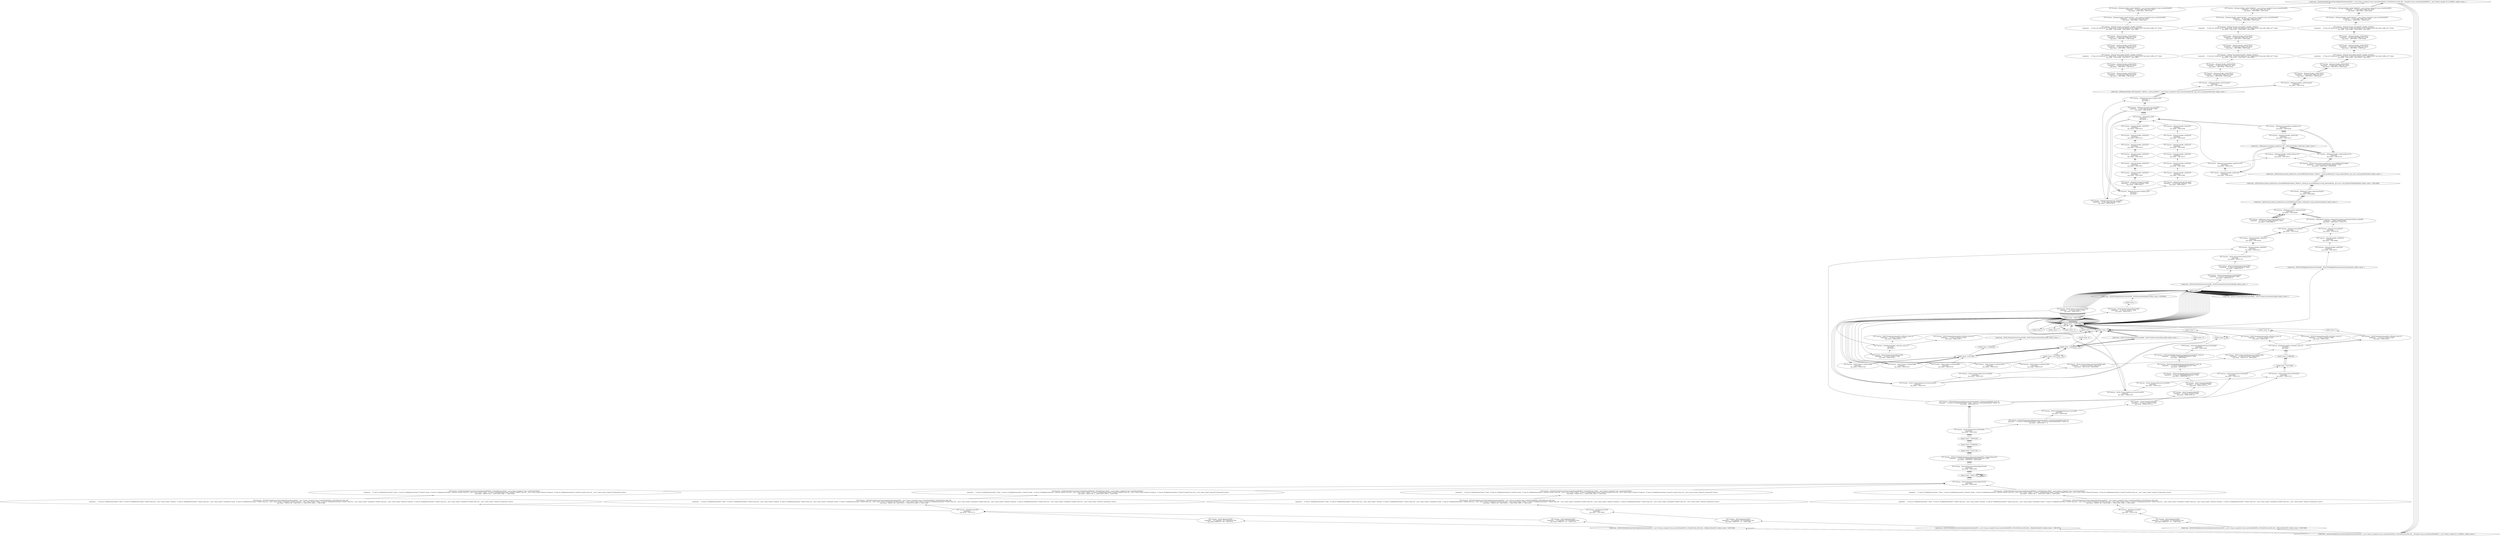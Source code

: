 digraph {
	"FFF Function- _ZN4mqtt10buffer_refIcEC2EOS1_
arguments-   , %\"class.mqtt--buffer_ref\"* %this
arg_values- -1289754084 ,-1289753980
"
	"FFF Function- _ZN4mqtt10buffer_refIcEC2EOS1_
arguments-   , %\"class.mqtt--buffer_ref\"* %this
arg_values- -1289754076 ,-1289753972
"
	"FFF Function- _ZN4mqtt10buffer_refIcEC2EOS1_
arguments-   , %\"class.mqtt--buffer_ref\"* %this
arg_values- -1289754076 ,-1289753972
" -> "FFF Function- _ZN4mqtt10buffer_refIcEC2EOS1_
arguments-   , %\"class.mqtt--buffer_ref\"* %this
arg_values- -1289754084 ,-1289753980
" [dir=back]
	"FFF Function- _ZN4mqtt7message6createENS_10buffer_refIcEES2_
arguments-   , %\"class.std--shared_ptr.76\"* %agg.result , %\"class.std--shared_ptr.76\"* %agg.result%\"class.mqtt--buffer_ref\"* %topic
arg_values- -1289753848 ,-1289753972 ,-1289753980
"
	"FFF Function- _ZN4mqtt7message6createENS_10buffer_refIcEES2_
arguments-   , %\"class.std--shared_ptr.76\"* %agg.result , %\"class.std--shared_ptr.76\"* %agg.result%\"class.mqtt--buffer_ref\"* %topic
arg_values- -1289753848 ,-1289753972 ,-1289753980
" -> "FFF Function- _ZN4mqtt10buffer_refIcEC2EOS1_
arguments-   , %\"class.mqtt--buffer_ref\"* %this
arg_values- -1289754076 ,-1289753972
" [dir=back]
	"FFF Function- _ZN4mqtt10buffer_refIcEC2EOS1_
arguments-   , %\"class.mqtt--buffer_ref\"* %this
arg_values- -1289753980 ,-1289753864
"
	"FFF Function- _ZN4mqtt10buffer_refIcEC2EOS1_
arguments-   , %\"class.mqtt--buffer_ref\"* %this
arg_values- -1289753980 ,-1289753864
" -> "FFF Function- _ZN4mqtt7message6createENS_10buffer_refIcEES2_
arguments-   , %\"class.std--shared_ptr.76\"* %agg.result , %\"class.std--shared_ptr.76\"* %agg.result%\"class.mqtt--buffer_ref\"* %topic
arg_values- -1289753848 ,-1289753972 ,-1289753980
" [dir=back]
	"FFF Function- _ZN4mqtt10buffer_refIcEC2EOS1_
arguments-   , %\"class.mqtt--buffer_ref\"* %this
arg_values- -1289753972 ,-1289753856
"
	"FFF Function- _ZN4mqtt10buffer_refIcEC2EOS1_
arguments-   , %\"class.mqtt--buffer_ref\"* %this
arg_values- -1289753972 ,-1289753856
" -> "FFF Function- _ZN4mqtt10buffer_refIcEC2EOS1_
arguments-   , %\"class.mqtt--buffer_ref\"* %this
arg_values- -1289753980 ,-1289753864
" [dir=back]
	"FFF Function- _ZN4mqtt12make_messageENS_10buffer_refIcEES1_
arguments-   , %\"class.std--shared_ptr.76\"* %agg.result , %\"class.std--shared_ptr.76\"* %agg.result%\"class.mqtt--buffer_ref\"* %topic
arg_values- -1289753848 ,-1289753856 ,-1289753864
"
	"FFF Function- _ZN4mqtt12make_messageENS_10buffer_refIcEES1_
arguments-   , %\"class.std--shared_ptr.76\"* %agg.result , %\"class.std--shared_ptr.76\"* %agg.result%\"class.mqtt--buffer_ref\"* %topic
arg_values- -1289753848 ,-1289753856 ,-1289753864
" -> "FFF Function- _ZN4mqtt10buffer_refIcEC2EOS1_
arguments-   , %\"class.mqtt--buffer_ref\"* %this
arg_values- -1289753972 ,-1289753856
" [dir=back]
	"FFF Function- _ZN4mqtt10buffer_refIcEC2EONSt7__cxx1112basic_stringIcSt11char_traitsIcESaIcEEE
arguments-   , %\"class.mqtt--buffer_ref\"* %this
arg_values- -1289753864 ,-1289753888
"
	"FFF Function- _ZN4mqtt10buffer_refIcEC2EONSt7__cxx1112basic_stringIcSt11char_traitsIcESaIcEEE
arguments-   , %\"class.mqtt--buffer_ref\"* %this
arg_values- -1289753864 ,-1289753888
" -> "FFF Function- _ZN4mqtt12make_messageENS_10buffer_refIcEES1_
arguments-   , %\"class.std--shared_ptr.76\"* %agg.result , %\"class.std--shared_ptr.76\"* %agg.result%\"class.mqtt--buffer_ref\"* %topic
arg_values- -1289753848 ,-1289753856 ,-1289753864
" [dir=back]
	"FFF Function- _ZN4mqtt10buffer_refIcEC2ERKNSt7__cxx1112basic_stringIcSt11char_traitsIcESaIcEEE
arguments-   , %\"class.mqtt--buffer_ref\"* %this
arg_values- -1289753856 ,-1289753840
"
	"FFF Function- _ZN4mqtt10buffer_refIcEC2ERKNSt7__cxx1112basic_stringIcSt11char_traitsIcESaIcEEE
arguments-   , %\"class.mqtt--buffer_ref\"* %this
arg_values- -1289753856 ,-1289753840
" -> "FFF Function- _ZN4mqtt10buffer_refIcEC2EONSt7__cxx1112basic_stringIcSt11char_traitsIcESaIcEEE
arguments-   , %\"class.mqtt--buffer_ref\"* %this
arg_values- -1289753864 ,-1289753888
" [dir=back]
	"Called from- _ZN2ft20TxtMqttFactoryClient19publishStateStationENSt7__cxx1112basic_stringIcSt11char_traitsIcESaIcEEENS_13TxtLEDSCode_tES6_liS6_ _ZSteqIcSt11char_traitsIcESaIcEEbRKNSt7__cxx1112basic_stringIT_T0_T1_EEPKS5_ callInst_values- -1"
	"Called from- _ZN2ft20TxtMqttFactoryClient19publishStateStationENSt7__cxx1112basic_stringIcSt11char_traitsIcESaIcEEENS_13TxtLEDSCode_tES6_liS6_ _ZSteqIcSt11char_traitsIcESaIcEEbRKNSt7__cxx1112basic_stringIT_T0_T1_EEPKS5_ callInst_values- -1" -> "FFF Function- _ZN4mqtt10buffer_refIcEC2ERKNSt7__cxx1112basic_stringIcSt11char_traitsIcESaIcEEE
arguments-   , %\"class.mqtt--buffer_ref\"* %this
arg_values- -1289753856 ,-1289753840
" [dir=back]
	"Called from- _ZN2ft20TxtMqttFactoryClient19publishStateStationENSt7__cxx1112basic_stringIcSt11char_traitsIcESaIcEEENS_13TxtLEDSCode_tES6_liS6_ _ZSteqIcSt11char_traitsIcESaIcEEbRKNSt7__cxx1112basic_stringIT_T0_T1_EEPKS5_ callInst_values- 0"
	"Called from- _ZN2ft20TxtMqttFactoryClient19publishStateStationENSt7__cxx1112basic_stringIcSt11char_traitsIcESaIcEEENS_13TxtLEDSCode_tES6_liS6_ _ZSteqIcSt11char_traitsIcESaIcEEbRKNSt7__cxx1112basic_stringIT_T0_T1_EEPKS5_ callInst_values- 0" -> "Called from- _ZN2ft20TxtMqttFactoryClient19publishStateStationENSt7__cxx1112basic_stringIcSt11char_traitsIcESaIcEEENS_13TxtLEDSCode_tES6_liS6_ _ZSteqIcSt11char_traitsIcESaIcEEbRKNSt7__cxx1112basic_stringIT_T0_T1_EEPKS5_ callInst_values- -1" [dir=back]
	"Called from- _ZN2ft20TxtMqttFactoryClient19publishStateStationENSt7__cxx1112basic_stringIcSt11char_traitsIcESaIcEEENS_13TxtLEDSCode_tES6_liS6_ _ZN4Json5ValueD1Ev callInst_values- -1289753792"
	"Called from- _ZN2ft20TxtMqttFactoryClient19publishStateStationENSt7__cxx1112basic_stringIcSt11char_traitsIcESaIcEEENS_13TxtLEDSCode_tES6_liS6_ _ZN4Json5ValueD1Ev callInst_values- -1289753792" -> "Called from- _ZN2ft20TxtMqttFactoryClient19publishStateStationENSt7__cxx1112basic_stringIcSt11char_traitsIcESaIcEEENS_13TxtLEDSCode_tES6_liS6_ _ZSteqIcSt11char_traitsIcESaIcEEbRKNSt7__cxx1112basic_stringIT_T0_T1_EEPKS5_ callInst_values- 0" [dir=back]
	"FFF Function- _ZN2ft10gettimestrEliPc
arguments-   , i32 %rawtime , i32 %rawtimei32 %ms
arg_values- 946685537 ,275 ,-1289753665
"
	"FFF Function- _ZN2ft10gettimestrEliPc
arguments-   , i32 %rawtime , i32 %rawtimei32 %ms
arg_values- 946685537 ,275 ,-1289753665
" -> "Called from- _ZN2ft20TxtMqttFactoryClient19publishStateStationENSt7__cxx1112basic_stringIcSt11char_traitsIcESaIcEEENS_13TxtLEDSCode_tES6_liS6_ _ZN4Json5ValueD1Ev callInst_values- -1289753792" [dir=back]
	"FFF Function- _ZN2ft9getnowstrEPc
arguments-  
arg_values- -1289753665
"
	"FFF Function- _ZN2ft9getnowstrEPc
arguments-  
arg_values- -1289753665
" -> "FFF Function- _ZN2ft10gettimestrEliPc
arguments-   , i32 %rawtime , i32 %rawtimei32 %ms
arg_values- 946685537 ,275 ,-1289753665
" [dir=back]
	"FFF Function- _ZN2ft20TxtMqttFactoryClient19publishStateStationENSt7__cxx1112basic_stringIcSt11char_traitsIcESaIcEEENS_13TxtLEDSCode_tES6_liS6_
arguments-   , %\"class.ft--TxtMqttFactoryClient\"* %this , %\"class.ft--TxtMqttFactoryClient\"* %this%\"class.std--__cxx11--basic_string\"* %station , %\"class.ft--TxtMqttFactoryClient\"* %this%\"class.std--__cxx11--basic_string\"* %stationi32 %code , %\"class.ft--TxtMqttFactoryClient\"* %this%\"class.std--__cxx11--basic_string\"* %stationi32 %code%\"class.std--__cxx11--basic_string\"* %desc , %\"class.ft--TxtMqttFactoryClient\"* %this%\"class.std--__cxx11--basic_string\"* %stationi32 %code%\"class.std--__cxx11--basic_string\"* %desci32 %timeout , %\"class.ft--TxtMqttFactoryClient\"* %this%\"class.std--__cxx11--basic_string\"* %stationi32 %code%\"class.std--__cxx11--basic_string\"* %desci32 %timeouti32 %active
arg_values- -1090521784 ,-1289753304 ,1 ,-1289753328 ,5000 ,0 ,-1289753352
"
	"FFF Function- _ZN2ft20TxtMqttFactoryClient19publishStateStationENSt7__cxx1112basic_stringIcSt11char_traitsIcESaIcEEENS_13TxtLEDSCode_tES6_liS6_
arguments-   , %\"class.ft--TxtMqttFactoryClient\"* %this , %\"class.ft--TxtMqttFactoryClient\"* %this%\"class.std--__cxx11--basic_string\"* %station , %\"class.ft--TxtMqttFactoryClient\"* %this%\"class.std--__cxx11--basic_string\"* %stationi32 %code , %\"class.ft--TxtMqttFactoryClient\"* %this%\"class.std--__cxx11--basic_string\"* %stationi32 %code%\"class.std--__cxx11--basic_string\"* %desc , %\"class.ft--TxtMqttFactoryClient\"* %this%\"class.std--__cxx11--basic_string\"* %stationi32 %code%\"class.std--__cxx11--basic_string\"* %desci32 %timeout , %\"class.ft--TxtMqttFactoryClient\"* %this%\"class.std--__cxx11--basic_string\"* %stationi32 %code%\"class.std--__cxx11--basic_string\"* %desci32 %timeouti32 %active
arg_values- -1090521784 ,-1289753304 ,1 ,-1289753328 ,5000 ,0 ,-1289753352
" -> "FFF Function- _ZN2ft9getnowstrEPc
arguments-  
arg_values- -1289753665
" [dir=back]
	"FFF Function- _ZN2ft20TxtMqttFactoryClient15publishStateHBWENS_13TxtLEDSCode_tENSt7__cxx1112basic_stringIcSt11char_traitsIcESaIcEEEliS7_
arguments-   , %\"class.ft--TxtMqttFactoryClient\"* %this , %\"class.ft--TxtMqttFactoryClient\"* %thisi32 %code , %\"class.ft--TxtMqttFactoryClient\"* %thisi32 %code%\"class.std--__cxx11--basic_string\"* %desc , %\"class.ft--TxtMqttFactoryClient\"* %thisi32 %code%\"class.std--__cxx11--basic_string\"* %desci32 %timeout , %\"class.ft--TxtMqttFactoryClient\"* %thisi32 %code%\"class.std--__cxx11--basic_string\"* %desci32 %timeouti32 %active
arg_values- -1090521784 ,1 ,-1289753208 ,5000 ,0 ,-1289753232
"
	"FFF Function- _ZN2ft20TxtMqttFactoryClient15publishStateHBWENS_13TxtLEDSCode_tENSt7__cxx1112basic_stringIcSt11char_traitsIcESaIcEEEliS7_
arguments-   , %\"class.ft--TxtMqttFactoryClient\"* %this , %\"class.ft--TxtMqttFactoryClient\"* %thisi32 %code , %\"class.ft--TxtMqttFactoryClient\"* %thisi32 %code%\"class.std--__cxx11--basic_string\"* %desc , %\"class.ft--TxtMqttFactoryClient\"* %thisi32 %code%\"class.std--__cxx11--basic_string\"* %desci32 %timeout , %\"class.ft--TxtMqttFactoryClient\"* %thisi32 %code%\"class.std--__cxx11--basic_string\"* %desci32 %timeouti32 %active
arg_values- -1090521784 ,1 ,-1289753208 ,5000 ,0 ,-1289753232
" -> "FFF Function- _ZN2ft20TxtMqttFactoryClient19publishStateStationENSt7__cxx1112basic_stringIcSt11char_traitsIcESaIcEEENS_13TxtLEDSCode_tES6_liS6_
arguments-   , %\"class.ft--TxtMqttFactoryClient\"* %this , %\"class.ft--TxtMqttFactoryClient\"* %this%\"class.std--__cxx11--basic_string\"* %station , %\"class.ft--TxtMqttFactoryClient\"* %this%\"class.std--__cxx11--basic_string\"* %stationi32 %code , %\"class.ft--TxtMqttFactoryClient\"* %this%\"class.std--__cxx11--basic_string\"* %stationi32 %code%\"class.std--__cxx11--basic_string\"* %desc , %\"class.ft--TxtMqttFactoryClient\"* %this%\"class.std--__cxx11--basic_string\"* %stationi32 %code%\"class.std--__cxx11--basic_string\"* %desci32 %timeout , %\"class.ft--TxtMqttFactoryClient\"* %this%\"class.std--__cxx11--basic_string\"* %stationi32 %code%\"class.std--__cxx11--basic_string\"* %desci32 %timeouti32 %active
arg_values- -1090521784 ,-1289753304 ,1 ,-1289753328 ,5000 ,0 ,-1289753352
" [dir=back]
	"FFF Function- _ZN2ft18TxtSimulationModel8isActiveEv
arguments-  
arg_values- -1090522400
"
	"FFF Function- _ZN2ft18TxtSimulationModel8isActiveEv
arguments-  
arg_values- -1090522400
" -> "FFF Function- _ZN2ft20TxtMqttFactoryClient15publishStateHBWENS_13TxtLEDSCode_tENSt7__cxx1112basic_stringIcSt11char_traitsIcESaIcEEEliS7_
arguments-   , %\"class.ft--TxtMqttFactoryClient\"* %this , %\"class.ft--TxtMqttFactoryClient\"* %thisi32 %code , %\"class.ft--TxtMqttFactoryClient\"* %thisi32 %code%\"class.std--__cxx11--basic_string\"* %desc , %\"class.ft--TxtMqttFactoryClient\"* %thisi32 %code%\"class.std--__cxx11--basic_string\"* %desci32 %timeout , %\"class.ft--TxtMqttFactoryClient\"* %thisi32 %code%\"class.std--__cxx11--basic_string\"* %desci32 %timeouti32 %active
arg_values- -1090521784 ,1 ,-1289753208 ,5000 ,0 ,-1289753232
" [dir=back]
	"loaded values- -1090521784"
	"loaded values- -1090521784" -> "FFF Function- _ZN2ft18TxtSimulationModel8isActiveEv
arguments-  
arg_values- -1090522400
" [dir=back]
	"loaded values- -1090521784"
	"loaded values- -1090521784" -> "loaded values- -1090521784" [dir=back]
	"FFF Function- _ZN2ft18TxtSimulationModel9getStatusEv
arguments-  
arg_values- -1090522400
"
	"FFF Function- _ZN2ft18TxtSimulationModel9getStatusEv
arguments-  
arg_values- -1090522400
" -> "loaded values- -1090521784" [dir=back]
	"FFF Function- _ZN2ft27TxtHighBayWarehouseObserver6UpdateEPNS_15SubjectObserverE
arguments-   , %\"class.ft--TxtHighBayWarehouseObserver\"* %this
arg_values- -1289745592 ,-1090522400
"
	"FFF Function- _ZN2ft27TxtHighBayWarehouseObserver6UpdateEPNS_15SubjectObserverE
arguments-   , %\"class.ft--TxtHighBayWarehouseObserver\"* %this
arg_values- -1289745592 ,-1090522400
" -> "FFF Function- _ZN2ft18TxtSimulationModel9getStatusEv
arguments-  
arg_values- -1090522400
" [dir=back]
	"loaded values- 2136571256"
	"loaded values- 2136571256" -> "FFF Function- _ZN2ft27TxtHighBayWarehouseObserver6UpdateEPNS_15SubjectObserverE
arguments-   , %\"class.ft--TxtHighBayWarehouseObserver\"* %this
arg_values- -1289745592 ,-1090522400
" [dir=back]
	"loaded values- 2136885428"
	"loaded values- 2136885428" -> "loaded values- 2136571256" [dir=back]
	"loaded values- -1289745592"
	"loaded values- -1289745592" -> "loaded values- 2136885428" [dir=back]
	"FFF Function- _ZN2ft15SubjectObserver6NotifyEv
arguments-  
arg_values- -1090522400
"
	"FFF Function- _ZN2ft15SubjectObserver6NotifyEv
arguments-  
arg_values- -1090522400
" -> "loaded values- -1289745592" [dir=back]
	"FFF Function- _ZN2ft18TxtSimulationModel12setActStatusEbNS_27TxtSimulationModel_status_tE
arguments-   , %\"class.ft--TxtSimulationModel\"* %this , %\"class.ft--TxtSimulationModel\"* %thisi1 %a
arg_values- -1090522400 ,0 ,3
"
	"FFF Function- _ZN2ft18TxtSimulationModel12setActStatusEbNS_27TxtSimulationModel_status_tE
arguments-   , %\"class.ft--TxtSimulationModel\"* %this , %\"class.ft--TxtSimulationModel\"* %thisi1 %a
arg_values- -1090522400 ,0 ,3
" -> "FFF Function- _ZN2ft15SubjectObserver6NotifyEv
arguments-  
arg_values- -1090522400
" [dir=back]
	"FFF Function- _ZN4mqtt10buffer_refIcED2Ev
arguments-  
arg_values- -1289743116
"
	"FFF Function- _ZN4mqtt10buffer_refIcED2Ev
arguments-  
arg_values- -1289743116
" -> "FFF Function- _ZN2ft18TxtSimulationModel12setActStatusEbNS_27TxtSimulationModel_status_tE
arguments-   , %\"class.ft--TxtSimulationModel\"* %this , %\"class.ft--TxtSimulationModel\"* %thisi1 %a
arg_values- -1090522400 ,0 ,3
" [dir=back]
	"FFF Function- _ZN4mqtt10buffer_refIcED2Ev
arguments-  
arg_values- -1289743108
"
	"FFF Function- _ZN4mqtt10buffer_refIcED2Ev
arguments-  
arg_values- -1289743108
" -> "FFF Function- _ZN4mqtt10buffer_refIcED2Ev
arguments-  
arg_values- -1289743116
" [dir=back]
	"FFF Function- _ZN4mqtt7messageD2Ev
arguments-  
arg_values- -1289743148
"
	"FFF Function- _ZN4mqtt7messageD2Ev
arguments-  
arg_values- -1289743148
" -> "FFF Function- _ZN4mqtt10buffer_refIcED2Ev
arguments-  
arg_values- -1289743108
" [dir=back]
	"FFF Function- _ZN8callback17delivery_completeESt10shared_ptrIN4mqtt14delivery_tokenEE
arguments-   , %class.callback* %this
arg_values- -1090522412 ,-1279275772
"
	"FFF Function- _ZN8callback17delivery_completeESt10shared_ptrIN4mqtt14delivery_tokenEE
arguments-   , %class.callback* %this
arg_values- -1090522412 ,-1279275772
" -> "FFF Function- _ZN4mqtt7messageD2Ev
arguments-  
arg_values- -1289743148
" [dir=back]
	"FFF Function- _ZNK4mqtt17string_collection4sizeEv
arguments-  
arg_values- -1289744060
"
	"FFF Function- _ZNK4mqtt17string_collection4sizeEv
arguments-  
arg_values- -1289744060
" -> "FFF Function- _ZN8callback17delivery_completeESt10shared_ptrIN4mqtt14delivery_tokenEE
arguments-   , %class.callback* %this
arg_values- -1090522412 ,-1279275772
" [dir=back]
	"FFF Function- _ZNK4mqtt17string_collectionixB5cxx11Ej
arguments-   , %\"class.mqtt--string_collection\"* %this
arg_values- -1289744060 ,0
"
	"FFF Function- _ZNK4mqtt17string_collectionixB5cxx11Ej
arguments-   , %\"class.mqtt--string_collection\"* %this
arg_values- -1289744060 ,0
" -> "FFF Function- _ZNK4mqtt17string_collection4sizeEv
arguments-  
arg_values- -1289744060
" [dir=back]
	"FFF Function- _ZNK4mqtt17string_collection4sizeEv
arguments-  
arg_values- -1289744060
"
	"FFF Function- _ZNK4mqtt17string_collection4sizeEv
arguments-  
arg_values- -1289744060
" -> "FFF Function- _ZNK4mqtt17string_collectionixB5cxx11Ej
arguments-   , %\"class.mqtt--string_collection\"* %this
arg_values- -1289744060 ,0
" [dir=back]
	"Called from- _ZN2ft23action_listener_publish10on_successERKN4mqtt5tokenE _ZNK4mqtt17string_collection5emptyEv callInst_values- 0"
	"Called from- _ZN2ft23action_listener_publish10on_successERKN4mqtt5tokenE _ZNK4mqtt17string_collection5emptyEv callInst_values- 0" -> "FFF Function- _ZNK4mqtt17string_collection4sizeEv
arguments-  
arg_values- -1289744060
" [dir=back]
	"FFF Function- _ZNK4mqtt17string_collection5emptyEv
arguments-  
arg_values- -1289744060
"
	"FFF Function- _ZNK4mqtt17string_collection5emptyEv
arguments-  
arg_values- -1289744060
" -> "Called from- _ZN2ft23action_listener_publish10on_successERKN4mqtt5tokenE _ZNK4mqtt17string_collection5emptyEv callInst_values- 0" [dir=back]
	"Called from- _ZN2ft23action_listener_publish10on_successERKN4mqtt5tokenE _ZNKSt19__shared_ptr_accessIKN4mqtt17string_collectionELN9__gnu_cxx12_Lock_policyE2ELb0ELb0EEptEv callInst_values- -1289744060"
	"Called from- _ZN2ft23action_listener_publish10on_successERKN4mqtt5tokenE _ZNKSt19__shared_ptr_accessIKN4mqtt17string_collectionELN9__gnu_cxx12_Lock_policyE2ELb0ELb0EEptEv callInst_values- -1289744060" -> "FFF Function- _ZNK4mqtt17string_collection5emptyEv
arguments-  
arg_values- -1289744060
" [dir=back]
	"Called from- _ZN2ft23action_listener_publish10on_successERKN4mqtt5tokenE _ZNKSt12__shared_ptrIKN4mqtt17string_collectionELN9__gnu_cxx12_Lock_policyE2EEcvbEv callInst_values- -1"
	"Called from- _ZN2ft23action_listener_publish10on_successERKN4mqtt5tokenE _ZNKSt12__shared_ptrIKN4mqtt17string_collectionELN9__gnu_cxx12_Lock_policyE2EEcvbEv callInst_values- -1" -> "Called from- _ZN2ft23action_listener_publish10on_successERKN4mqtt5tokenE _ZNKSt19__shared_ptr_accessIKN4mqtt17string_collectionELN9__gnu_cxx12_Lock_policyE2ELb0ELb0EEptEv callInst_values- -1289744060" [dir=back]
	"FFF Function- _ZN2ft23action_listener_publish10on_successERKN4mqtt5tokenE
arguments-   , %\"class.ft--action_listener_publish\"* %this
arg_values- -1090521184 ,-1289744224
"
	"FFF Function- _ZN2ft23action_listener_publish10on_successERKN4mqtt5tokenE
arguments-   , %\"class.ft--action_listener_publish\"* %this
arg_values- -1090521184 ,-1289744224
" -> "Called from- _ZN2ft23action_listener_publish10on_successERKN4mqtt5tokenE _ZNKSt12__shared_ptrIKN4mqtt17string_collectionELN9__gnu_cxx12_Lock_policyE2EEcvbEv callInst_values- -1" [dir=back]
	"FFF Function- _ZNK4mqtt10buffer_refIcE3strB5cxx11Ev
arguments-  
arg_values- -1289743116
"
	"FFF Function- _ZNK4mqtt10buffer_refIcE3strB5cxx11Ev
arguments-  
arg_values- -1289743116
" -> "FFF Function- _ZN2ft23action_listener_publish10on_successERKN4mqtt5tokenE
arguments-   , %\"class.ft--action_listener_publish\"* %this
arg_values- -1090521184 ,-1289744224
" [dir=back]
	"Called from- _ZNK4mqtt7message9get_topicB5cxx11Ev _ZNK4mqtt10buffer_refIcEcvbEv callInst_values- -1"
	"Called from- _ZNK4mqtt7message9get_topicB5cxx11Ev _ZNK4mqtt10buffer_refIcEcvbEv callInst_values- -1" -> "FFF Function- _ZNK4mqtt10buffer_refIcE3strB5cxx11Ev
arguments-  
arg_values- -1289743116
" [dir=back]
	"FFF Function- _ZNK4mqtt10buffer_refIcEcvbEv
arguments-  
arg_values- -1289743116
"
	"FFF Function- _ZNK4mqtt10buffer_refIcEcvbEv
arguments-  
arg_values- -1289743116
" -> "Called from- _ZNK4mqtt7message9get_topicB5cxx11Ev _ZNK4mqtt10buffer_refIcEcvbEv callInst_values- -1" [dir=back]
	"FFF Function- _ZNK4mqtt7message9get_topicB5cxx11Ev
arguments-  
arg_values- -1289743148
"
	"FFF Function- _ZNK4mqtt7message9get_topicB5cxx11Ev
arguments-  
arg_values- -1289743148
" -> "FFF Function- _ZNK4mqtt10buffer_refIcEcvbEv
arguments-  
arg_values- -1289743116
" [dir=back]
	"FFF Function- _ZNK4mqtt10buffer_refIcE3strB5cxx11Ev
arguments-  
arg_values- -1289743116
"
	"FFF Function- _ZNK4mqtt10buffer_refIcE3strB5cxx11Ev
arguments-  
arg_values- -1289743116
" -> "FFF Function- _ZNK4mqtt7message9get_topicB5cxx11Ev
arguments-  
arg_values- -1289743148
" [dir=back]
	"Called from- _ZNK4mqtt7message9get_topicB5cxx11Ev _ZNK4mqtt10buffer_refIcEcvbEv callInst_values- -1"
	"Called from- _ZNK4mqtt7message9get_topicB5cxx11Ev _ZNK4mqtt10buffer_refIcEcvbEv callInst_values- -1" -> "FFF Function- _ZNK4mqtt10buffer_refIcE3strB5cxx11Ev
arguments-  
arg_values- -1289743116
" [dir=back]
	"FFF Function- _ZNK4mqtt10buffer_refIcEcvbEv
arguments-  
arg_values- -1289743116
"
	"FFF Function- _ZNK4mqtt10buffer_refIcEcvbEv
arguments-  
arg_values- -1289743116
" -> "Called from- _ZNK4mqtt7message9get_topicB5cxx11Ev _ZNK4mqtt10buffer_refIcEcvbEv callInst_values- -1" [dir=back]
	"FFF Function- _ZNK4mqtt7message9get_topicB5cxx11Ev
arguments-  
arg_values- -1289743148
"
	"FFF Function- _ZNK4mqtt7message9get_topicB5cxx11Ev
arguments-  
arg_values- -1289743148
" -> "FFF Function- _ZNK4mqtt10buffer_refIcEcvbEv
arguments-  
arg_values- -1289743116
" [dir=back]
	"FFF Function- _ZN4mqtt6to_intEb
arguments-  
arg_values- 0
"
	"FFF Function- _ZN4mqtt6to_intEb
arguments-  
arg_values- 0
" -> "FFF Function- _ZNK4mqtt7message9get_topicB5cxx11Ev
arguments-  
arg_values- -1289743148
" [dir=back]
	"FFF Function- _ZN4mqtt7message12set_retainedEb
arguments-   , %\"class.mqtt--message\"* %this
arg_values- -1289743148 ,0
"
	"FFF Function- _ZN4mqtt7message12set_retainedEb
arguments-   , %\"class.mqtt--message\"* %this
arg_values- -1289743148 ,0
" -> "FFF Function- _ZN4mqtt6to_intEb
arguments-  
arg_values- 0
" [dir=back]
	"FFF Function- _ZN4mqtt7message12validate_qosEi
arguments-  
arg_values- 1
"
	"FFF Function- _ZN4mqtt7message12validate_qosEi
arguments-  
arg_values- 1
" -> "FFF Function- _ZN4mqtt7message12set_retainedEb
arguments-   , %\"class.mqtt--message\"* %this
arg_values- -1289743148 ,0
" [dir=back]
	"FFF Function- _ZN4mqtt7message7set_qosEi
arguments-   , %\"class.mqtt--message\"* %this
arg_values- -1289743148 ,1
"
	"FFF Function- _ZN4mqtt7message7set_qosEi
arguments-   , %\"class.mqtt--message\"* %this
arg_values- -1289743148 ,1
" -> "FFF Function- _ZN4mqtt7message12validate_qosEi
arguments-  
arg_values- 1
" [dir=back]
	"FFF Function- _ZN4mqtt10buffer_refIcED2Ev
arguments-  
arg_values- -1289753904
"
	"FFF Function- _ZN4mqtt10buffer_refIcED2Ev
arguments-  
arg_values- -1289753904
" -> "FFF Function- _ZN4mqtt7message7set_qosEi
arguments-   , %\"class.mqtt--message\"* %this
arg_values- -1289743148 ,1
" [dir=back]
	"FFF Function- _ZN4mqtt10buffer_refIcED2Ev
arguments-  
arg_values- -1289753912
"
	"FFF Function- _ZN4mqtt10buffer_refIcED2Ev
arguments-  
arg_values- -1289753912
" -> "FFF Function- _ZN4mqtt10buffer_refIcED2Ev
arguments-  
arg_values- -1289753904
" [dir=back]
	"FFF Function- _ZN4mqtt10buffer_refIcED2Ev
arguments-  
arg_values- -1289754020
"
	"FFF Function- _ZN4mqtt10buffer_refIcED2Ev
arguments-  
arg_values- -1289754020
" -> "FFF Function- _ZN4mqtt10buffer_refIcED2Ev
arguments-  
arg_values- -1289753912
" [dir=back]
	"FFF Function- _ZN4mqtt10buffer_refIcED2Ev
arguments-  
arg_values- -1289754028
"
	"FFF Function- _ZN4mqtt10buffer_refIcED2Ev
arguments-  
arg_values- -1289754028
" -> "FFF Function- _ZN4mqtt10buffer_refIcED2Ev
arguments-  
arg_values- -1289754020
" [dir=back]
	"FFF Function- _ZN4mqtt10buffer_refIcED2Ev
arguments-  
arg_values- -1289754124
"
	"FFF Function- _ZN4mqtt10buffer_refIcED2Ev
arguments-  
arg_values- -1289754124
" -> "FFF Function- _ZN4mqtt10buffer_refIcED2Ev
arguments-  
arg_values- -1289754028
" [dir=back]
	"FFF Function- _ZN4mqtt10buffer_refIcED2Ev
arguments-  
arg_values- -1289754132
"
	"FFF Function- _ZN4mqtt10buffer_refIcED2Ev
arguments-  
arg_values- -1289754132
" -> "FFF Function- _ZN4mqtt10buffer_refIcED2Ev
arguments-  
arg_values- -1289754124
" [dir=back]
	"FFF Function- _ZN4mqtt6to_intEb
arguments-  
arg_values- 0
"
	"FFF Function- _ZN4mqtt6to_intEb
arguments-  
arg_values- 0
" -> "FFF Function- _ZN4mqtt10buffer_refIcED2Ev
arguments-  
arg_values- -1289754132
" [dir=back]
	"FFF Function- _ZN4mqtt7message12set_retainedEb
arguments-   , %\"class.mqtt--message\"* %this
arg_values- -1289743148 ,0
"
	"FFF Function- _ZN4mqtt7message12set_retainedEb
arguments-   , %\"class.mqtt--message\"* %this
arg_values- -1289743148 ,0
" -> "FFF Function- _ZN4mqtt6to_intEb
arguments-  
arg_values- 0
" [dir=back]
	"FFF Function- _ZN4mqtt7message12validate_qosEi
arguments-  
arg_values- 0
"
	"FFF Function- _ZN4mqtt7message12validate_qosEi
arguments-  
arg_values- 0
" -> "FFF Function- _ZN4mqtt7message12set_retainedEb
arguments-   , %\"class.mqtt--message\"* %this
arg_values- -1289743148 ,0
" [dir=back]
	"Called from- _ZNK4mqtt10buffer_refIcE5emptyEv _ZNKSt12__shared_ptrIKNSt7__cxx1112basic_stringIcSt11char_traitsIcESaIcEEELN9__gnu_cxx12_Lock_policyE2EEcvbEv callInst_values- -1"
	"Called from- _ZNK4mqtt10buffer_refIcE5emptyEv _ZNKSt12__shared_ptrIKNSt7__cxx1112basic_stringIcSt11char_traitsIcESaIcEEELN9__gnu_cxx12_Lock_policyE2EEcvbEv callInst_values- -1" -> "FFF Function- _ZN4mqtt7message12validate_qosEi
arguments-  
arg_values- 0
" [dir=back]
	"FFF Function- _ZNK4mqtt10buffer_refIcE5emptyEv
arguments-  
arg_values- -1289743108
"
	"FFF Function- _ZNK4mqtt10buffer_refIcE5emptyEv
arguments-  
arg_values- -1289743108
" -> "Called from- _ZNK4mqtt10buffer_refIcE5emptyEv _ZNKSt12__shared_ptrIKNSt7__cxx1112basic_stringIcSt11char_traitsIcESaIcEEELN9__gnu_cxx12_Lock_policyE2EEcvbEv callInst_values- -1" [dir=back]
	"FFF Function- _ZN4mqtt10buffer_refIcEC2EOS1_
arguments-   , %\"class.mqtt--buffer_ref\"* %this
arg_values- -1289754132 ,-1289754028
"
	"FFF Function- _ZN4mqtt10buffer_refIcEC2EOS1_
arguments-   , %\"class.mqtt--buffer_ref\"* %this
arg_values- -1289754132 ,-1289754028
" -> "FFF Function- _ZNK4mqtt10buffer_refIcE5emptyEv
arguments-  
arg_values- -1289743108
" [dir=back]
	"FFF Function- _ZN4mqtt10buffer_refIcEC2EOS1_
arguments-   , %\"class.mqtt--buffer_ref\"* %this
arg_values- -1289754124 ,-1289754020
"
	"FFF Function- _ZN4mqtt10buffer_refIcEC2EOS1_
arguments-   , %\"class.mqtt--buffer_ref\"* %this
arg_values- -1289754124 ,-1289754020
" -> "FFF Function- _ZN4mqtt10buffer_refIcEC2EOS1_
arguments-   , %\"class.mqtt--buffer_ref\"* %this
arg_values- -1289754132 ,-1289754028
" [dir=back]
	"FFF Function- _ZN4mqtt7message6createENS_10buffer_refIcEES2_
arguments-   , %\"class.std--shared_ptr.76\"* %agg.result , %\"class.std--shared_ptr.76\"* %agg.result%\"class.mqtt--buffer_ref\"* %topic
arg_values- -1289753896 ,-1289754020 ,-1289754028
"
	"FFF Function- _ZN4mqtt7message6createENS_10buffer_refIcEES2_
arguments-   , %\"class.std--shared_ptr.76\"* %agg.result , %\"class.std--shared_ptr.76\"* %agg.result%\"class.mqtt--buffer_ref\"* %topic
arg_values- -1289753896 ,-1289754020 ,-1289754028
" -> "FFF Function- _ZN4mqtt10buffer_refIcEC2EOS1_
arguments-   , %\"class.mqtt--buffer_ref\"* %this
arg_values- -1289754124 ,-1289754020
" [dir=back]
	"FFF Function- _ZN4mqtt10buffer_refIcEC2EOS1_
arguments-   , %\"class.mqtt--buffer_ref\"* %this
arg_values- -1289754028 ,-1289753912
"
	"FFF Function- _ZN4mqtt10buffer_refIcEC2EOS1_
arguments-   , %\"class.mqtt--buffer_ref\"* %this
arg_values- -1289754028 ,-1289753912
" -> "FFF Function- _ZN4mqtt7message6createENS_10buffer_refIcEES2_
arguments-   , %\"class.std--shared_ptr.76\"* %agg.result , %\"class.std--shared_ptr.76\"* %agg.result%\"class.mqtt--buffer_ref\"* %topic
arg_values- -1289753896 ,-1289754020 ,-1289754028
" [dir=back]
	"FFF Function- _ZN4mqtt10buffer_refIcEC2EOS1_
arguments-   , %\"class.mqtt--buffer_ref\"* %this
arg_values- -1289754020 ,-1289753904
"
	"FFF Function- _ZN4mqtt10buffer_refIcEC2EOS1_
arguments-   , %\"class.mqtt--buffer_ref\"* %this
arg_values- -1289754020 ,-1289753904
" -> "FFF Function- _ZN4mqtt10buffer_refIcEC2EOS1_
arguments-   , %\"class.mqtt--buffer_ref\"* %this
arg_values- -1289754028 ,-1289753912
" [dir=back]
	"FFF Function- _ZN4mqtt12make_messageENS_10buffer_refIcEES1_
arguments-   , %\"class.std--shared_ptr.76\"* %agg.result , %\"class.std--shared_ptr.76\"* %agg.result%\"class.mqtt--buffer_ref\"* %topic
arg_values- -1289753896 ,-1289753904 ,-1289753912
"
	"FFF Function- _ZN4mqtt12make_messageENS_10buffer_refIcEES1_
arguments-   , %\"class.std--shared_ptr.76\"* %agg.result , %\"class.std--shared_ptr.76\"* %agg.result%\"class.mqtt--buffer_ref\"* %topic
arg_values- -1289753896 ,-1289753904 ,-1289753912
" -> "FFF Function- _ZN4mqtt10buffer_refIcEC2EOS1_
arguments-   , %\"class.mqtt--buffer_ref\"* %this
arg_values- -1289754020 ,-1289753904
" [dir=back]
	"FFF Function- _ZN4mqtt10buffer_refIcEC2EONSt7__cxx1112basic_stringIcSt11char_traitsIcESaIcEEE
arguments-   , %\"class.mqtt--buffer_ref\"* %this
arg_values- -1289753912 ,-1289753936
"
	"FFF Function- _ZN4mqtt10buffer_refIcEC2EONSt7__cxx1112basic_stringIcSt11char_traitsIcESaIcEEE
arguments-   , %\"class.mqtt--buffer_ref\"* %this
arg_values- -1289753912 ,-1289753936
" -> "FFF Function- _ZN4mqtt12make_messageENS_10buffer_refIcEES1_
arguments-   , %\"class.std--shared_ptr.76\"* %agg.result , %\"class.std--shared_ptr.76\"* %agg.result%\"class.mqtt--buffer_ref\"* %topic
arg_values- -1289753896 ,-1289753904 ,-1289753912
" [dir=back]
	"FFF Function- _ZN4mqtt10buffer_refIcEC2ERKNSt7__cxx1112basic_stringIcSt11char_traitsIcESaIcEEE
arguments-   , %\"class.mqtt--buffer_ref\"* %this
arg_values- -1289753904 ,-1289753888
"
	"FFF Function- _ZN4mqtt10buffer_refIcEC2ERKNSt7__cxx1112basic_stringIcSt11char_traitsIcESaIcEEE
arguments-   , %\"class.mqtt--buffer_ref\"* %this
arg_values- -1289753904 ,-1289753888
" -> "FFF Function- _ZN4mqtt10buffer_refIcEC2EONSt7__cxx1112basic_stringIcSt11char_traitsIcESaIcEEE
arguments-   , %\"class.mqtt--buffer_ref\"* %this
arg_values- -1289753912 ,-1289753936
" [dir=back]
	"Called from- _ZN2ft20TxtMqttFactoryClient19publishStateStationENSt7__cxx1112basic_stringIcSt11char_traitsIcESaIcEEENS_13TxtLEDSCode_tES6_liS6_ _ZSteqIcSt11char_traitsIcESaIcEEbRKNSt7__cxx1112basic_stringIT_T0_T1_EEPKS5_ callInst_values- -1"
	"Called from- _ZN2ft20TxtMqttFactoryClient19publishStateStationENSt7__cxx1112basic_stringIcSt11char_traitsIcESaIcEEENS_13TxtLEDSCode_tES6_liS6_ _ZSteqIcSt11char_traitsIcESaIcEEbRKNSt7__cxx1112basic_stringIT_T0_T1_EEPKS5_ callInst_values- -1" -> "FFF Function- _ZN4mqtt10buffer_refIcEC2ERKNSt7__cxx1112basic_stringIcSt11char_traitsIcESaIcEEE
arguments-   , %\"class.mqtt--buffer_ref\"* %this
arg_values- -1289753904 ,-1289753888
" [dir=back]
	"Called from- _ZN2ft20TxtMqttFactoryClient19publishStateStationENSt7__cxx1112basic_stringIcSt11char_traitsIcESaIcEEENS_13TxtLEDSCode_tES6_liS6_ _ZSteqIcSt11char_traitsIcESaIcEEbRKNSt7__cxx1112basic_stringIT_T0_T1_EEPKS5_ callInst_values- 0"
	"Called from- _ZN2ft20TxtMqttFactoryClient19publishStateStationENSt7__cxx1112basic_stringIcSt11char_traitsIcESaIcEEENS_13TxtLEDSCode_tES6_liS6_ _ZSteqIcSt11char_traitsIcESaIcEEbRKNSt7__cxx1112basic_stringIT_T0_T1_EEPKS5_ callInst_values- 0" -> "Called from- _ZN2ft20TxtMqttFactoryClient19publishStateStationENSt7__cxx1112basic_stringIcSt11char_traitsIcESaIcEEENS_13TxtLEDSCode_tES6_liS6_ _ZSteqIcSt11char_traitsIcESaIcEEbRKNSt7__cxx1112basic_stringIT_T0_T1_EEPKS5_ callInst_values- -1" [dir=back]
	"Called from- _ZN2ft20TxtMqttFactoryClient19publishStateStationENSt7__cxx1112basic_stringIcSt11char_traitsIcESaIcEEENS_13TxtLEDSCode_tES6_liS6_ _ZN4Json5ValueD1Ev callInst_values- -1289753840"
	"Called from- _ZN2ft20TxtMqttFactoryClient19publishStateStationENSt7__cxx1112basic_stringIcSt11char_traitsIcESaIcEEENS_13TxtLEDSCode_tES6_liS6_ _ZN4Json5ValueD1Ev callInst_values- -1289753840" -> "Called from- _ZN2ft20TxtMqttFactoryClient19publishStateStationENSt7__cxx1112basic_stringIcSt11char_traitsIcESaIcEEENS_13TxtLEDSCode_tES6_liS6_ _ZSteqIcSt11char_traitsIcESaIcEEbRKNSt7__cxx1112basic_stringIT_T0_T1_EEPKS5_ callInst_values- 0" [dir=back]
	"FFF Function- _ZN2ft10gettimestrEliPc
arguments-   , i32 %rawtime , i32 %rawtimei32 %ms
arg_values- 946685537 ,264 ,-1289753713
"
	"FFF Function- _ZN2ft10gettimestrEliPc
arguments-   , i32 %rawtime , i32 %rawtimei32 %ms
arg_values- 946685537 ,264 ,-1289753713
" -> "Called from- _ZN2ft20TxtMqttFactoryClient19publishStateStationENSt7__cxx1112basic_stringIcSt11char_traitsIcESaIcEEENS_13TxtLEDSCode_tES6_liS6_ _ZN4Json5ValueD1Ev callInst_values- -1289753840" [dir=back]
	"FFF Function- _ZN2ft9getnowstrEPc
arguments-  
arg_values- -1289753713
"
	"FFF Function- _ZN2ft9getnowstrEPc
arguments-  
arg_values- -1289753713
" -> "FFF Function- _ZN2ft10gettimestrEliPc
arguments-   , i32 %rawtime , i32 %rawtimei32 %ms
arg_values- 946685537 ,264 ,-1289753713
" [dir=back]
	"FFF Function- _ZN2ft20TxtMqttFactoryClient19publishStateStationENSt7__cxx1112basic_stringIcSt11char_traitsIcESaIcEEENS_13TxtLEDSCode_tES6_liS6_
arguments-   , %\"class.ft--TxtMqttFactoryClient\"* %this , %\"class.ft--TxtMqttFactoryClient\"* %this%\"class.std--__cxx11--basic_string\"* %station , %\"class.ft--TxtMqttFactoryClient\"* %this%\"class.std--__cxx11--basic_string\"* %stationi32 %code , %\"class.ft--TxtMqttFactoryClient\"* %this%\"class.std--__cxx11--basic_string\"* %stationi32 %code%\"class.std--__cxx11--basic_string\"* %desc , %\"class.ft--TxtMqttFactoryClient\"* %this%\"class.std--__cxx11--basic_string\"* %stationi32 %code%\"class.std--__cxx11--basic_string\"* %desci32 %timeout , %\"class.ft--TxtMqttFactoryClient\"* %this%\"class.std--__cxx11--basic_string\"* %stationi32 %code%\"class.std--__cxx11--basic_string\"* %desci32 %timeouti32 %active
arg_values- -1090521784 ,-1289753352 ,1 ,-1289753376 ,5000 ,0 ,-1289753400
"
	"FFF Function- _ZN2ft20TxtMqttFactoryClient19publishStateStationENSt7__cxx1112basic_stringIcSt11char_traitsIcESaIcEEENS_13TxtLEDSCode_tES6_liS6_
arguments-   , %\"class.ft--TxtMqttFactoryClient\"* %this , %\"class.ft--TxtMqttFactoryClient\"* %this%\"class.std--__cxx11--basic_string\"* %station , %\"class.ft--TxtMqttFactoryClient\"* %this%\"class.std--__cxx11--basic_string\"* %stationi32 %code , %\"class.ft--TxtMqttFactoryClient\"* %this%\"class.std--__cxx11--basic_string\"* %stationi32 %code%\"class.std--__cxx11--basic_string\"* %desc , %\"class.ft--TxtMqttFactoryClient\"* %this%\"class.std--__cxx11--basic_string\"* %stationi32 %code%\"class.std--__cxx11--basic_string\"* %desci32 %timeout , %\"class.ft--TxtMqttFactoryClient\"* %this%\"class.std--__cxx11--basic_string\"* %stationi32 %code%\"class.std--__cxx11--basic_string\"* %desci32 %timeouti32 %active
arg_values- -1090521784 ,-1289753352 ,1 ,-1289753376 ,5000 ,0 ,-1289753400
" -> "FFF Function- _ZN2ft9getnowstrEPc
arguments-  
arg_values- -1289753713
" [dir=back]
	"FFF Function- _ZN2ft20TxtMqttFactoryClient15publishStateHBWENS_13TxtLEDSCode_tENSt7__cxx1112basic_stringIcSt11char_traitsIcESaIcEEEliS7_
arguments-   , %\"class.ft--TxtMqttFactoryClient\"* %this , %\"class.ft--TxtMqttFactoryClient\"* %thisi32 %code , %\"class.ft--TxtMqttFactoryClient\"* %thisi32 %code%\"class.std--__cxx11--basic_string\"* %desc , %\"class.ft--TxtMqttFactoryClient\"* %thisi32 %code%\"class.std--__cxx11--basic_string\"* %desci32 %timeout , %\"class.ft--TxtMqttFactoryClient\"* %thisi32 %code%\"class.std--__cxx11--basic_string\"* %desci32 %timeouti32 %active
arg_values- -1090521784 ,1 ,-1289753256 ,5000 ,0 ,-1289753280
"
	"FFF Function- _ZN2ft20TxtMqttFactoryClient15publishStateHBWENS_13TxtLEDSCode_tENSt7__cxx1112basic_stringIcSt11char_traitsIcESaIcEEEliS7_
arguments-   , %\"class.ft--TxtMqttFactoryClient\"* %this , %\"class.ft--TxtMqttFactoryClient\"* %thisi32 %code , %\"class.ft--TxtMqttFactoryClient\"* %thisi32 %code%\"class.std--__cxx11--basic_string\"* %desc , %\"class.ft--TxtMqttFactoryClient\"* %thisi32 %code%\"class.std--__cxx11--basic_string\"* %desci32 %timeout , %\"class.ft--TxtMqttFactoryClient\"* %thisi32 %code%\"class.std--__cxx11--basic_string\"* %desci32 %timeouti32 %active
arg_values- -1090521784 ,1 ,-1289753256 ,5000 ,0 ,-1289753280
" -> "FFF Function- _ZN2ft20TxtMqttFactoryClient19publishStateStationENSt7__cxx1112basic_stringIcSt11char_traitsIcESaIcEEENS_13TxtLEDSCode_tES6_liS6_
arguments-   , %\"class.ft--TxtMqttFactoryClient\"* %this , %\"class.ft--TxtMqttFactoryClient\"* %this%\"class.std--__cxx11--basic_string\"* %station , %\"class.ft--TxtMqttFactoryClient\"* %this%\"class.std--__cxx11--basic_string\"* %stationi32 %code , %\"class.ft--TxtMqttFactoryClient\"* %this%\"class.std--__cxx11--basic_string\"* %stationi32 %code%\"class.std--__cxx11--basic_string\"* %desc , %\"class.ft--TxtMqttFactoryClient\"* %this%\"class.std--__cxx11--basic_string\"* %stationi32 %code%\"class.std--__cxx11--basic_string\"* %desci32 %timeout , %\"class.ft--TxtMqttFactoryClient\"* %this%\"class.std--__cxx11--basic_string\"* %stationi32 %code%\"class.std--__cxx11--basic_string\"* %desci32 %timeouti32 %active
arg_values- -1090521784 ,-1289753352 ,1 ,-1289753376 ,5000 ,0 ,-1289753400
" [dir=back]
	"FFF Function- _ZN2ft18TxtSimulationModel8isActiveEv
arguments-  
arg_values- -1090522400
"
	"FFF Function- _ZN2ft18TxtSimulationModel8isActiveEv
arguments-  
arg_values- -1090522400
" -> "FFF Function- _ZN2ft20TxtMqttFactoryClient15publishStateHBWENS_13TxtLEDSCode_tENSt7__cxx1112basic_stringIcSt11char_traitsIcESaIcEEEliS7_
arguments-   , %\"class.ft--TxtMqttFactoryClient\"* %this , %\"class.ft--TxtMqttFactoryClient\"* %thisi32 %code , %\"class.ft--TxtMqttFactoryClient\"* %thisi32 %code%\"class.std--__cxx11--basic_string\"* %desc , %\"class.ft--TxtMqttFactoryClient\"* %thisi32 %code%\"class.std--__cxx11--basic_string\"* %desci32 %timeout , %\"class.ft--TxtMqttFactoryClient\"* %thisi32 %code%\"class.std--__cxx11--basic_string\"* %desci32 %timeouti32 %active
arg_values- -1090521784 ,1 ,-1289753256 ,5000 ,0 ,-1289753280
" [dir=back]
	"loaded values- -1090521784"
	"loaded values- -1090521784" -> "FFF Function- _ZN2ft18TxtSimulationModel8isActiveEv
arguments-  
arg_values- -1090522400
" [dir=back]
	"loaded values- -1090521784"
	"loaded values- -1090521784" -> "loaded values- -1090521784" [dir=back]
	"FFF Function- _ZN2ft18TxtSimulationModel9getStatusEv
arguments-  
arg_values- -1090522400
"
	"FFF Function- _ZN2ft18TxtSimulationModel9getStatusEv
arguments-  
arg_values- -1090522400
" -> "loaded values- -1090521784" [dir=back]
	"FFF Function- _ZN2ft27TxtHighBayWarehouseObserver6UpdateEPNS_15SubjectObserverE
arguments-   , %\"class.ft--TxtHighBayWarehouseObserver\"* %this
arg_values- -1289745592 ,-1090522400
"
	"FFF Function- _ZN2ft27TxtHighBayWarehouseObserver6UpdateEPNS_15SubjectObserverE
arguments-   , %\"class.ft--TxtHighBayWarehouseObserver\"* %this
arg_values- -1289745592 ,-1090522400
" -> "FFF Function- _ZN2ft18TxtSimulationModel9getStatusEv
arguments-  
arg_values- -1090522400
" [dir=back]
	"loaded values- 2136571256"
	"loaded values- 2136571256" -> "FFF Function- _ZN2ft27TxtHighBayWarehouseObserver6UpdateEPNS_15SubjectObserverE
arguments-   , %\"class.ft--TxtHighBayWarehouseObserver\"* %this
arg_values- -1289745592 ,-1090522400
" [dir=back]
	"loaded values- 2136885428"
	"loaded values- 2136885428" -> "loaded values- 2136571256" [dir=back]
	"loaded values- -1289745592"
	"loaded values- -1289745592" -> "loaded values- 2136885428" [dir=back]
	"FFF Function- _ZN2ft15SubjectObserver6NotifyEv
arguments-  
arg_values- -1090522400
"
	"FFF Function- _ZN2ft15SubjectObserver6NotifyEv
arguments-  
arg_values- -1090522400
" -> "loaded values- -1289745592" [dir=back]
	"FFF Function- _ZN2ft18TxtSimulationModel12setActStatusEbNS_27TxtSimulationModel_status_tE
arguments-   , %\"class.ft--TxtSimulationModel\"* %this , %\"class.ft--TxtSimulationModel\"* %thisi1 %a
arg_values- -1090522400 ,0 ,3
"
	"FFF Function- _ZN2ft18TxtSimulationModel12setActStatusEbNS_27TxtSimulationModel_status_tE
arguments-   , %\"class.ft--TxtSimulationModel\"* %this , %\"class.ft--TxtSimulationModel\"* %thisi1 %a
arg_values- -1090522400 ,0 ,3
" -> "FFF Function- _ZN2ft15SubjectObserver6NotifyEv
arguments-  
arg_values- -1090522400
" [dir=back]
	"FFF Function- _ZN2ft15SubjectObserver6NotifyEv
arguments-  
arg_values- -1090522212
"
	"FFF Function- _ZN2ft15SubjectObserver6NotifyEv
arguments-  
arg_values- -1090522212
" -> "FFF Function- _ZN2ft18TxtSimulationModel12setActStatusEbNS_27TxtSimulationModel_status_tE
arguments-   , %\"class.ft--TxtSimulationModel\"* %this , %\"class.ft--TxtSimulationModel\"* %thisi1 %a
arg_values- -1090522400 ,0 ,3
" [dir=back]
	"loaded values- 2136710408"
	"loaded values- 2136710408" -> "FFF Function- _ZN2ft15SubjectObserver6NotifyEv
arguments-  
arg_values- -1090522212
" [dir=back]
	"loaded values- 2136885064"
	"loaded values- 2136885064" -> "loaded values- 2136710408" [dir=back]
	"FFF Function- _ZN2ft8toStringENS_16TxtAxis_status_tE
arguments-  
arg_values- 1
"
	"FFF Function- _ZN2ft8toStringENS_16TxtAxis_status_tE
arguments-  
arg_values- 1
" -> "loaded values- 2136885064" [dir=back]
	"FFF Function- _ZN2ft7TxtAxis9setStatusENS_16TxtAxis_status_tE
arguments-   , %\"class.ft--TxtAxis\"* %this
arg_values- -1090522256 ,1
"
	"FFF Function- _ZN2ft7TxtAxis9setStatusENS_16TxtAxis_status_tE
arguments-   , %\"class.ft--TxtAxis\"* %this
arg_values- -1090522256 ,1
" -> "FFF Function- _ZN2ft8toStringENS_16TxtAxis_status_tE
arguments-  
arg_values- 1
" [dir=back]
	"loaded values- 15"
	"loaded values- 15" -> "FFF Function- _ZN2ft7TxtAxis9setStatusENS_16TxtAxis_status_tE
arguments-   , %\"class.ft--TxtAxis\"* %this
arg_values- -1090522256 ,1
" [dir=back]
	"loaded values- -1246676664"
	"loaded values- -1246676664" -> "loaded values- 15" [dir=back]
	"loaded values- -1090521896"
	"loaded values- -1090521896" -> "loaded values- -1246676664" [dir=back]
	"FFF Function- _ZN2ft17TxtAxis1RefSwitch12resetCounterEv
arguments-  
arg_values- -1090522256
"
	"FFF Function- _ZN2ft17TxtAxis1RefSwitch12resetCounterEv
arguments-  
arg_values- -1090522256
" -> "loaded values- -1090521896" [dir=back]
	"loaded values- 3"
	"loaded values- 3" -> "FFF Function- _ZN2ft17TxtAxis1RefSwitch12resetCounterEv
arguments-  
arg_values- -1090522256
" [dir=back]
	"loaded values- -1246676664"
	"loaded values- -1246676664" -> "loaded values- 3" [dir=back]
	"loaded values- -1090521896"
	"loaded values- -1090521896" -> "loaded values- -1246676664" [dir=back]
	"loaded values- -1246676664"
	"loaded values- -1246676664" -> "loaded values- -1090521896" [dir=back]
	"loaded values- -1090521896"
	"loaded values- -1090521896" -> "loaded values- -1246676664" [dir=back]
	"FFF Function- _ZN2ft7TxtAxis11setMotorOffEv
arguments-  
arg_values- -1090522256
"
	"FFF Function- _ZN2ft7TxtAxis11setMotorOffEv
arguments-  
arg_values- -1090522256
" -> "loaded values- -1090521896" [dir=back]
	"loaded values- 2136720492"
	"loaded values- 2136720492" -> "FFF Function- _ZN2ft7TxtAxis11setMotorOffEv
arguments-  
arg_values- -1090522256
" [dir=back]
	"loaded values- 2136885036"
	"loaded values- 2136885036" -> "loaded values- 2136720492" [dir=back]
	"Called from- _ZN2ft17TxtAxis1RefSwitch7moveRefEv _ZN2ft7TxtAxis15isSwitchPressedEh callInst_values- -1"
	"Called from- _ZN2ft17TxtAxis1RefSwitch7moveRefEv _ZN2ft7TxtAxis15isSwitchPressedEh callInst_values- -1" -> "loaded values- 2136885036" [dir=back]
	"loaded values- 1"
	"loaded values- 1" -> "Called from- _ZN2ft17TxtAxis1RefSwitch7moveRefEv _ZN2ft7TxtAxis15isSwitchPressedEh callInst_values- -1" [dir=back]
	"loaded values- -1246676664"
	"loaded values- -1246676664" -> "loaded values- 1" [dir=back]
	"loaded values- -1090521896"
	"loaded values- -1090521896" -> "loaded values- -1246676664" [dir=back]
	"FFF Function- _ZN2ft7TxtAxis15isSwitchPressedEh
arguments-   , %\"class.ft--TxtAxis\"* %this
arg_values- -1090522256 ,7
"
	"FFF Function- _ZN2ft7TxtAxis15isSwitchPressedEh
arguments-   , %\"class.ft--TxtAxis\"* %this
arg_values- -1090522256 ,7
" -> "loaded values- -1090521896" [dir=back]
	"FFF Function- _ZN2ft8toStringENS_16TxtAxis_status_tE
arguments-  
arg_values- 4
"
	"FFF Function- _ZN2ft8toStringENS_16TxtAxis_status_tE
arguments-  
arg_values- 4
" -> "FFF Function- _ZN2ft7TxtAxis15isSwitchPressedEh
arguments-   , %\"class.ft--TxtAxis\"* %this
arg_values- -1090522256 ,7
" [dir=back]
	"FFF Function- _ZN2ft7TxtAxis9setStatusENS_16TxtAxis_status_tE
arguments-   , %\"class.ft--TxtAxis\"* %this
arg_values- -1090522256 ,4
"
	"FFF Function- _ZN2ft7TxtAxis9setStatusENS_16TxtAxis_status_tE
arguments-   , %\"class.ft--TxtAxis\"* %this
arg_values- -1090522256 ,4
" -> "FFF Function- _ZN2ft8toStringENS_16TxtAxis_status_tE
arguments-  
arg_values- 4
" [dir=back]
	"loaded values- 3"
	"loaded values- 3" -> "FFF Function- _ZN2ft7TxtAxis9setStatusENS_16TxtAxis_status_tE
arguments-   , %\"class.ft--TxtAxis\"* %this
arg_values- -1090522256 ,4
" [dir=back]
	"loaded values- -1246676664"
	"loaded values- -1246676664" -> "loaded values- 3" [dir=back]
	"loaded values- -1090521896"
	"loaded values- -1090521896" -> "loaded values- -1246676664" [dir=back]
	"loaded values- -1246676664"
	"loaded values- -1246676664" -> "loaded values- -1090521896" [dir=back]
	"loaded values- -1090521896"
	"loaded values- -1090521896" -> "loaded values- -1246676664" [dir=back]
	"FFF Function- _ZN2ft7TxtAxis11setMotorOffEv
arguments-  
arg_values- -1090522256
"
	"FFF Function- _ZN2ft7TxtAxis11setMotorOffEv
arguments-  
arg_values- -1090522256
" -> "loaded values- -1090521896" [dir=back]
	"loaded values- 2136720492"
	"loaded values- 2136720492" -> "FFF Function- _ZN2ft7TxtAxis11setMotorOffEv
arguments-  
arg_values- -1090522256
" [dir=back]
	"loaded values- 2136885036"
	"loaded values- 2136885036" -> "loaded values- 2136720492" [dir=back]
	"loaded values- 1"
	"loaded values- 1" -> "loaded values- 2136885036" [dir=back]
	"loaded values- -1246676664"
	"loaded values- -1246676664" -> "loaded values- 1" [dir=back]
	"loaded values- -1090521896"
	"loaded values- -1090521896" -> "loaded values- -1246676664" [dir=back]
	"loaded values- 7"
	"loaded values- 7" -> "loaded values- -1090521896" [dir=back]
	"loaded values- -1246676664"
	"loaded values- -1246676664" -> "loaded values- 7" [dir=back]
	"loaded values- -1090521896"
	"loaded values- -1090521896" -> "loaded values- -1246676664" [dir=back]
	"FFF Function- _ZN2ft7TxtAxis12setMotorLeftEv
arguments-  
arg_values- -1090522256
"
	"FFF Function- _ZN2ft7TxtAxis12setMotorLeftEv
arguments-  
arg_values- -1090522256
" -> "loaded values- -1090521896" [dir=back]
	"loaded values- 2136721204"
	"loaded values- 2136721204" -> "FFF Function- _ZN2ft7TxtAxis12setMotorLeftEv
arguments-  
arg_values- -1090522256
" [dir=back]
	"loaded values- 2136721204"
	"loaded values- 2136721204" -> "loaded values- 2136721204" [dir=back]
	"loaded values- 2136885036"
	"loaded values- 2136885036" -> "loaded values- 2136721204" [dir=back]
	"loaded values- 2136885036"
	"loaded values- 2136885036" -> "loaded values- 2136885036" [dir=back]
	"loaded values- 34"
	"loaded values- 34" -> "loaded values- 2136885036" [dir=back]
	"loaded values- 3"
	"loaded values- 3" -> "loaded values- 34" [dir=back]
	"loaded values- -1246676664"
	"loaded values- -1246676664" -> "loaded values- 3" [dir=back]
	"loaded values- -1090521896"
	"loaded values- -1090521896" -> "loaded values- -1246676664" [dir=back]
	"loaded values- -1246676664"
	"loaded values- -1246676664" -> "loaded values- -1090521896" [dir=back]
	"loaded values- -1090521896"
	"loaded values- -1090521896" -> "loaded values- -1246676664" [dir=back]
	"loaded values- 14"
	"loaded values- 14" -> "loaded values- -1090521896" [dir=back]
	"loaded values- -1246676664"
	"loaded values- -1246676664" -> "loaded values- 14" [dir=back]
	"loaded values- -1090521896"
	"loaded values- -1090521896" -> "loaded values- -1246676664" [dir=back]
	"FFF Function- _ZN2ft17TxtAxis1RefSwitch12resetCounterEv
arguments-  
arg_values- -1090522256
"
	"FFF Function- _ZN2ft17TxtAxis1RefSwitch12resetCounterEv
arguments-  
arg_values- -1090522256
" -> "loaded values- -1090521896" [dir=back]
	"FFF Function- _ZN2ft17TxtAxis1RefSwitch7moveRefEv
arguments-  
arg_values- -1090522256
"
	"FFF Function- _ZN2ft17TxtAxis1RefSwitch7moveRefEv
arguments-  
arg_values- -1090522256
" -> "FFF Function- _ZN2ft17TxtAxis1RefSwitch12resetCounterEv
arguments-  
arg_values- -1090522256
" [dir=back]
	"FFF Function- _ZN2ft15SubjectObserver6NotifyEv
arguments-  
arg_values- -1090522276
"
	"FFF Function- _ZN2ft15SubjectObserver6NotifyEv
arguments-  
arg_values- -1090522276
" -> "FFF Function- _ZN2ft17TxtAxis1RefSwitch7moveRefEv
arguments-  
arg_values- -1090522256
" [dir=back]
	"loaded values- 2136710408"
	"loaded values- 2136710408" -> "FFF Function- _ZN2ft15SubjectObserver6NotifyEv
arguments-  
arg_values- -1090522276
" [dir=back]
	"loaded values- 2136885064"
	"loaded values- 2136885064" -> "loaded values- 2136710408" [dir=back]
	"FFF Function- _ZN2ft8toStringENS_16TxtAxis_status_tE
arguments-  
arg_values- 1
"
	"FFF Function- _ZN2ft8toStringENS_16TxtAxis_status_tE
arguments-  
arg_values- 1
" -> "loaded values- 2136885064" [dir=back]
	"FFF Function- _ZN2ft7TxtAxis9setStatusENS_16TxtAxis_status_tE
arguments-   , %\"class.ft--TxtAxis\"* %this
arg_values- -1090522320 ,1
"
	"FFF Function- _ZN2ft7TxtAxis9setStatusENS_16TxtAxis_status_tE
arguments-   , %\"class.ft--TxtAxis\"* %this
arg_values- -1090522320 ,1
" -> "FFF Function- _ZN2ft8toStringENS_16TxtAxis_status_tE
arguments-  
arg_values- 1
" [dir=back]
	"loaded values- 15"
	"loaded values- 15" -> "FFF Function- _ZN2ft7TxtAxis9setStatusENS_16TxtAxis_status_tE
arguments-   , %\"class.ft--TxtAxis\"* %this
arg_values- -1090522320 ,1
" [dir=back]
	"loaded values- -1246676664"
	"loaded values- -1246676664" -> "loaded values- 15" [dir=back]
	"loaded values- -1090521896"
	"loaded values- -1090521896" -> "loaded values- -1246676664" [dir=back]
	"FFF Function- _ZN2ft17TxtAxis1RefSwitch12resetCounterEv
arguments-  
arg_values- -1090522320
"
	"FFF Function- _ZN2ft17TxtAxis1RefSwitch12resetCounterEv
arguments-  
arg_values- -1090522320
" -> "loaded values- -1090521896" [dir=back]
	"loaded values- 1"
	"loaded values- 1" -> "FFF Function- _ZN2ft17TxtAxis1RefSwitch12resetCounterEv
arguments-  
arg_values- -1090522320
" [dir=back]
	"loaded values- -1246676664"
	"loaded values- -1246676664" -> "loaded values- 1" [dir=back]
	"loaded values- -1090521896"
	"loaded values- -1090521896" -> "loaded values- -1246676664" [dir=back]
	"loaded values- -1246676664"
	"loaded values- -1246676664" -> "loaded values- -1090521896" [dir=back]
	"loaded values- -1090521896"
	"loaded values- -1090521896" -> "loaded values- -1246676664" [dir=back]
	"FFF Function- _ZN2ft7TxtAxis11setMotorOffEv
arguments-  
arg_values- -1090522320
"
	"FFF Function- _ZN2ft7TxtAxis11setMotorOffEv
arguments-  
arg_values- -1090522320
" -> "loaded values- -1090521896" [dir=back]
	"loaded values- 2136720492"
	"loaded values- 2136720492" -> "FFF Function- _ZN2ft7TxtAxis11setMotorOffEv
arguments-  
arg_values- -1090522320
" [dir=back]
	"loaded values- 2136885036"
	"loaded values- 2136885036" -> "loaded values- 2136720492" [dir=back]
	"Called from- _ZN2ft17TxtAxis1RefSwitch7moveRefEv _ZN2ft7TxtAxis15isSwitchPressedEh callInst_values- -1"
	"Called from- _ZN2ft17TxtAxis1RefSwitch7moveRefEv _ZN2ft7TxtAxis15isSwitchPressedEh callInst_values- -1" -> "loaded values- 2136885036" [dir=back]
	"loaded values- 1"
	"loaded values- 1" -> "Called from- _ZN2ft17TxtAxis1RefSwitch7moveRefEv _ZN2ft7TxtAxis15isSwitchPressedEh callInst_values- -1" [dir=back]
	"loaded values- -1246676664"
	"loaded values- -1246676664" -> "loaded values- 1" [dir=back]
	"loaded values- -1090521896"
	"loaded values- -1090521896" -> "loaded values- -1246676664" [dir=back]
	"FFF Function- _ZN2ft7TxtAxis15isSwitchPressedEh
arguments-   , %\"class.ft--TxtAxis\"* %this
arg_values- -1090522320 ,4
"
	"FFF Function- _ZN2ft7TxtAxis15isSwitchPressedEh
arguments-   , %\"class.ft--TxtAxis\"* %this
arg_values- -1090522320 ,4
" -> "loaded values- -1090521896" [dir=back]
	"FFF Function- _ZN2ft8toStringENS_16TxtAxis_status_tE
arguments-  
arg_values- 4
"
	"FFF Function- _ZN2ft8toStringENS_16TxtAxis_status_tE
arguments-  
arg_values- 4
" -> "FFF Function- _ZN2ft7TxtAxis15isSwitchPressedEh
arguments-   , %\"class.ft--TxtAxis\"* %this
arg_values- -1090522320 ,4
" [dir=back]
	"FFF Function- _ZN2ft7TxtAxis9setStatusENS_16TxtAxis_status_tE
arguments-   , %\"class.ft--TxtAxis\"* %this
arg_values- -1090522320 ,4
"
	"FFF Function- _ZN2ft7TxtAxis9setStatusENS_16TxtAxis_status_tE
arguments-   , %\"class.ft--TxtAxis\"* %this
arg_values- -1090522320 ,4
" -> "FFF Function- _ZN2ft8toStringENS_16TxtAxis_status_tE
arguments-  
arg_values- 4
" [dir=back]
	"loaded values- 1"
	"loaded values- 1" -> "FFF Function- _ZN2ft7TxtAxis9setStatusENS_16TxtAxis_status_tE
arguments-   , %\"class.ft--TxtAxis\"* %this
arg_values- -1090522320 ,4
" [dir=back]
	"loaded values- -1246676664"
	"loaded values- -1246676664" -> "loaded values- 1" [dir=back]
	"loaded values- -1090521896"
	"loaded values- -1090521896" -> "loaded values- -1246676664" [dir=back]
	"loaded values- -1246676664"
	"loaded values- -1246676664" -> "loaded values- -1090521896" [dir=back]
	"loaded values- -1090521896"
	"loaded values- -1090521896" -> "loaded values- -1246676664" [dir=back]
	"FFF Function- _ZN2ft7TxtAxis11setMotorOffEv
arguments-  
arg_values- -1090522320
"
	"FFF Function- _ZN2ft7TxtAxis11setMotorOffEv
arguments-  
arg_values- -1090522320
" -> "loaded values- -1090521896" [dir=back]
	"loaded values- 2136720492"
	"loaded values- 2136720492" -> "FFF Function- _ZN2ft7TxtAxis11setMotorOffEv
arguments-  
arg_values- -1090522320
" [dir=back]
	"loaded values- 2136885036"
	"loaded values- 2136885036" -> "loaded values- 2136720492" [dir=back]
	"loaded values- 1"
	"loaded values- 1" -> "loaded values- 2136885036" [dir=back]
	"loaded values- -1246676664"
	"loaded values- -1246676664" -> "loaded values- 1" [dir=back]
	"loaded values- -1090521896"
	"loaded values- -1090521896" -> "loaded values- -1246676664" [dir=back]
	"loaded values- 4"
	"loaded values- 4" -> "loaded values- -1090521896" [dir=back]
	"loaded values- -1246676664"
	"loaded values- -1246676664" -> "loaded values- 4" [dir=back]
	"loaded values- -1090521896"
	"loaded values- -1090521896" -> "loaded values- -1246676664" [dir=back]
	"FFF Function- _ZN2ft7TxtAxis12setMotorLeftEv
arguments-  
arg_values- -1090522320
"
	"FFF Function- _ZN2ft7TxtAxis12setMotorLeftEv
arguments-  
arg_values- -1090522320
" -> "loaded values- -1090521896" [dir=back]
	"loaded values- 2136721204"
	"loaded values- 2136721204" -> "FFF Function- _ZN2ft7TxtAxis12setMotorLeftEv
arguments-  
arg_values- -1090522320
" [dir=back]
	"loaded values- 2136721204"
	"loaded values- 2136721204" -> "loaded values- 2136721204" [dir=back]
	"loaded values- 2136885036"
	"loaded values- 2136885036" -> "loaded values- 2136721204" [dir=back]
	"loaded values- 2136885036"
	"loaded values- 2136885036" -> "loaded values- 2136885036" [dir=back]
	"loaded values- 16"
	"loaded values- 16" -> "loaded values- 2136885036" [dir=back]
	"loaded values- 1"
	"loaded values- 1" -> "loaded values- 16" [dir=back]
	"loaded values- -1246676664"
	"loaded values- -1246676664" -> "loaded values- 1" [dir=back]
	"loaded values- -1090521896"
	"loaded values- -1090521896" -> "loaded values- -1246676664" [dir=back]
	"loaded values- -1246676664"
	"loaded values- -1246676664" -> "loaded values- -1090521896" [dir=back]
	"loaded values- -1090521896"
	"loaded values- -1090521896" -> "loaded values- -1246676664" [dir=back]
	"loaded values- 14"
	"loaded values- 14" -> "loaded values- -1090521896" [dir=back]
	"loaded values- -1246676664"
	"loaded values- -1246676664" -> "loaded values- 14" [dir=back]
	"loaded values- -1090521896"
	"loaded values- -1090521896" -> "loaded values- -1246676664" [dir=back]
	"FFF Function- _ZN2ft17TxtAxis1RefSwitch12resetCounterEv
arguments-  
arg_values- -1090522320
"
	"FFF Function- _ZN2ft17TxtAxis1RefSwitch12resetCounterEv
arguments-  
arg_values- -1090522320
" -> "loaded values- -1090521896" [dir=back]
	"FFF Function- _ZN2ft17TxtAxis1RefSwitch7moveRefEv
arguments-  
arg_values- -1090522320
"
	"FFF Function- _ZN2ft17TxtAxis1RefSwitch7moveRefEv
arguments-  
arg_values- -1090522320
" -> "FFF Function- _ZN2ft17TxtAxis1RefSwitch12resetCounterEv
arguments-  
arg_values- -1090522320
" [dir=back]
	"FFF Function- _ZN2ft17TxtAxis1RefSwitch13moveRefThreadEv
arguments-   , %\"class.std--thread\"* %agg.result
arg_values- -1289753156 ,-1090522256
"
	"FFF Function- _ZN2ft17TxtAxis1RefSwitch13moveRefThreadEv
arguments-   , %\"class.std--thread\"* %agg.result
arg_values- -1289753156 ,-1090522256
" -> "FFF Function- _ZN2ft17TxtAxis1RefSwitch7moveRefEv
arguments-  
arg_values- -1090522320
" [dir=back]
	"FFF Function- _ZN2ft17TxtAxis1RefSwitch13moveRefThreadEv
arguments-   , %\"class.std--thread\"* %agg.result
arg_values- -1289753152 ,-1090522320
"
	"FFF Function- _ZN2ft17TxtAxis1RefSwitch13moveRefThreadEv
arguments-   , %\"class.std--thread\"* %agg.result
arg_values- -1289753152 ,-1090522320
" -> "FFF Function- _ZN2ft17TxtAxis1RefSwitch13moveRefThreadEv
arguments-   , %\"class.std--thread\"* %agg.result
arg_values- -1289753156 ,-1090522256
" [dir=back]
	"FFF Function- _ZN2ft8toStringENS_16TxtAxis_status_tE
arguments-  
arg_values- 1
"
	"FFF Function- _ZN2ft8toStringENS_16TxtAxis_status_tE
arguments-  
arg_values- 1
" -> "FFF Function- _ZN2ft17TxtAxis1RefSwitch13moveRefThreadEv
arguments-   , %\"class.std--thread\"* %agg.result
arg_values- -1289753152 ,-1090522320
" [dir=back]
	"FFF Function- _ZN2ft7TxtAxis9setStatusENS_16TxtAxis_status_tE
arguments-   , %\"class.ft--TxtAxis\"* %this
arg_values- -1090522192 ,1
"
	"FFF Function- _ZN2ft7TxtAxis9setStatusENS_16TxtAxis_status_tE
arguments-   , %\"class.ft--TxtAxis\"* %this
arg_values- -1090522192 ,1
" -> "FFF Function- _ZN2ft8toStringENS_16TxtAxis_status_tE
arguments-  
arg_values- 1
" [dir=back]
	"loaded values- 2"
	"loaded values- 2" -> "FFF Function- _ZN2ft7TxtAxis9setStatusENS_16TxtAxis_status_tE
arguments-   , %\"class.ft--TxtAxis\"* %this
arg_values- -1090522192 ,1
" [dir=back]
	"loaded values- -1246676664"
	"loaded values- -1246676664" -> "loaded values- 2" [dir=back]
	"loaded values- -1090521896"
	"loaded values- -1090521896" -> "loaded values- -1246676664" [dir=back]
	"loaded values- -1246676664"
	"loaded values- -1246676664" -> "loaded values- -1090521896" [dir=back]
	"loaded values- -1090521896"
	"loaded values- -1090521896" -> "loaded values- -1246676664" [dir=back]
	"FFF Function- _ZN2ft7TxtAxis11setMotorOffEv
arguments-  
arg_values- -1090522192
"
	"FFF Function- _ZN2ft7TxtAxis11setMotorOffEv
arguments-  
arg_values- -1090522192
" -> "loaded values- -1090521896" [dir=back]
	"loaded values- 2136720492"
	"loaded values- 2136720492" -> "FFF Function- _ZN2ft7TxtAxis11setMotorOffEv
arguments-  
arg_values- -1090522192
" [dir=back]
	"loaded values- 2136886500"
	"loaded values- 2136886500" -> "loaded values- 2136720492" [dir=back]
	"Called from- _ZN2ft14TxtAxisNSwitch7moveS2XEi _ZN2ft7TxtAxis15isSwitchPressedEh callInst_values- -1"
	"Called from- _ZN2ft14TxtAxisNSwitch7moveS2XEi _ZN2ft7TxtAxis15isSwitchPressedEh callInst_values- -1" -> "loaded values- 2136886500" [dir=back]
	"loaded values- 1"
	"loaded values- 1" -> "Called from- _ZN2ft14TxtAxisNSwitch7moveS2XEi _ZN2ft7TxtAxis15isSwitchPressedEh callInst_values- -1" [dir=back]
	"loaded values- -1246676664"
	"loaded values- -1246676664" -> "loaded values- 1" [dir=back]
	"loaded values- -1090521896"
	"loaded values- -1090521896" -> "loaded values- -1246676664" [dir=back]
	"FFF Function- _ZN2ft7TxtAxis15isSwitchPressedEh
arguments-   , %\"class.ft--TxtAxis\"* %this
arg_values- -1090522192 ,5
"
	"FFF Function- _ZN2ft7TxtAxis15isSwitchPressedEh
arguments-   , %\"class.ft--TxtAxis\"* %this
arg_values- -1090522192 ,5
" -> "loaded values- -1090521896" [dir=back]
	"loaded values- 5"
	"loaded values- 5" -> "FFF Function- _ZN2ft7TxtAxis15isSwitchPressedEh
arguments-   , %\"class.ft--TxtAxis\"* %this
arg_values- -1090522192 ,5
" [dir=back]
	"Called from- _ZN2ft14TxtAxisNSwitch7moveS2XEi _ZNSt6vectorIhSaIhEEixEj callInst_values- 2136928640"
	"Called from- _ZN2ft14TxtAxisNSwitch7moveS2XEi _ZNSt6vectorIhSaIhEEixEj callInst_values- 2136928640" -> "loaded values- 5" [dir=back]
	"loaded values- 0"
	"loaded values- 0" -> "Called from- _ZN2ft14TxtAxisNSwitch7moveS2XEi _ZNSt6vectorIhSaIhEEixEj callInst_values- 2136928640" [dir=back]
	"Called from- _ZN2ft14TxtAxisNSwitch7moveS2XEi _ZN2ft14TxtAxisNSwitch10isS2XValidEi callInst_values- -1"
	"Called from- _ZN2ft14TxtAxisNSwitch7moveS2XEi _ZN2ft14TxtAxisNSwitch10isS2XValidEi callInst_values- -1" -> "loaded values- 0" [dir=back]
	"FFF Function- _ZN2ft14TxtAxisNSwitch10isS2XValidEi
arguments-   , %\"class.ft--TxtAxisNSwitch\"* %this
arg_values- -1090522192 ,0
"
	"FFF Function- _ZN2ft14TxtAxisNSwitch10isS2XValidEi
arguments-   , %\"class.ft--TxtAxisNSwitch\"* %this
arg_values- -1090522192 ,0
" -> "Called from- _ZN2ft14TxtAxisNSwitch7moveS2XEi _ZN2ft14TxtAxisNSwitch10isS2XValidEi callInst_values- -1" [dir=back]
	"FFF Function- _ZN2ft14TxtAxisNSwitch7moveS2XEi
arguments-   , %\"class.ft--TxtAxisNSwitch\"* %this
arg_values- -1090522192 ,0
"
	"FFF Function- _ZN2ft14TxtAxisNSwitch7moveS2XEi
arguments-   , %\"class.ft--TxtAxisNSwitch\"* %this
arg_values- -1090522192 ,0
" -> "FFF Function- _ZN2ft14TxtAxisNSwitch10isS2XValidEi
arguments-   , %\"class.ft--TxtAxisNSwitch\"* %this
arg_values- -1090522192 ,0
" [dir=back]
	"FFF Function- _ZN2ft14TxtAxisNSwitch6moveS1Ev
arguments-  
arg_values- -1090522192
"
	"FFF Function- _ZN2ft14TxtAxisNSwitch6moveS1Ev
arguments-  
arg_values- -1090522192
" -> "FFF Function- _ZN2ft14TxtAxisNSwitch7moveS2XEi
arguments-   , %\"class.ft--TxtAxisNSwitch\"* %this
arg_values- -1090522192 ,0
" [dir=back]
	"FFF Function- _ZN4mqtt10buffer_refIcED2Ev
arguments-  
arg_values- -1289743116
"
	"FFF Function- _ZN4mqtt10buffer_refIcED2Ev
arguments-  
arg_values- -1289743116
" -> "FFF Function- _ZN2ft14TxtAxisNSwitch6moveS1Ev
arguments-  
arg_values- -1090522192
" [dir=back]
	"FFF Function- _ZN4mqtt10buffer_refIcED2Ev
arguments-  
arg_values- -1289743108
"
	"FFF Function- _ZN4mqtt10buffer_refIcED2Ev
arguments-  
arg_values- -1289743108
" -> "FFF Function- _ZN4mqtt10buffer_refIcED2Ev
arguments-  
arg_values- -1289743116
" [dir=back]
	"FFF Function- _ZN4mqtt7messageD2Ev
arguments-  
arg_values- -1289743148
"
	"FFF Function- _ZN4mqtt7messageD2Ev
arguments-  
arg_values- -1289743148
" -> "FFF Function- _ZN4mqtt10buffer_refIcED2Ev
arguments-  
arg_values- -1289743108
" [dir=back]
	"FFF Function- _ZN8callback17delivery_completeESt10shared_ptrIN4mqtt14delivery_tokenEE
arguments-   , %class.callback* %this
arg_values- -1090522412 ,-1279275772
"
	"FFF Function- _ZN8callback17delivery_completeESt10shared_ptrIN4mqtt14delivery_tokenEE
arguments-   , %class.callback* %this
arg_values- -1090522412 ,-1279275772
" -> "FFF Function- _ZN4mqtt7messageD2Ev
arguments-  
arg_values- -1289743148
" [dir=back]
	"FFF Function- _ZNK4mqtt17string_collection4sizeEv
arguments-  
arg_values- -1289744060
"
	"FFF Function- _ZNK4mqtt17string_collection4sizeEv
arguments-  
arg_values- -1289744060
" -> "FFF Function- _ZN8callback17delivery_completeESt10shared_ptrIN4mqtt14delivery_tokenEE
arguments-   , %class.callback* %this
arg_values- -1090522412 ,-1279275772
" [dir=back]
	"FFF Function- _ZNK4mqtt17string_collectionixB5cxx11Ej
arguments-   , %\"class.mqtt--string_collection\"* %this
arg_values- -1289744060 ,0
"
	"FFF Function- _ZNK4mqtt17string_collectionixB5cxx11Ej
arguments-   , %\"class.mqtt--string_collection\"* %this
arg_values- -1289744060 ,0
" -> "FFF Function- _ZNK4mqtt17string_collection4sizeEv
arguments-  
arg_values- -1289744060
" [dir=back]
	"FFF Function- _ZNK4mqtt17string_collection4sizeEv
arguments-  
arg_values- -1289744060
"
	"FFF Function- _ZNK4mqtt17string_collection4sizeEv
arguments-  
arg_values- -1289744060
" -> "FFF Function- _ZNK4mqtt17string_collectionixB5cxx11Ej
arguments-   , %\"class.mqtt--string_collection\"* %this
arg_values- -1289744060 ,0
" [dir=back]
	"Called from- _ZN2ft23action_listener_publish10on_successERKN4mqtt5tokenE _ZNK4mqtt17string_collection5emptyEv callInst_values- 0"
	"Called from- _ZN2ft23action_listener_publish10on_successERKN4mqtt5tokenE _ZNK4mqtt17string_collection5emptyEv callInst_values- 0" -> "FFF Function- _ZNK4mqtt17string_collection4sizeEv
arguments-  
arg_values- -1289744060
" [dir=back]
	"FFF Function- _ZNK4mqtt17string_collection5emptyEv
arguments-  
arg_values- -1289744060
"
	"FFF Function- _ZNK4mqtt17string_collection5emptyEv
arguments-  
arg_values- -1289744060
" -> "Called from- _ZN2ft23action_listener_publish10on_successERKN4mqtt5tokenE _ZNK4mqtt17string_collection5emptyEv callInst_values- 0" [dir=back]
	"Called from- _ZN2ft23action_listener_publish10on_successERKN4mqtt5tokenE _ZNKSt19__shared_ptr_accessIKN4mqtt17string_collectionELN9__gnu_cxx12_Lock_policyE2ELb0ELb0EEptEv callInst_values- -1289744060"
	"Called from- _ZN2ft23action_listener_publish10on_successERKN4mqtt5tokenE _ZNKSt19__shared_ptr_accessIKN4mqtt17string_collectionELN9__gnu_cxx12_Lock_policyE2ELb0ELb0EEptEv callInst_values- -1289744060" -> "FFF Function- _ZNK4mqtt17string_collection5emptyEv
arguments-  
arg_values- -1289744060
" [dir=back]
	"Called from- _ZN2ft23action_listener_publish10on_successERKN4mqtt5tokenE _ZNKSt12__shared_ptrIKN4mqtt17string_collectionELN9__gnu_cxx12_Lock_policyE2EEcvbEv callInst_values- -1"
	"Called from- _ZN2ft23action_listener_publish10on_successERKN4mqtt5tokenE _ZNKSt12__shared_ptrIKN4mqtt17string_collectionELN9__gnu_cxx12_Lock_policyE2EEcvbEv callInst_values- -1" -> "Called from- _ZN2ft23action_listener_publish10on_successERKN4mqtt5tokenE _ZNKSt19__shared_ptr_accessIKN4mqtt17string_collectionELN9__gnu_cxx12_Lock_policyE2ELb0ELb0EEptEv callInst_values- -1289744060" [dir=back]
	"FFF Function- _ZN2ft23action_listener_publish10on_successERKN4mqtt5tokenE
arguments-   , %\"class.ft--action_listener_publish\"* %this
arg_values- -1090521184 ,-1289744224
"
	"FFF Function- _ZN2ft23action_listener_publish10on_successERKN4mqtt5tokenE
arguments-   , %\"class.ft--action_listener_publish\"* %this
arg_values- -1090521184 ,-1289744224
" -> "Called from- _ZN2ft23action_listener_publish10on_successERKN4mqtt5tokenE _ZNKSt12__shared_ptrIKN4mqtt17string_collectionELN9__gnu_cxx12_Lock_policyE2EEcvbEv callInst_values- -1" [dir=back]
	"FFF Function- _ZNK4mqtt10buffer_refIcE3strB5cxx11Ev
arguments-  
arg_values- -1289743116
"
	"FFF Function- _ZNK4mqtt10buffer_refIcE3strB5cxx11Ev
arguments-  
arg_values- -1289743116
" -> "FFF Function- _ZN2ft23action_listener_publish10on_successERKN4mqtt5tokenE
arguments-   , %\"class.ft--action_listener_publish\"* %this
arg_values- -1090521184 ,-1289744224
" [dir=back]
	"Called from- _ZNK4mqtt7message9get_topicB5cxx11Ev _ZNK4mqtt10buffer_refIcEcvbEv callInst_values- -1"
	"Called from- _ZNK4mqtt7message9get_topicB5cxx11Ev _ZNK4mqtt10buffer_refIcEcvbEv callInst_values- -1" -> "FFF Function- _ZNK4mqtt10buffer_refIcE3strB5cxx11Ev
arguments-  
arg_values- -1289743116
" [dir=back]
	"FFF Function- _ZNK4mqtt10buffer_refIcEcvbEv
arguments-  
arg_values- -1289743116
"
	"FFF Function- _ZNK4mqtt10buffer_refIcEcvbEv
arguments-  
arg_values- -1289743116
" -> "Called from- _ZNK4mqtt7message9get_topicB5cxx11Ev _ZNK4mqtt10buffer_refIcEcvbEv callInst_values- -1" [dir=back]
	"FFF Function- _ZNK4mqtt7message9get_topicB5cxx11Ev
arguments-  
arg_values- -1289743148
"
	"FFF Function- _ZNK4mqtt7message9get_topicB5cxx11Ev
arguments-  
arg_values- -1289743148
" -> "FFF Function- _ZNK4mqtt10buffer_refIcEcvbEv
arguments-  
arg_values- -1289743116
" [dir=back]
	"FFF Function- _ZNK4mqtt10buffer_refIcE3strB5cxx11Ev
arguments-  
arg_values- -1289743116
"
	"FFF Function- _ZNK4mqtt10buffer_refIcE3strB5cxx11Ev
arguments-  
arg_values- -1289743116
" -> "FFF Function- _ZNK4mqtt7message9get_topicB5cxx11Ev
arguments-  
arg_values- -1289743148
" [dir=back]
	"Called from- _ZNK4mqtt7message9get_topicB5cxx11Ev _ZNK4mqtt10buffer_refIcEcvbEv callInst_values- -1"
	"Called from- _ZNK4mqtt7message9get_topicB5cxx11Ev _ZNK4mqtt10buffer_refIcEcvbEv callInst_values- -1" -> "FFF Function- _ZNK4mqtt10buffer_refIcE3strB5cxx11Ev
arguments-  
arg_values- -1289743116
" [dir=back]
	"FFF Function- _ZNK4mqtt10buffer_refIcEcvbEv
arguments-  
arg_values- -1289743116
"
	"FFF Function- _ZNK4mqtt10buffer_refIcEcvbEv
arguments-  
arg_values- -1289743116
" -> "Called from- _ZNK4mqtt7message9get_topicB5cxx11Ev _ZNK4mqtt10buffer_refIcEcvbEv callInst_values- -1" [dir=back]
	"FFF Function- _ZNK4mqtt7message9get_topicB5cxx11Ev
arguments-  
arg_values- -1289743148
"
	"FFF Function- _ZNK4mqtt7message9get_topicB5cxx11Ev
arguments-  
arg_values- -1289743148
" -> "FFF Function- _ZNK4mqtt10buffer_refIcEcvbEv
arguments-  
arg_values- -1289743116
" [dir=back]
	"FFF Function- _ZN4mqtt6to_intEb
arguments-  
arg_values- 0
"
	"FFF Function- _ZN4mqtt6to_intEb
arguments-  
arg_values- 0
" -> "FFF Function- _ZNK4mqtt7message9get_topicB5cxx11Ev
arguments-  
arg_values- -1289743148
" [dir=back]
	"FFF Function- _ZN4mqtt7message12set_retainedEb
arguments-   , %\"class.mqtt--message\"* %this
arg_values- -1289743148 ,0
"
	"FFF Function- _ZN4mqtt7message12set_retainedEb
arguments-   , %\"class.mqtt--message\"* %this
arg_values- -1289743148 ,0
" -> "FFF Function- _ZN4mqtt6to_intEb
arguments-  
arg_values- 0
" [dir=back]
	"FFF Function- _ZN4mqtt7message12validate_qosEi
arguments-  
arg_values- 1
"
	"FFF Function- _ZN4mqtt7message12validate_qosEi
arguments-  
arg_values- 1
" -> "FFF Function- _ZN4mqtt7message12set_retainedEb
arguments-   , %\"class.mqtt--message\"* %this
arg_values- -1289743148 ,0
" [dir=back]
	"FFF Function- _ZN4mqtt7message7set_qosEi
arguments-   , %\"class.mqtt--message\"* %this
arg_values- -1289743148 ,1
"
	"FFF Function- _ZN4mqtt7message7set_qosEi
arguments-   , %\"class.mqtt--message\"* %this
arg_values- -1289743148 ,1
" -> "FFF Function- _ZN4mqtt7message12validate_qosEi
arguments-  
arg_values- 1
" [dir=back]
	"FFF Function- _ZN4mqtt10buffer_refIcED2Ev
arguments-  
arg_values- -1289753904
"
	"FFF Function- _ZN4mqtt10buffer_refIcED2Ev
arguments-  
arg_values- -1289753904
" -> "FFF Function- _ZN4mqtt7message7set_qosEi
arguments-   , %\"class.mqtt--message\"* %this
arg_values- -1289743148 ,1
" [dir=back]
	"FFF Function- _ZN4mqtt10buffer_refIcED2Ev
arguments-  
arg_values- -1289753912
"
	"FFF Function- _ZN4mqtt10buffer_refIcED2Ev
arguments-  
arg_values- -1289753912
" -> "FFF Function- _ZN4mqtt10buffer_refIcED2Ev
arguments-  
arg_values- -1289753904
" [dir=back]
	"FFF Function- _ZN4mqtt10buffer_refIcED2Ev
arguments-  
arg_values- -1289754020
"
	"FFF Function- _ZN4mqtt10buffer_refIcED2Ev
arguments-  
arg_values- -1289754020
" -> "FFF Function- _ZN4mqtt10buffer_refIcED2Ev
arguments-  
arg_values- -1289753912
" [dir=back]
	"FFF Function- _ZN4mqtt10buffer_refIcED2Ev
arguments-  
arg_values- -1289754028
"
	"FFF Function- _ZN4mqtt10buffer_refIcED2Ev
arguments-  
arg_values- -1289754028
" -> "FFF Function- _ZN4mqtt10buffer_refIcED2Ev
arguments-  
arg_values- -1289754020
" [dir=back]
	"FFF Function- _ZN4mqtt10buffer_refIcED2Ev
arguments-  
arg_values- -1289754124
"
	"FFF Function- _ZN4mqtt10buffer_refIcED2Ev
arguments-  
arg_values- -1289754124
" -> "FFF Function- _ZN4mqtt10buffer_refIcED2Ev
arguments-  
arg_values- -1289754028
" [dir=back]
	"FFF Function- _ZN4mqtt10buffer_refIcED2Ev
arguments-  
arg_values- -1289754132
"
	"FFF Function- _ZN4mqtt10buffer_refIcED2Ev
arguments-  
arg_values- -1289754132
" -> "FFF Function- _ZN4mqtt10buffer_refIcED2Ev
arguments-  
arg_values- -1289754124
" [dir=back]
	"FFF Function- _ZN4mqtt6to_intEb
arguments-  
arg_values- 0
"
	"FFF Function- _ZN4mqtt6to_intEb
arguments-  
arg_values- 0
" -> "FFF Function- _ZN4mqtt10buffer_refIcED2Ev
arguments-  
arg_values- -1289754132
" [dir=back]
	"FFF Function- _ZN4mqtt7message12set_retainedEb
arguments-   , %\"class.mqtt--message\"* %this
arg_values- -1289743148 ,0
"
	"FFF Function- _ZN4mqtt7message12set_retainedEb
arguments-   , %\"class.mqtt--message\"* %this
arg_values- -1289743148 ,0
" -> "FFF Function- _ZN4mqtt6to_intEb
arguments-  
arg_values- 0
" [dir=back]
	"FFF Function- _ZN4mqtt7message12validate_qosEi
arguments-  
arg_values- 0
"
	"FFF Function- _ZN4mqtt7message12validate_qosEi
arguments-  
arg_values- 0
" -> "FFF Function- _ZN4mqtt7message12set_retainedEb
arguments-   , %\"class.mqtt--message\"* %this
arg_values- -1289743148 ,0
" [dir=back]
	"Called from- _ZNK4mqtt10buffer_refIcE5emptyEv _ZNKSt12__shared_ptrIKNSt7__cxx1112basic_stringIcSt11char_traitsIcESaIcEEELN9__gnu_cxx12_Lock_policyE2EEcvbEv callInst_values- -1"
	"Called from- _ZNK4mqtt10buffer_refIcE5emptyEv _ZNKSt12__shared_ptrIKNSt7__cxx1112basic_stringIcSt11char_traitsIcESaIcEEELN9__gnu_cxx12_Lock_policyE2EEcvbEv callInst_values- -1" -> "FFF Function- _ZN4mqtt7message12validate_qosEi
arguments-  
arg_values- 0
" [dir=back]
	"FFF Function- _ZNK4mqtt10buffer_refIcE5emptyEv
arguments-  
arg_values- -1289743108
"
	"FFF Function- _ZNK4mqtt10buffer_refIcE5emptyEv
arguments-  
arg_values- -1289743108
" -> "Called from- _ZNK4mqtt10buffer_refIcE5emptyEv _ZNKSt12__shared_ptrIKNSt7__cxx1112basic_stringIcSt11char_traitsIcESaIcEEELN9__gnu_cxx12_Lock_policyE2EEcvbEv callInst_values- -1" [dir=back]
	"FFF Function- _ZN4mqtt10buffer_refIcEC2EOS1_
arguments-   , %\"class.mqtt--buffer_ref\"* %this
arg_values- -1289754132 ,-1289754028
"
	"FFF Function- _ZN4mqtt10buffer_refIcEC2EOS1_
arguments-   , %\"class.mqtt--buffer_ref\"* %this
arg_values- -1289754132 ,-1289754028
" -> "FFF Function- _ZNK4mqtt10buffer_refIcE5emptyEv
arguments-  
arg_values- -1289743108
" [dir=back]
	"FFF Function- _ZN4mqtt10buffer_refIcEC2EOS1_
arguments-   , %\"class.mqtt--buffer_ref\"* %this
arg_values- -1289754124 ,-1289754020
"
	"FFF Function- _ZN4mqtt10buffer_refIcEC2EOS1_
arguments-   , %\"class.mqtt--buffer_ref\"* %this
arg_values- -1289754124 ,-1289754020
" -> "FFF Function- _ZN4mqtt10buffer_refIcEC2EOS1_
arguments-   , %\"class.mqtt--buffer_ref\"* %this
arg_values- -1289754132 ,-1289754028
" [dir=back]
	"FFF Function- _ZN4mqtt7message6createENS_10buffer_refIcEES2_
arguments-   , %\"class.std--shared_ptr.76\"* %agg.result , %\"class.std--shared_ptr.76\"* %agg.result%\"class.mqtt--buffer_ref\"* %topic
arg_values- -1289753896 ,-1289754020 ,-1289754028
"
	"FFF Function- _ZN4mqtt7message6createENS_10buffer_refIcEES2_
arguments-   , %\"class.std--shared_ptr.76\"* %agg.result , %\"class.std--shared_ptr.76\"* %agg.result%\"class.mqtt--buffer_ref\"* %topic
arg_values- -1289753896 ,-1289754020 ,-1289754028
" -> "FFF Function- _ZN4mqtt10buffer_refIcEC2EOS1_
arguments-   , %\"class.mqtt--buffer_ref\"* %this
arg_values- -1289754124 ,-1289754020
" [dir=back]
	"FFF Function- _ZN4mqtt10buffer_refIcEC2EOS1_
arguments-   , %\"class.mqtt--buffer_ref\"* %this
arg_values- -1289754028 ,-1289753912
"
	"FFF Function- _ZN4mqtt10buffer_refIcEC2EOS1_
arguments-   , %\"class.mqtt--buffer_ref\"* %this
arg_values- -1289754028 ,-1289753912
" -> "FFF Function- _ZN4mqtt7message6createENS_10buffer_refIcEES2_
arguments-   , %\"class.std--shared_ptr.76\"* %agg.result , %\"class.std--shared_ptr.76\"* %agg.result%\"class.mqtt--buffer_ref\"* %topic
arg_values- -1289753896 ,-1289754020 ,-1289754028
" [dir=back]
	"FFF Function- _ZN4mqtt10buffer_refIcEC2EOS1_
arguments-   , %\"class.mqtt--buffer_ref\"* %this
arg_values- -1289754020 ,-1289753904
"
	"FFF Function- _ZN4mqtt10buffer_refIcEC2EOS1_
arguments-   , %\"class.mqtt--buffer_ref\"* %this
arg_values- -1289754020 ,-1289753904
" -> "FFF Function- _ZN4mqtt10buffer_refIcEC2EOS1_
arguments-   , %\"class.mqtt--buffer_ref\"* %this
arg_values- -1289754028 ,-1289753912
" [dir=back]
	"FFF Function- _ZN4mqtt12make_messageENS_10buffer_refIcEES1_
arguments-   , %\"class.std--shared_ptr.76\"* %agg.result , %\"class.std--shared_ptr.76\"* %agg.result%\"class.mqtt--buffer_ref\"* %topic
arg_values- -1289753896 ,-1289753904 ,-1289753912
"
	"FFF Function- _ZN4mqtt12make_messageENS_10buffer_refIcEES1_
arguments-   , %\"class.std--shared_ptr.76\"* %agg.result , %\"class.std--shared_ptr.76\"* %agg.result%\"class.mqtt--buffer_ref\"* %topic
arg_values- -1289753896 ,-1289753904 ,-1289753912
" -> "FFF Function- _ZN4mqtt10buffer_refIcEC2EOS1_
arguments-   , %\"class.mqtt--buffer_ref\"* %this
arg_values- -1289754020 ,-1289753904
" [dir=back]
	"FFF Function- _ZN4mqtt10buffer_refIcEC2EONSt7__cxx1112basic_stringIcSt11char_traitsIcESaIcEEE
arguments-   , %\"class.mqtt--buffer_ref\"* %this
arg_values- -1289753912 ,-1289753936
"
	"FFF Function- _ZN4mqtt10buffer_refIcEC2EONSt7__cxx1112basic_stringIcSt11char_traitsIcESaIcEEE
arguments-   , %\"class.mqtt--buffer_ref\"* %this
arg_values- -1289753912 ,-1289753936
" -> "FFF Function- _ZN4mqtt12make_messageENS_10buffer_refIcEES1_
arguments-   , %\"class.std--shared_ptr.76\"* %agg.result , %\"class.std--shared_ptr.76\"* %agg.result%\"class.mqtt--buffer_ref\"* %topic
arg_values- -1289753896 ,-1289753904 ,-1289753912
" [dir=back]
	"FFF Function- _ZN4mqtt10buffer_refIcEC2ERKNSt7__cxx1112basic_stringIcSt11char_traitsIcESaIcEEE
arguments-   , %\"class.mqtt--buffer_ref\"* %this
arg_values- -1289753904 ,-1289753888
"
	"FFF Function- _ZN4mqtt10buffer_refIcEC2ERKNSt7__cxx1112basic_stringIcSt11char_traitsIcESaIcEEE
arguments-   , %\"class.mqtt--buffer_ref\"* %this
arg_values- -1289753904 ,-1289753888
" -> "FFF Function- _ZN4mqtt10buffer_refIcEC2EONSt7__cxx1112basic_stringIcSt11char_traitsIcESaIcEEE
arguments-   , %\"class.mqtt--buffer_ref\"* %this
arg_values- -1289753912 ,-1289753936
" [dir=back]
	"Called from- _ZN2ft20TxtMqttFactoryClient19publishStateStationENSt7__cxx1112basic_stringIcSt11char_traitsIcESaIcEEENS_13TxtLEDSCode_tES6_liS6_ _ZSteqIcSt11char_traitsIcESaIcEEbRKNSt7__cxx1112basic_stringIT_T0_T1_EEPKS5_ callInst_values- -1"
	"Called from- _ZN2ft20TxtMqttFactoryClient19publishStateStationENSt7__cxx1112basic_stringIcSt11char_traitsIcESaIcEEENS_13TxtLEDSCode_tES6_liS6_ _ZSteqIcSt11char_traitsIcESaIcEEbRKNSt7__cxx1112basic_stringIT_T0_T1_EEPKS5_ callInst_values- -1" -> "FFF Function- _ZN4mqtt10buffer_refIcEC2ERKNSt7__cxx1112basic_stringIcSt11char_traitsIcESaIcEEE
arguments-   , %\"class.mqtt--buffer_ref\"* %this
arg_values- -1289753904 ,-1289753888
" [dir=back]
	"Called from- _ZN2ft20TxtMqttFactoryClient19publishStateStationENSt7__cxx1112basic_stringIcSt11char_traitsIcESaIcEEENS_13TxtLEDSCode_tES6_liS6_ _ZSteqIcSt11char_traitsIcESaIcEEbRKNSt7__cxx1112basic_stringIT_T0_T1_EEPKS5_ callInst_values- 0"
	"Called from- _ZN2ft20TxtMqttFactoryClient19publishStateStationENSt7__cxx1112basic_stringIcSt11char_traitsIcESaIcEEENS_13TxtLEDSCode_tES6_liS6_ _ZSteqIcSt11char_traitsIcESaIcEEbRKNSt7__cxx1112basic_stringIT_T0_T1_EEPKS5_ callInst_values- 0" -> "Called from- _ZN2ft20TxtMqttFactoryClient19publishStateStationENSt7__cxx1112basic_stringIcSt11char_traitsIcESaIcEEENS_13TxtLEDSCode_tES6_liS6_ _ZSteqIcSt11char_traitsIcESaIcEEbRKNSt7__cxx1112basic_stringIT_T0_T1_EEPKS5_ callInst_values- -1" [dir=back]
	"Called from- _ZN2ft20TxtMqttFactoryClient19publishStateStationENSt7__cxx1112basic_stringIcSt11char_traitsIcESaIcEEENS_13TxtLEDSCode_tES6_liS6_ _ZN4Json5ValueD1Ev callInst_values- -1289753840"
	"Called from- _ZN2ft20TxtMqttFactoryClient19publishStateStationENSt7__cxx1112basic_stringIcSt11char_traitsIcESaIcEEENS_13TxtLEDSCode_tES6_liS6_ _ZN4Json5ValueD1Ev callInst_values- -1289753840" -> "Called from- _ZN2ft20TxtMqttFactoryClient19publishStateStationENSt7__cxx1112basic_stringIcSt11char_traitsIcESaIcEEENS_13TxtLEDSCode_tES6_liS6_ _ZSteqIcSt11char_traitsIcESaIcEEbRKNSt7__cxx1112basic_stringIT_T0_T1_EEPKS5_ callInst_values- 0" [dir=back]
	"FFF Function- _ZN2ft10gettimestrEliPc
arguments-   , i32 %rawtime , i32 %rawtimei32 %ms
arg_values- 946685537 ,247 ,-1289753713
"
	"FFF Function- _ZN2ft10gettimestrEliPc
arguments-   , i32 %rawtime , i32 %rawtimei32 %ms
arg_values- 946685537 ,247 ,-1289753713
" -> "Called from- _ZN2ft20TxtMqttFactoryClient19publishStateStationENSt7__cxx1112basic_stringIcSt11char_traitsIcESaIcEEENS_13TxtLEDSCode_tES6_liS6_ _ZN4Json5ValueD1Ev callInst_values- -1289753840" [dir=back]
	"FFF Function- _ZN2ft9getnowstrEPc
arguments-  
arg_values- -1289753713
"
	"FFF Function- _ZN2ft9getnowstrEPc
arguments-  
arg_values- -1289753713
" -> "FFF Function- _ZN2ft10gettimestrEliPc
arguments-   , i32 %rawtime , i32 %rawtimei32 %ms
arg_values- 946685537 ,247 ,-1289753713
" [dir=back]
	"FFF Function- _ZN2ft20TxtMqttFactoryClient19publishStateStationENSt7__cxx1112basic_stringIcSt11char_traitsIcESaIcEEENS_13TxtLEDSCode_tES6_liS6_
arguments-   , %\"class.ft--TxtMqttFactoryClient\"* %this , %\"class.ft--TxtMqttFactoryClient\"* %this%\"class.std--__cxx11--basic_string\"* %station , %\"class.ft--TxtMqttFactoryClient\"* %this%\"class.std--__cxx11--basic_string\"* %stationi32 %code , %\"class.ft--TxtMqttFactoryClient\"* %this%\"class.std--__cxx11--basic_string\"* %stationi32 %code%\"class.std--__cxx11--basic_string\"* %desc , %\"class.ft--TxtMqttFactoryClient\"* %this%\"class.std--__cxx11--basic_string\"* %stationi32 %code%\"class.std--__cxx11--basic_string\"* %desci32 %timeout , %\"class.ft--TxtMqttFactoryClient\"* %this%\"class.std--__cxx11--basic_string\"* %stationi32 %code%\"class.std--__cxx11--basic_string\"* %desci32 %timeouti32 %active
arg_values- -1090521784 ,-1289753352 ,2 ,-1289753376 ,5000 ,1 ,-1289753400
"
	"FFF Function- _ZN2ft20TxtMqttFactoryClient19publishStateStationENSt7__cxx1112basic_stringIcSt11char_traitsIcESaIcEEENS_13TxtLEDSCode_tES6_liS6_
arguments-   , %\"class.ft--TxtMqttFactoryClient\"* %this , %\"class.ft--TxtMqttFactoryClient\"* %this%\"class.std--__cxx11--basic_string\"* %station , %\"class.ft--TxtMqttFactoryClient\"* %this%\"class.std--__cxx11--basic_string\"* %stationi32 %code , %\"class.ft--TxtMqttFactoryClient\"* %this%\"class.std--__cxx11--basic_string\"* %stationi32 %code%\"class.std--__cxx11--basic_string\"* %desc , %\"class.ft--TxtMqttFactoryClient\"* %this%\"class.std--__cxx11--basic_string\"* %stationi32 %code%\"class.std--__cxx11--basic_string\"* %desci32 %timeout , %\"class.ft--TxtMqttFactoryClient\"* %this%\"class.std--__cxx11--basic_string\"* %stationi32 %code%\"class.std--__cxx11--basic_string\"* %desci32 %timeouti32 %active
arg_values- -1090521784 ,-1289753352 ,2 ,-1289753376 ,5000 ,1 ,-1289753400
" -> "FFF Function- _ZN2ft9getnowstrEPc
arguments-  
arg_values- -1289753713
" [dir=back]
	"FFF Function- _ZN2ft20TxtMqttFactoryClient15publishStateHBWENS_13TxtLEDSCode_tENSt7__cxx1112basic_stringIcSt11char_traitsIcESaIcEEEliS7_
arguments-   , %\"class.ft--TxtMqttFactoryClient\"* %this , %\"class.ft--TxtMqttFactoryClient\"* %thisi32 %code , %\"class.ft--TxtMqttFactoryClient\"* %thisi32 %code%\"class.std--__cxx11--basic_string\"* %desc , %\"class.ft--TxtMqttFactoryClient\"* %thisi32 %code%\"class.std--__cxx11--basic_string\"* %desci32 %timeout , %\"class.ft--TxtMqttFactoryClient\"* %thisi32 %code%\"class.std--__cxx11--basic_string\"* %desci32 %timeouti32 %active
arg_values- -1090521784 ,2 ,-1289753256 ,5000 ,1 ,-1289753280
"
	"FFF Function- _ZN2ft20TxtMqttFactoryClient15publishStateHBWENS_13TxtLEDSCode_tENSt7__cxx1112basic_stringIcSt11char_traitsIcESaIcEEEliS7_
arguments-   , %\"class.ft--TxtMqttFactoryClient\"* %this , %\"class.ft--TxtMqttFactoryClient\"* %thisi32 %code , %\"class.ft--TxtMqttFactoryClient\"* %thisi32 %code%\"class.std--__cxx11--basic_string\"* %desc , %\"class.ft--TxtMqttFactoryClient\"* %thisi32 %code%\"class.std--__cxx11--basic_string\"* %desci32 %timeout , %\"class.ft--TxtMqttFactoryClient\"* %thisi32 %code%\"class.std--__cxx11--basic_string\"* %desci32 %timeouti32 %active
arg_values- -1090521784 ,2 ,-1289753256 ,5000 ,1 ,-1289753280
" -> "FFF Function- _ZN2ft20TxtMqttFactoryClient19publishStateStationENSt7__cxx1112basic_stringIcSt11char_traitsIcESaIcEEENS_13TxtLEDSCode_tES6_liS6_
arguments-   , %\"class.ft--TxtMqttFactoryClient\"* %this , %\"class.ft--TxtMqttFactoryClient\"* %this%\"class.std--__cxx11--basic_string\"* %station , %\"class.ft--TxtMqttFactoryClient\"* %this%\"class.std--__cxx11--basic_string\"* %stationi32 %code , %\"class.ft--TxtMqttFactoryClient\"* %this%\"class.std--__cxx11--basic_string\"* %stationi32 %code%\"class.std--__cxx11--basic_string\"* %desc , %\"class.ft--TxtMqttFactoryClient\"* %this%\"class.std--__cxx11--basic_string\"* %stationi32 %code%\"class.std--__cxx11--basic_string\"* %desci32 %timeout , %\"class.ft--TxtMqttFactoryClient\"* %this%\"class.std--__cxx11--basic_string\"* %stationi32 %code%\"class.std--__cxx11--basic_string\"* %desci32 %timeouti32 %active
arg_values- -1090521784 ,-1289753352 ,2 ,-1289753376 ,5000 ,1 ,-1289753400
" [dir=back]
	"FFF Function- _ZN2ft18TxtSimulationModel8isActiveEv
arguments-  
arg_values- -1090522400
"
	"FFF Function- _ZN2ft18TxtSimulationModel8isActiveEv
arguments-  
arg_values- -1090522400
" -> "FFF Function- _ZN2ft20TxtMqttFactoryClient15publishStateHBWENS_13TxtLEDSCode_tENSt7__cxx1112basic_stringIcSt11char_traitsIcESaIcEEEliS7_
arguments-   , %\"class.ft--TxtMqttFactoryClient\"* %this , %\"class.ft--TxtMqttFactoryClient\"* %thisi32 %code , %\"class.ft--TxtMqttFactoryClient\"* %thisi32 %code%\"class.std--__cxx11--basic_string\"* %desc , %\"class.ft--TxtMqttFactoryClient\"* %thisi32 %code%\"class.std--__cxx11--basic_string\"* %desci32 %timeout , %\"class.ft--TxtMqttFactoryClient\"* %thisi32 %code%\"class.std--__cxx11--basic_string\"* %desci32 %timeouti32 %active
arg_values- -1090521784 ,2 ,-1289753256 ,5000 ,1 ,-1289753280
" [dir=back]
	"loaded values- -1090521784"
	"loaded values- -1090521784" -> "FFF Function- _ZN2ft18TxtSimulationModel8isActiveEv
arguments-  
arg_values- -1090522400
" [dir=back]
	"loaded values- -1090521784"
	"loaded values- -1090521784" -> "loaded values- -1090521784" [dir=back]
	"FFF Function- _ZN2ft18TxtSimulationModel9getStatusEv
arguments-  
arg_values- -1090522400
"
	"FFF Function- _ZN2ft18TxtSimulationModel9getStatusEv
arguments-  
arg_values- -1090522400
" -> "loaded values- -1090521784" [dir=back]
	"FFF Function- _ZN2ft27TxtHighBayWarehouseObserver6UpdateEPNS_15SubjectObserverE
arguments-   , %\"class.ft--TxtHighBayWarehouseObserver\"* %this
arg_values- -1289745592 ,-1090522400
"
	"FFF Function- _ZN2ft27TxtHighBayWarehouseObserver6UpdateEPNS_15SubjectObserverE
arguments-   , %\"class.ft--TxtHighBayWarehouseObserver\"* %this
arg_values- -1289745592 ,-1090522400
" -> "FFF Function- _ZN2ft18TxtSimulationModel9getStatusEv
arguments-  
arg_values- -1090522400
" [dir=back]
	"loaded values- 2136571256"
	"loaded values- 2136571256" -> "FFF Function- _ZN2ft27TxtHighBayWarehouseObserver6UpdateEPNS_15SubjectObserverE
arguments-   , %\"class.ft--TxtHighBayWarehouseObserver\"* %this
arg_values- -1289745592 ,-1090522400
" [dir=back]
	"loaded values- 2136885428"
	"loaded values- 2136885428" -> "loaded values- 2136571256" [dir=back]
	"loaded values- -1289745592"
	"loaded values- -1289745592" -> "loaded values- 2136885428" [dir=back]
	"FFF Function- _ZN2ft15SubjectObserver6NotifyEv
arguments-  
arg_values- -1090522400
"
	"FFF Function- _ZN2ft15SubjectObserver6NotifyEv
arguments-  
arg_values- -1090522400
" -> "loaded values- -1289745592" [dir=back]
	"FFF Function- _ZN2ft18TxtSimulationModel12setActStatusEbNS_27TxtSimulationModel_status_tE
arguments-   , %\"class.ft--TxtSimulationModel\"* %this , %\"class.ft--TxtSimulationModel\"* %thisi1 %a
arg_values- -1090522400 ,-1 ,4
"
	"FFF Function- _ZN2ft18TxtSimulationModel12setActStatusEbNS_27TxtSimulationModel_status_tE
arguments-   , %\"class.ft--TxtSimulationModel\"* %this , %\"class.ft--TxtSimulationModel\"* %thisi1 %a
arg_values- -1090522400 ,-1 ,4
" -> "FFF Function- _ZN2ft15SubjectObserver6NotifyEv
arguments-  
arg_values- -1090522400
" [dir=back]
	"FFF Function- _ZN2ft19TxtHighBayWarehouse7moveRefEv
arguments-  
arg_values- -1090522400
"
	"FFF Function- _ZN2ft19TxtHighBayWarehouse7moveRefEv
arguments-  
arg_values- -1090522400
" -> "FFF Function- _ZN2ft18TxtSimulationModel12setActStatusEbNS_27TxtSimulationModel_status_tE
arguments-   , %\"class.ft--TxtSimulationModel\"* %this , %\"class.ft--TxtSimulationModel\"* %thisi1 %a
arg_values- -1090522400 ,-1 ,4
" [dir=back]
	"FFF Function- _ZN2ft7TxtAxis8setSpeedEs
arguments-   , %\"class.ft--TxtAxis\"* %this
arg_values- -1090522192 ,512
"
	"FFF Function- _ZN2ft7TxtAxis8setSpeedEs
arguments-   , %\"class.ft--TxtAxis\"* %this
arg_values- -1090522192 ,512
" -> "FFF Function- _ZN2ft19TxtHighBayWarehouse7moveRefEv
arguments-  
arg_values- -1090522400
" [dir=back]
	"FFF Function- _ZN2ft7TxtAxis8setSpeedEs
arguments-   , %\"class.ft--TxtAxis\"* %this
arg_values- -1090522256 ,512
"
	"FFF Function- _ZN2ft7TxtAxis8setSpeedEs
arguments-   , %\"class.ft--TxtAxis\"* %this
arg_values- -1090522256 ,512
" -> "FFF Function- _ZN2ft7TxtAxis8setSpeedEs
arguments-   , %\"class.ft--TxtAxis\"* %this
arg_values- -1090522192 ,512
" [dir=back]
	"FFF Function- _ZN2ft7TxtAxis8setSpeedEs
arguments-   , %\"class.ft--TxtAxis\"* %this
arg_values- -1090522320 ,512
"
	"FFF Function- _ZN2ft7TxtAxis8setSpeedEs
arguments-   , %\"class.ft--TxtAxis\"* %this
arg_values- -1090522320 ,512
" -> "FFF Function- _ZN2ft7TxtAxis8setSpeedEs
arguments-   , %\"class.ft--TxtAxis\"* %this
arg_values- -1090522256 ,512
" [dir=back]
	"FFF Function- _ZN2ft19TxtHighBayWarehouse8setSpeedEs
arguments-   , %\"class.ft--TxtHighBayWarehouse\"* %this
arg_values- -1090522400 ,512
"
	"FFF Function- _ZN2ft19TxtHighBayWarehouse8setSpeedEs
arguments-   , %\"class.ft--TxtHighBayWarehouse\"* %this
arg_values- -1090522400 ,512
" -> "FFF Function- _ZN2ft7TxtAxis8setSpeedEs
arguments-   , %\"class.ft--TxtAxis\"* %this
arg_values- -1090522320 ,512
" [dir=back]
	"FFF Function- _ZN2ft19TxtHighBayWarehouse8toStringENS0_7State_tE
arguments-   , %\"class.ft--TxtHighBayWarehouse\"* %this
arg_values- -1090522400 ,1
"
	"FFF Function- _ZN2ft19TxtHighBayWarehouse8toStringENS0_7State_tE
arguments-   , %\"class.ft--TxtHighBayWarehouse\"* %this
arg_values- -1090522400 ,1
" -> "FFF Function- _ZN2ft19TxtHighBayWarehouse8setSpeedEs
arguments-   , %\"class.ft--TxtHighBayWarehouse\"* %this
arg_values- -1090522400 ,512
" [dir=back]
	"FFF Function- _ZN2ft19TxtHighBayWarehouse15printEntryStateENS0_7State_tE
arguments-   , %\"class.ft--TxtHighBayWarehouse\"* %this
arg_values- -1090522400 ,1
"
	"FFF Function- _ZN2ft19TxtHighBayWarehouse15printEntryStateENS0_7State_tE
arguments-   , %\"class.ft--TxtHighBayWarehouse\"* %this
arg_values- -1090522400 ,1
" -> "FFF Function- _ZN2ft19TxtHighBayWarehouse8toStringENS0_7State_tE
arguments-   , %\"class.ft--TxtHighBayWarehouse\"* %this
arg_values- -1090522400 ,1
" [dir=back]
	"FFF Function- _ZN2ft19TxtHighBayWarehouse7fsmStepEv
arguments-  
arg_values- -1090522400
"
	"FFF Function- _ZN2ft19TxtHighBayWarehouse7fsmStepEv
arguments-  
arg_values- -1090522400
" -> "FFF Function- _ZN2ft19TxtHighBayWarehouse15printEntryStateENS0_7State_tE
arguments-   , %\"class.ft--TxtHighBayWarehouse\"* %this
arg_values- -1090522400 ,1
" [dir=back]
	"loaded values- 8"
	"loaded values- 8" -> "FFF Function- _ZN2ft19TxtHighBayWarehouse7fsmStepEv
arguments-  
arg_values- -1090522400
" [dir=back]
	"loaded values- 8"
	"loaded values- 8" -> "loaded values- 8" [dir=back]
	"loaded values- 8"
	"loaded values- 8" -> "loaded values- 8" [dir=back]
	"loaded values- 1"
	"loaded values- 1" -> "loaded values- 8" [dir=back]
	"loaded values- 1"
	"loaded values- 1" -> "loaded values- 1" [dir=back]
	"loaded values- 1"
	"loaded values- 1" -> "loaded values- 1" [dir=back]
	"Called from- _ZN2ft19TxtHighBayWarehouse7fsmStepEv _ZN2ft19TxtHighBayWarehouse14storeContainerEv callInst_values- -1"
	"Called from- _ZN2ft19TxtHighBayWarehouse7fsmStepEv _ZN2ft19TxtHighBayWarehouse14storeContainerEv callInst_values- -1" -> "loaded values- 1" [dir=back]
	"FFF Function- _ZN4mqtt10buffer_refIcED2Ev
arguments-  
arg_values- -1289744676
"
	"FFF Function- _ZN4mqtt10buffer_refIcED2Ev
arguments-  
arg_values- -1289744676
" -> "Called from- _ZN2ft19TxtHighBayWarehouse7fsmStepEv _ZN2ft19TxtHighBayWarehouse14storeContainerEv callInst_values- -1" [dir=back]
	"FFF Function- _ZN4mqtt10buffer_refIcED2Ev
arguments-  
arg_values- -1289744668
"
	"FFF Function- _ZN4mqtt10buffer_refIcED2Ev
arguments-  
arg_values- -1289744668
" -> "FFF Function- _ZN4mqtt10buffer_refIcED2Ev
arguments-  
arg_values- -1289744676
" [dir=back]
	"FFF Function- _ZN4mqtt7messageD2Ev
arguments-  
arg_values- -1289744708
"
	"FFF Function- _ZN4mqtt7messageD2Ev
arguments-  
arg_values- -1289744708
" -> "FFF Function- _ZN4mqtt10buffer_refIcED2Ev
arguments-  
arg_values- -1289744668
" [dir=back]
	"FFF Function- _ZN8callback17delivery_completeESt10shared_ptrIN4mqtt14delivery_tokenEE
arguments-   , %class.callback* %this
arg_values- -1090522412 ,-1279275772
"
	"FFF Function- _ZN8callback17delivery_completeESt10shared_ptrIN4mqtt14delivery_tokenEE
arguments-   , %class.callback* %this
arg_values- -1090522412 ,-1279275772
" -> "FFF Function- _ZN4mqtt7messageD2Ev
arguments-  
arg_values- -1289744708
" [dir=back]
	"FFF Function- _ZNK4mqtt17string_collection4sizeEv
arguments-  
arg_values- -1289744060
"
	"FFF Function- _ZNK4mqtt17string_collection4sizeEv
arguments-  
arg_values- -1289744060
" -> "FFF Function- _ZN8callback17delivery_completeESt10shared_ptrIN4mqtt14delivery_tokenEE
arguments-   , %class.callback* %this
arg_values- -1090522412 ,-1279275772
" [dir=back]
	"FFF Function- _ZNK4mqtt17string_collectionixB5cxx11Ej
arguments-   , %\"class.mqtt--string_collection\"* %this
arg_values- -1289744060 ,0
"
	"FFF Function- _ZNK4mqtt17string_collectionixB5cxx11Ej
arguments-   , %\"class.mqtt--string_collection\"* %this
arg_values- -1289744060 ,0
" -> "FFF Function- _ZNK4mqtt17string_collection4sizeEv
arguments-  
arg_values- -1289744060
" [dir=back]
	"FFF Function- _ZNK4mqtt17string_collection4sizeEv
arguments-  
arg_values- -1289744060
"
	"FFF Function- _ZNK4mqtt17string_collection4sizeEv
arguments-  
arg_values- -1289744060
" -> "FFF Function- _ZNK4mqtt17string_collectionixB5cxx11Ej
arguments-   , %\"class.mqtt--string_collection\"* %this
arg_values- -1289744060 ,0
" [dir=back]
	"Called from- _ZN2ft23action_listener_publish10on_successERKN4mqtt5tokenE _ZNK4mqtt17string_collection5emptyEv callInst_values- 0"
	"Called from- _ZN2ft23action_listener_publish10on_successERKN4mqtt5tokenE _ZNK4mqtt17string_collection5emptyEv callInst_values- 0" -> "FFF Function- _ZNK4mqtt17string_collection4sizeEv
arguments-  
arg_values- -1289744060
" [dir=back]
	"FFF Function- _ZNK4mqtt17string_collection5emptyEv
arguments-  
arg_values- -1289744060
"
	"FFF Function- _ZNK4mqtt17string_collection5emptyEv
arguments-  
arg_values- -1289744060
" -> "Called from- _ZN2ft23action_listener_publish10on_successERKN4mqtt5tokenE _ZNK4mqtt17string_collection5emptyEv callInst_values- 0" [dir=back]
	"Called from- _ZN2ft23action_listener_publish10on_successERKN4mqtt5tokenE _ZNKSt19__shared_ptr_accessIKN4mqtt17string_collectionELN9__gnu_cxx12_Lock_policyE2ELb0ELb0EEptEv callInst_values- -1289744060"
	"Called from- _ZN2ft23action_listener_publish10on_successERKN4mqtt5tokenE _ZNKSt19__shared_ptr_accessIKN4mqtt17string_collectionELN9__gnu_cxx12_Lock_policyE2ELb0ELb0EEptEv callInst_values- -1289744060" -> "FFF Function- _ZNK4mqtt17string_collection5emptyEv
arguments-  
arg_values- -1289744060
" [dir=back]
	"Called from- _ZN2ft23action_listener_publish10on_successERKN4mqtt5tokenE _ZNKSt12__shared_ptrIKN4mqtt17string_collectionELN9__gnu_cxx12_Lock_policyE2EEcvbEv callInst_values- -1"
	"Called from- _ZN2ft23action_listener_publish10on_successERKN4mqtt5tokenE _ZNKSt12__shared_ptrIKN4mqtt17string_collectionELN9__gnu_cxx12_Lock_policyE2EEcvbEv callInst_values- -1" -> "Called from- _ZN2ft23action_listener_publish10on_successERKN4mqtt5tokenE _ZNKSt19__shared_ptr_accessIKN4mqtt17string_collectionELN9__gnu_cxx12_Lock_policyE2ELb0ELb0EEptEv callInst_values- -1289744060" [dir=back]
	"FFF Function- _ZN2ft23action_listener_publish10on_successERKN4mqtt5tokenE
arguments-   , %\"class.ft--action_listener_publish\"* %this
arg_values- -1090521184 ,-1289744224
"
	"FFF Function- _ZN2ft23action_listener_publish10on_successERKN4mqtt5tokenE
arguments-   , %\"class.ft--action_listener_publish\"* %this
arg_values- -1090521184 ,-1289744224
" -> "Called from- _ZN2ft23action_listener_publish10on_successERKN4mqtt5tokenE _ZNKSt12__shared_ptrIKN4mqtt17string_collectionELN9__gnu_cxx12_Lock_policyE2EEcvbEv callInst_values- -1" [dir=back]
	"FFF Function- _ZNK4mqtt10buffer_refIcE3strB5cxx11Ev
arguments-  
arg_values- -1289744676
"
	"FFF Function- _ZNK4mqtt10buffer_refIcE3strB5cxx11Ev
arguments-  
arg_values- -1289744676
" -> "FFF Function- _ZN2ft23action_listener_publish10on_successERKN4mqtt5tokenE
arguments-   , %\"class.ft--action_listener_publish\"* %this
arg_values- -1090521184 ,-1289744224
" [dir=back]
	"Called from- _ZNK4mqtt7message9get_topicB5cxx11Ev _ZNK4mqtt10buffer_refIcEcvbEv callInst_values- -1"
	"Called from- _ZNK4mqtt7message9get_topicB5cxx11Ev _ZNK4mqtt10buffer_refIcEcvbEv callInst_values- -1" -> "FFF Function- _ZNK4mqtt10buffer_refIcE3strB5cxx11Ev
arguments-  
arg_values- -1289744676
" [dir=back]
	"FFF Function- _ZNK4mqtt10buffer_refIcEcvbEv
arguments-  
arg_values- -1289744676
"
	"FFF Function- _ZNK4mqtt10buffer_refIcEcvbEv
arguments-  
arg_values- -1289744676
" -> "Called from- _ZNK4mqtt7message9get_topicB5cxx11Ev _ZNK4mqtt10buffer_refIcEcvbEv callInst_values- -1" [dir=back]
	"FFF Function- _ZNK4mqtt7message9get_topicB5cxx11Ev
arguments-  
arg_values- -1289744708
"
	"FFF Function- _ZNK4mqtt7message9get_topicB5cxx11Ev
arguments-  
arg_values- -1289744708
" -> "FFF Function- _ZNK4mqtt10buffer_refIcEcvbEv
arguments-  
arg_values- -1289744676
" [dir=back]
	"FFF Function- _ZNK4mqtt10buffer_refIcE3strB5cxx11Ev
arguments-  
arg_values- -1289744676
"
	"FFF Function- _ZNK4mqtt10buffer_refIcE3strB5cxx11Ev
arguments-  
arg_values- -1289744676
" -> "FFF Function- _ZNK4mqtt7message9get_topicB5cxx11Ev
arguments-  
arg_values- -1289744708
" [dir=back]
	"Called from- _ZNK4mqtt7message9get_topicB5cxx11Ev _ZNK4mqtt10buffer_refIcEcvbEv callInst_values- -1"
	"Called from- _ZNK4mqtt7message9get_topicB5cxx11Ev _ZNK4mqtt10buffer_refIcEcvbEv callInst_values- -1" -> "FFF Function- _ZNK4mqtt10buffer_refIcE3strB5cxx11Ev
arguments-  
arg_values- -1289744676
" [dir=back]
	"FFF Function- _ZNK4mqtt10buffer_refIcEcvbEv
arguments-  
arg_values- -1289744676
"
	"FFF Function- _ZNK4mqtt10buffer_refIcEcvbEv
arguments-  
arg_values- -1289744676
" -> "Called from- _ZNK4mqtt7message9get_topicB5cxx11Ev _ZNK4mqtt10buffer_refIcEcvbEv callInst_values- -1" [dir=back]
	"FFF Function- _ZNK4mqtt7message9get_topicB5cxx11Ev
arguments-  
arg_values- -1289744708
"
	"FFF Function- _ZNK4mqtt7message9get_topicB5cxx11Ev
arguments-  
arg_values- -1289744708
" -> "FFF Function- _ZNK4mqtt10buffer_refIcEcvbEv
arguments-  
arg_values- -1289744676
" [dir=back]
	"FFF Function- _ZN4mqtt6to_intEb
arguments-  
arg_values- 0
"
	"FFF Function- _ZN4mqtt6to_intEb
arguments-  
arg_values- 0
" -> "FFF Function- _ZNK4mqtt7message9get_topicB5cxx11Ev
arguments-  
arg_values- -1289744708
" [dir=back]
	"FFF Function- _ZN4mqtt7message12set_retainedEb
arguments-   , %\"class.mqtt--message\"* %this
arg_values- -1289744708 ,0
"
	"FFF Function- _ZN4mqtt7message12set_retainedEb
arguments-   , %\"class.mqtt--message\"* %this
arg_values- -1289744708 ,0
" -> "FFF Function- _ZN4mqtt6to_intEb
arguments-  
arg_values- 0
" [dir=back]
	"FFF Function- _ZN4mqtt7message12validate_qosEi
arguments-  
arg_values- 1
"
	"FFF Function- _ZN4mqtt7message12validate_qosEi
arguments-  
arg_values- 1
" -> "FFF Function- _ZN4mqtt7message12set_retainedEb
arguments-   , %\"class.mqtt--message\"* %this
arg_values- -1289744708 ,0
" [dir=back]
	"FFF Function- _ZN4mqtt7message7set_qosEi
arguments-   , %\"class.mqtt--message\"* %this
arg_values- -1289744708 ,1
"
	"FFF Function- _ZN4mqtt7message7set_qosEi
arguments-   , %\"class.mqtt--message\"* %this
arg_values- -1289744708 ,1
" -> "FFF Function- _ZN4mqtt7message12validate_qosEi
arguments-  
arg_values- 1
" [dir=back]
	"FFF Function- _ZN4mqtt10buffer_refIcED2Ev
arguments-  
arg_values- -1289753960
"
	"FFF Function- _ZN4mqtt10buffer_refIcED2Ev
arguments-  
arg_values- -1289753960
" -> "FFF Function- _ZN4mqtt7message7set_qosEi
arguments-   , %\"class.mqtt--message\"* %this
arg_values- -1289744708 ,1
" [dir=back]
	"FFF Function- _ZN4mqtt10buffer_refIcED2Ev
arguments-  
arg_values- -1289753968
"
	"FFF Function- _ZN4mqtt10buffer_refIcED2Ev
arguments-  
arg_values- -1289753968
" -> "FFF Function- _ZN4mqtt10buffer_refIcED2Ev
arguments-  
arg_values- -1289753960
" [dir=back]
	"FFF Function- _ZN4mqtt10buffer_refIcED2Ev
arguments-  
arg_values- -1289754076
"
	"FFF Function- _ZN4mqtt10buffer_refIcED2Ev
arguments-  
arg_values- -1289754076
" -> "FFF Function- _ZN4mqtt10buffer_refIcED2Ev
arguments-  
arg_values- -1289753968
" [dir=back]
	"FFF Function- _ZN4mqtt10buffer_refIcED2Ev
arguments-  
arg_values- -1289754084
"
	"FFF Function- _ZN4mqtt10buffer_refIcED2Ev
arguments-  
arg_values- -1289754084
" -> "FFF Function- _ZN4mqtt10buffer_refIcED2Ev
arguments-  
arg_values- -1289754076
" [dir=back]
	"FFF Function- _ZN4mqtt10buffer_refIcED2Ev
arguments-  
arg_values- -1289754180
"
	"FFF Function- _ZN4mqtt10buffer_refIcED2Ev
arguments-  
arg_values- -1289754180
" -> "FFF Function- _ZN4mqtt10buffer_refIcED2Ev
arguments-  
arg_values- -1289754084
" [dir=back]
	"FFF Function- _ZN4mqtt10buffer_refIcED2Ev
arguments-  
arg_values- -1289754188
"
	"FFF Function- _ZN4mqtt10buffer_refIcED2Ev
arguments-  
arg_values- -1289754188
" -> "FFF Function- _ZN4mqtt10buffer_refIcED2Ev
arguments-  
arg_values- -1289754180
" [dir=back]
	"FFF Function- _ZN4mqtt6to_intEb
arguments-  
arg_values- 0
"
	"FFF Function- _ZN4mqtt6to_intEb
arguments-  
arg_values- 0
" -> "FFF Function- _ZN4mqtt10buffer_refIcED2Ev
arguments-  
arg_values- -1289754188
" [dir=back]
	"FFF Function- _ZN4mqtt7message12set_retainedEb
arguments-   , %\"class.mqtt--message\"* %this
arg_values- -1289744708 ,0
"
	"FFF Function- _ZN4mqtt7message12set_retainedEb
arguments-   , %\"class.mqtt--message\"* %this
arg_values- -1289744708 ,0
" -> "FFF Function- _ZN4mqtt6to_intEb
arguments-  
arg_values- 0
" [dir=back]
	"FFF Function- _ZN4mqtt7message12validate_qosEi
arguments-  
arg_values- 0
"
	"FFF Function- _ZN4mqtt7message12validate_qosEi
arguments-  
arg_values- 0
" -> "FFF Function- _ZN4mqtt7message12set_retainedEb
arguments-   , %\"class.mqtt--message\"* %this
arg_values- -1289744708 ,0
" [dir=back]
	"Called from- _ZNK4mqtt10buffer_refIcE5emptyEv _ZNKSt12__shared_ptrIKNSt7__cxx1112basic_stringIcSt11char_traitsIcESaIcEEELN9__gnu_cxx12_Lock_policyE2EEcvbEv callInst_values- -1"
	"Called from- _ZNK4mqtt10buffer_refIcE5emptyEv _ZNKSt12__shared_ptrIKNSt7__cxx1112basic_stringIcSt11char_traitsIcESaIcEEELN9__gnu_cxx12_Lock_policyE2EEcvbEv callInst_values- -1" -> "FFF Function- _ZN4mqtt7message12validate_qosEi
arguments-  
arg_values- 0
" [dir=back]
	"FFF Function- _ZNK4mqtt10buffer_refIcE5emptyEv
arguments-  
arg_values- -1289744668
"
	"FFF Function- _ZNK4mqtt10buffer_refIcE5emptyEv
arguments-  
arg_values- -1289744668
" -> "Called from- _ZNK4mqtt10buffer_refIcE5emptyEv _ZNKSt12__shared_ptrIKNSt7__cxx1112basic_stringIcSt11char_traitsIcESaIcEEELN9__gnu_cxx12_Lock_policyE2EEcvbEv callInst_values- -1" [dir=back]
	"FFF Function- _ZN4mqtt10buffer_refIcEC2EOS1_
arguments-   , %\"class.mqtt--buffer_ref\"* %this
arg_values- -1289754188 ,-1289754084
"
	"FFF Function- _ZN4mqtt10buffer_refIcEC2EOS1_
arguments-   , %\"class.mqtt--buffer_ref\"* %this
arg_values- -1289754188 ,-1289754084
" -> "FFF Function- _ZNK4mqtt10buffer_refIcE5emptyEv
arguments-  
arg_values- -1289744668
" [dir=back]
	"FFF Function- _ZN4mqtt10buffer_refIcEC2EOS1_
arguments-   , %\"class.mqtt--buffer_ref\"* %this
arg_values- -1289754180 ,-1289754076
"
	"FFF Function- _ZN4mqtt10buffer_refIcEC2EOS1_
arguments-   , %\"class.mqtt--buffer_ref\"* %this
arg_values- -1289754180 ,-1289754076
" -> "FFF Function- _ZN4mqtt10buffer_refIcEC2EOS1_
arguments-   , %\"class.mqtt--buffer_ref\"* %this
arg_values- -1289754188 ,-1289754084
" [dir=back]
	"FFF Function- _ZN4mqtt7message6createENS_10buffer_refIcEES2_
arguments-   , %\"class.std--shared_ptr.76\"* %agg.result , %\"class.std--shared_ptr.76\"* %agg.result%\"class.mqtt--buffer_ref\"* %topic
arg_values- -1289753952 ,-1289754076 ,-1289754084
"
	"FFF Function- _ZN4mqtt7message6createENS_10buffer_refIcEES2_
arguments-   , %\"class.std--shared_ptr.76\"* %agg.result , %\"class.std--shared_ptr.76\"* %agg.result%\"class.mqtt--buffer_ref\"* %topic
arg_values- -1289753952 ,-1289754076 ,-1289754084
" -> "FFF Function- _ZN4mqtt10buffer_refIcEC2EOS1_
arguments-   , %\"class.mqtt--buffer_ref\"* %this
arg_values- -1289754180 ,-1289754076
" [dir=back]
	"FFF Function- _ZN4mqtt10buffer_refIcEC2EOS1_
arguments-   , %\"class.mqtt--buffer_ref\"* %this
arg_values- -1289754084 ,-1289753968
"
	"FFF Function- _ZN4mqtt10buffer_refIcEC2EOS1_
arguments-   , %\"class.mqtt--buffer_ref\"* %this
arg_values- -1289754084 ,-1289753968
" -> "FFF Function- _ZN4mqtt7message6createENS_10buffer_refIcEES2_
arguments-   , %\"class.std--shared_ptr.76\"* %agg.result , %\"class.std--shared_ptr.76\"* %agg.result%\"class.mqtt--buffer_ref\"* %topic
arg_values- -1289753952 ,-1289754076 ,-1289754084
" [dir=back]
	"FFF Function- _ZN4mqtt10buffer_refIcEC2EOS1_
arguments-   , %\"class.mqtt--buffer_ref\"* %this
arg_values- -1289754076 ,-1289753960
"
	"FFF Function- _ZN4mqtt10buffer_refIcEC2EOS1_
arguments-   , %\"class.mqtt--buffer_ref\"* %this
arg_values- -1289754076 ,-1289753960
" -> "FFF Function- _ZN4mqtt10buffer_refIcEC2EOS1_
arguments-   , %\"class.mqtt--buffer_ref\"* %this
arg_values- -1289754084 ,-1289753968
" [dir=back]
	"FFF Function- _ZN4mqtt12make_messageENS_10buffer_refIcEES1_
arguments-   , %\"class.std--shared_ptr.76\"* %agg.result , %\"class.std--shared_ptr.76\"* %agg.result%\"class.mqtt--buffer_ref\"* %topic
arg_values- -1289753952 ,-1289753960 ,-1289753968
"
	"FFF Function- _ZN4mqtt12make_messageENS_10buffer_refIcEES1_
arguments-   , %\"class.std--shared_ptr.76\"* %agg.result , %\"class.std--shared_ptr.76\"* %agg.result%\"class.mqtt--buffer_ref\"* %topic
arg_values- -1289753952 ,-1289753960 ,-1289753968
" -> "FFF Function- _ZN4mqtt10buffer_refIcEC2EOS1_
arguments-   , %\"class.mqtt--buffer_ref\"* %this
arg_values- -1289754076 ,-1289753960
" [dir=back]
	"FFF Function- _ZN4mqtt10buffer_refIcEC2EONSt7__cxx1112basic_stringIcSt11char_traitsIcESaIcEEE
arguments-   , %\"class.mqtt--buffer_ref\"* %this
arg_values- -1289753968 ,-1289753992
"
	"FFF Function- _ZN4mqtt10buffer_refIcEC2EONSt7__cxx1112basic_stringIcSt11char_traitsIcESaIcEEE
arguments-   , %\"class.mqtt--buffer_ref\"* %this
arg_values- -1289753968 ,-1289753992
" -> "FFF Function- _ZN4mqtt12make_messageENS_10buffer_refIcEES1_
arguments-   , %\"class.std--shared_ptr.76\"* %agg.result , %\"class.std--shared_ptr.76\"* %agg.result%\"class.mqtt--buffer_ref\"* %topic
arg_values- -1289753952 ,-1289753960 ,-1289753968
" [dir=back]
	"FFF Function- _ZN4mqtt10buffer_refIcEC2ERKNSt7__cxx1112basic_stringIcSt11char_traitsIcESaIcEEE
arguments-   , %\"class.mqtt--buffer_ref\"* %this
arg_values- -1289753960 ,-1289753944
"
	"FFF Function- _ZN4mqtt10buffer_refIcEC2ERKNSt7__cxx1112basic_stringIcSt11char_traitsIcESaIcEEE
arguments-   , %\"class.mqtt--buffer_ref\"* %this
arg_values- -1289753960 ,-1289753944
" -> "FFF Function- _ZN4mqtt10buffer_refIcEC2EONSt7__cxx1112basic_stringIcSt11char_traitsIcESaIcEEE
arguments-   , %\"class.mqtt--buffer_ref\"* %this
arg_values- -1289753968 ,-1289753992
" [dir=back]
	"Called from- _ZN2ft20TxtMqttFactoryClient19publishStateStationENSt7__cxx1112basic_stringIcSt11char_traitsIcESaIcEEENS_13TxtLEDSCode_tES6_liS6_ _ZSteqIcSt11char_traitsIcESaIcEEbRKNSt7__cxx1112basic_stringIT_T0_T1_EEPKS5_ callInst_values- -1"
	"Called from- _ZN2ft20TxtMqttFactoryClient19publishStateStationENSt7__cxx1112basic_stringIcSt11char_traitsIcESaIcEEENS_13TxtLEDSCode_tES6_liS6_ _ZSteqIcSt11char_traitsIcESaIcEEbRKNSt7__cxx1112basic_stringIT_T0_T1_EEPKS5_ callInst_values- -1" -> "FFF Function- _ZN4mqtt10buffer_refIcEC2ERKNSt7__cxx1112basic_stringIcSt11char_traitsIcESaIcEEE
arguments-   , %\"class.mqtt--buffer_ref\"* %this
arg_values- -1289753960 ,-1289753944
" [dir=back]
	"Called from- _ZN2ft20TxtMqttFactoryClient19publishStateStationENSt7__cxx1112basic_stringIcSt11char_traitsIcESaIcEEENS_13TxtLEDSCode_tES6_liS6_ _ZSteqIcSt11char_traitsIcESaIcEEbRKNSt7__cxx1112basic_stringIT_T0_T1_EEPKS5_ callInst_values- 0"
	"Called from- _ZN2ft20TxtMqttFactoryClient19publishStateStationENSt7__cxx1112basic_stringIcSt11char_traitsIcESaIcEEENS_13TxtLEDSCode_tES6_liS6_ _ZSteqIcSt11char_traitsIcESaIcEEbRKNSt7__cxx1112basic_stringIT_T0_T1_EEPKS5_ callInst_values- 0" -> "Called from- _ZN2ft20TxtMqttFactoryClient19publishStateStationENSt7__cxx1112basic_stringIcSt11char_traitsIcESaIcEEENS_13TxtLEDSCode_tES6_liS6_ _ZSteqIcSt11char_traitsIcESaIcEEbRKNSt7__cxx1112basic_stringIT_T0_T1_EEPKS5_ callInst_values- -1" [dir=back]
	"Called from- _ZN2ft20TxtMqttFactoryClient19publishStateStationENSt7__cxx1112basic_stringIcSt11char_traitsIcESaIcEEENS_13TxtLEDSCode_tES6_liS6_ _ZN4Json5ValueD1Ev callInst_values- -1289753896"
	"Called from- _ZN2ft20TxtMqttFactoryClient19publishStateStationENSt7__cxx1112basic_stringIcSt11char_traitsIcESaIcEEENS_13TxtLEDSCode_tES6_liS6_ _ZN4Json5ValueD1Ev callInst_values- -1289753896" -> "Called from- _ZN2ft20TxtMqttFactoryClient19publishStateStationENSt7__cxx1112basic_stringIcSt11char_traitsIcESaIcEEENS_13TxtLEDSCode_tES6_liS6_ _ZSteqIcSt11char_traitsIcESaIcEEbRKNSt7__cxx1112basic_stringIT_T0_T1_EEPKS5_ callInst_values- 0" [dir=back]
	"FFF Function- _ZN2ft10gettimestrEliPc
arguments-   , i32 %rawtime , i32 %rawtimei32 %ms
arg_values- 946685537 ,157 ,-1289753769
"
	"FFF Function- _ZN2ft10gettimestrEliPc
arguments-   , i32 %rawtime , i32 %rawtimei32 %ms
arg_values- 946685537 ,157 ,-1289753769
" -> "Called from- _ZN2ft20TxtMqttFactoryClient19publishStateStationENSt7__cxx1112basic_stringIcSt11char_traitsIcESaIcEEENS_13TxtLEDSCode_tES6_liS6_ _ZN4Json5ValueD1Ev callInst_values- -1289753896" [dir=back]
	"FFF Function- _ZN2ft9getnowstrEPc
arguments-  
arg_values- -1289753769
"
	"FFF Function- _ZN2ft9getnowstrEPc
arguments-  
arg_values- -1289753769
" -> "FFF Function- _ZN2ft10gettimestrEliPc
arguments-   , i32 %rawtime , i32 %rawtimei32 %ms
arg_values- 946685537 ,157 ,-1289753769
" [dir=back]
	"FFF Function- _ZN2ft20TxtMqttFactoryClient19publishStateStationENSt7__cxx1112basic_stringIcSt11char_traitsIcESaIcEEENS_13TxtLEDSCode_tES6_liS6_
arguments-   , %\"class.ft--TxtMqttFactoryClient\"* %this , %\"class.ft--TxtMqttFactoryClient\"* %this%\"class.std--__cxx11--basic_string\"* %station , %\"class.ft--TxtMqttFactoryClient\"* %this%\"class.std--__cxx11--basic_string\"* %stationi32 %code , %\"class.ft--TxtMqttFactoryClient\"* %this%\"class.std--__cxx11--basic_string\"* %stationi32 %code%\"class.std--__cxx11--basic_string\"* %desc , %\"class.ft--TxtMqttFactoryClient\"* %this%\"class.std--__cxx11--basic_string\"* %stationi32 %code%\"class.std--__cxx11--basic_string\"* %desci32 %timeout , %\"class.ft--TxtMqttFactoryClient\"* %this%\"class.std--__cxx11--basic_string\"* %stationi32 %code%\"class.std--__cxx11--basic_string\"* %desci32 %timeouti32 %active
arg_values- -1090521784 ,-1289753408 ,1 ,-1289753432 ,5000 ,0 ,-1289753456
"
	"FFF Function- _ZN2ft20TxtMqttFactoryClient19publishStateStationENSt7__cxx1112basic_stringIcSt11char_traitsIcESaIcEEENS_13TxtLEDSCode_tES6_liS6_
arguments-   , %\"class.ft--TxtMqttFactoryClient\"* %this , %\"class.ft--TxtMqttFactoryClient\"* %this%\"class.std--__cxx11--basic_string\"* %station , %\"class.ft--TxtMqttFactoryClient\"* %this%\"class.std--__cxx11--basic_string\"* %stationi32 %code , %\"class.ft--TxtMqttFactoryClient\"* %this%\"class.std--__cxx11--basic_string\"* %stationi32 %code%\"class.std--__cxx11--basic_string\"* %desc , %\"class.ft--TxtMqttFactoryClient\"* %this%\"class.std--__cxx11--basic_string\"* %stationi32 %code%\"class.std--__cxx11--basic_string\"* %desci32 %timeout , %\"class.ft--TxtMqttFactoryClient\"* %this%\"class.std--__cxx11--basic_string\"* %stationi32 %code%\"class.std--__cxx11--basic_string\"* %desci32 %timeouti32 %active
arg_values- -1090521784 ,-1289753408 ,1 ,-1289753432 ,5000 ,0 ,-1289753456
" -> "FFF Function- _ZN2ft9getnowstrEPc
arguments-  
arg_values- -1289753769
" [dir=back]
	"FFF Function- _ZN2ft20TxtMqttFactoryClient15publishStateHBWENS_13TxtLEDSCode_tENSt7__cxx1112basic_stringIcSt11char_traitsIcESaIcEEEliS7_
arguments-   , %\"class.ft--TxtMqttFactoryClient\"* %this , %\"class.ft--TxtMqttFactoryClient\"* %thisi32 %code , %\"class.ft--TxtMqttFactoryClient\"* %thisi32 %code%\"class.std--__cxx11--basic_string\"* %desc , %\"class.ft--TxtMqttFactoryClient\"* %thisi32 %code%\"class.std--__cxx11--basic_string\"* %desci32 %timeout , %\"class.ft--TxtMqttFactoryClient\"* %thisi32 %code%\"class.std--__cxx11--basic_string\"* %desci32 %timeouti32 %active
arg_values- -1090521784 ,1 ,-1289753312 ,5000 ,0 ,-1289753336
"
	"FFF Function- _ZN2ft20TxtMqttFactoryClient15publishStateHBWENS_13TxtLEDSCode_tENSt7__cxx1112basic_stringIcSt11char_traitsIcESaIcEEEliS7_
arguments-   , %\"class.ft--TxtMqttFactoryClient\"* %this , %\"class.ft--TxtMqttFactoryClient\"* %thisi32 %code , %\"class.ft--TxtMqttFactoryClient\"* %thisi32 %code%\"class.std--__cxx11--basic_string\"* %desc , %\"class.ft--TxtMqttFactoryClient\"* %thisi32 %code%\"class.std--__cxx11--basic_string\"* %desci32 %timeout , %\"class.ft--TxtMqttFactoryClient\"* %thisi32 %code%\"class.std--__cxx11--basic_string\"* %desci32 %timeouti32 %active
arg_values- -1090521784 ,1 ,-1289753312 ,5000 ,0 ,-1289753336
" -> "FFF Function- _ZN2ft20TxtMqttFactoryClient19publishStateStationENSt7__cxx1112basic_stringIcSt11char_traitsIcESaIcEEENS_13TxtLEDSCode_tES6_liS6_
arguments-   , %\"class.ft--TxtMqttFactoryClient\"* %this , %\"class.ft--TxtMqttFactoryClient\"* %this%\"class.std--__cxx11--basic_string\"* %station , %\"class.ft--TxtMqttFactoryClient\"* %this%\"class.std--__cxx11--basic_string\"* %stationi32 %code , %\"class.ft--TxtMqttFactoryClient\"* %this%\"class.std--__cxx11--basic_string\"* %stationi32 %code%\"class.std--__cxx11--basic_string\"* %desc , %\"class.ft--TxtMqttFactoryClient\"* %this%\"class.std--__cxx11--basic_string\"* %stationi32 %code%\"class.std--__cxx11--basic_string\"* %desci32 %timeout , %\"class.ft--TxtMqttFactoryClient\"* %this%\"class.std--__cxx11--basic_string\"* %stationi32 %code%\"class.std--__cxx11--basic_string\"* %desci32 %timeouti32 %active
arg_values- -1090521784 ,-1289753408 ,1 ,-1289753432 ,5000 ,0 ,-1289753456
" [dir=back]
	"FFF Function- _ZN2ft18TxtSimulationModel8isActiveEv
arguments-  
arg_values- -1090522400
"
	"FFF Function- _ZN2ft18TxtSimulationModel8isActiveEv
arguments-  
arg_values- -1090522400
" -> "FFF Function- _ZN2ft20TxtMqttFactoryClient15publishStateHBWENS_13TxtLEDSCode_tENSt7__cxx1112basic_stringIcSt11char_traitsIcESaIcEEEliS7_
arguments-   , %\"class.ft--TxtMqttFactoryClient\"* %this , %\"class.ft--TxtMqttFactoryClient\"* %thisi32 %code , %\"class.ft--TxtMqttFactoryClient\"* %thisi32 %code%\"class.std--__cxx11--basic_string\"* %desc , %\"class.ft--TxtMqttFactoryClient\"* %thisi32 %code%\"class.std--__cxx11--basic_string\"* %desci32 %timeout , %\"class.ft--TxtMqttFactoryClient\"* %thisi32 %code%\"class.std--__cxx11--basic_string\"* %desci32 %timeouti32 %active
arg_values- -1090521784 ,1 ,-1289753312 ,5000 ,0 ,-1289753336
" [dir=back]
	"loaded values- -1090521784"
	"loaded values- -1090521784" -> "FFF Function- _ZN2ft18TxtSimulationModel8isActiveEv
arguments-  
arg_values- -1090522400
" [dir=back]
	"loaded values- -1090521784"
	"loaded values- -1090521784" -> "loaded values- -1090521784" [dir=back]
	"FFF Function- _ZN2ft18TxtSimulationModel9getStatusEv
arguments-  
arg_values- -1090522400
"
	"FFF Function- _ZN2ft18TxtSimulationModel9getStatusEv
arguments-  
arg_values- -1090522400
" -> "loaded values- -1090521784" [dir=back]
	"FFF Function- _ZN2ft27TxtHighBayWarehouseObserver6UpdateEPNS_15SubjectObserverE
arguments-   , %\"class.ft--TxtHighBayWarehouseObserver\"* %this
arg_values- -1289745592 ,-1090522400
"
	"FFF Function- _ZN2ft27TxtHighBayWarehouseObserver6UpdateEPNS_15SubjectObserverE
arguments-   , %\"class.ft--TxtHighBayWarehouseObserver\"* %this
arg_values- -1289745592 ,-1090522400
" -> "FFF Function- _ZN2ft18TxtSimulationModel9getStatusEv
arguments-  
arg_values- -1090522400
" [dir=back]
	"loaded values- 2136571256"
	"loaded values- 2136571256" -> "FFF Function- _ZN2ft27TxtHighBayWarehouseObserver6UpdateEPNS_15SubjectObserverE
arguments-   , %\"class.ft--TxtHighBayWarehouseObserver\"* %this
arg_values- -1289745592 ,-1090522400
" [dir=back]
	"loaded values- 2136885428"
	"loaded values- 2136885428" -> "loaded values- 2136571256" [dir=back]
	"loaded values- -1289745592"
	"loaded values- -1289745592" -> "loaded values- 2136885428" [dir=back]
	"FFF Function- _ZN2ft15SubjectObserver6NotifyEv
arguments-  
arg_values- -1090522400
"
	"FFF Function- _ZN2ft15SubjectObserver6NotifyEv
arguments-  
arg_values- -1090522400
" -> "loaded values- -1289745592" [dir=back]
	"FFF Function- _ZN2ft18TxtSimulationModel12setActStatusEbNS_27TxtSimulationModel_status_tE
arguments-   , %\"class.ft--TxtSimulationModel\"* %this , %\"class.ft--TxtSimulationModel\"* %thisi1 %a
arg_values- -1090522400 ,0 ,3
"
	"FFF Function- _ZN2ft18TxtSimulationModel12setActStatusEbNS_27TxtSimulationModel_status_tE
arguments-   , %\"class.ft--TxtSimulationModel\"* %this , %\"class.ft--TxtSimulationModel\"* %thisi1 %a
arg_values- -1090522400 ,0 ,3
" -> "FFF Function- _ZN2ft15SubjectObserver6NotifyEv
arguments-  
arg_values- -1090522400
" [dir=back]
	"FFF Function- _ZN2ft15SubjectObserver6NotifyEv
arguments-  
arg_values- -1090522276
"
	"FFF Function- _ZN2ft15SubjectObserver6NotifyEv
arguments-  
arg_values- -1090522276
" -> "FFF Function- _ZN2ft18TxtSimulationModel12setActStatusEbNS_27TxtSimulationModel_status_tE
arguments-   , %\"class.ft--TxtSimulationModel\"* %this , %\"class.ft--TxtSimulationModel\"* %thisi1 %a
arg_values- -1090522400 ,0 ,3
" [dir=back]
	"loaded values- 2136710408"
	"loaded values- 2136710408" -> "FFF Function- _ZN2ft15SubjectObserver6NotifyEv
arguments-  
arg_values- -1090522276
" [dir=back]
	"loaded values- 2136885064"
	"loaded values- 2136885064" -> "loaded values- 2136710408" [dir=back]
	"FFF Function- _ZN2ft8toStringENS_16TxtAxis_status_tE
arguments-  
arg_values- 1
"
	"FFF Function- _ZN2ft8toStringENS_16TxtAxis_status_tE
arguments-  
arg_values- 1
" -> "loaded values- 2136885064" [dir=back]
	"FFF Function- _ZN2ft7TxtAxis9setStatusENS_16TxtAxis_status_tE
arguments-   , %\"class.ft--TxtAxis\"* %this
arg_values- -1090522320 ,1
"
	"FFF Function- _ZN2ft7TxtAxis9setStatusENS_16TxtAxis_status_tE
arguments-   , %\"class.ft--TxtAxis\"* %this
arg_values- -1090522320 ,1
" -> "FFF Function- _ZN2ft8toStringENS_16TxtAxis_status_tE
arguments-  
arg_values- 1
" [dir=back]
	"loaded values- 13"
	"loaded values- 13" -> "FFF Function- _ZN2ft7TxtAxis9setStatusENS_16TxtAxis_status_tE
arguments-   , %\"class.ft--TxtAxis\"* %this
arg_values- -1090522320 ,1
" [dir=back]
	"loaded values- -1246676664"
	"loaded values- -1246676664" -> "loaded values- 13" [dir=back]
	"loaded values- -1090521896"
	"loaded values- -1090521896" -> "loaded values- -1246676664" [dir=back]
	"FFF Function- _ZN2ft17TxtAxis1RefSwitch12resetCounterEv
arguments-  
arg_values- -1090522320
"
	"FFF Function- _ZN2ft17TxtAxis1RefSwitch12resetCounterEv
arguments-  
arg_values- -1090522320
" -> "loaded values- -1090521896" [dir=back]
	"loaded values- 1"
	"loaded values- 1" -> "FFF Function- _ZN2ft17TxtAxis1RefSwitch12resetCounterEv
arguments-  
arg_values- -1090522320
" [dir=back]
	"loaded values- -1246676664"
	"loaded values- -1246676664" -> "loaded values- 1" [dir=back]
	"loaded values- -1090521896"
	"loaded values- -1090521896" -> "loaded values- -1246676664" [dir=back]
	"loaded values- -1246676664"
	"loaded values- -1246676664" -> "loaded values- -1090521896" [dir=back]
	"loaded values- -1090521896"
	"loaded values- -1090521896" -> "loaded values- -1246676664" [dir=back]
	"FFF Function- _ZN2ft7TxtAxis11setMotorOffEv
arguments-  
arg_values- -1090522320
"
	"FFF Function- _ZN2ft7TxtAxis11setMotorOffEv
arguments-  
arg_values- -1090522320
" -> "loaded values- -1090521896" [dir=back]
	"loaded values- 2136720492"
	"loaded values- 2136720492" -> "FFF Function- _ZN2ft7TxtAxis11setMotorOffEv
arguments-  
arg_values- -1090522320
" [dir=back]
	"loaded values- 2136885036"
	"loaded values- 2136885036" -> "loaded values- 2136720492" [dir=back]
	"Called from- _ZN2ft17TxtAxis1RefSwitch7moveRefEv _ZN2ft7TxtAxis15isSwitchPressedEh callInst_values- -1"
	"Called from- _ZN2ft17TxtAxis1RefSwitch7moveRefEv _ZN2ft7TxtAxis15isSwitchPressedEh callInst_values- -1" -> "loaded values- 2136885036" [dir=back]
	"loaded values- 1"
	"loaded values- 1" -> "Called from- _ZN2ft17TxtAxis1RefSwitch7moveRefEv _ZN2ft7TxtAxis15isSwitchPressedEh callInst_values- -1" [dir=back]
	"loaded values- -1246676664"
	"loaded values- -1246676664" -> "loaded values- 1" [dir=back]
	"loaded values- -1090521896"
	"loaded values- -1090521896" -> "loaded values- -1246676664" [dir=back]
	"FFF Function- _ZN2ft7TxtAxis15isSwitchPressedEh
arguments-   , %\"class.ft--TxtAxis\"* %this
arg_values- -1090522320 ,4
"
	"FFF Function- _ZN2ft7TxtAxis15isSwitchPressedEh
arguments-   , %\"class.ft--TxtAxis\"* %this
arg_values- -1090522320 ,4
" -> "loaded values- -1090521896" [dir=back]
	"loaded values- 0"
	"loaded values- 0" -> "FFF Function- _ZN2ft7TxtAxis15isSwitchPressedEh
arguments-   , %\"class.ft--TxtAxis\"* %this
arg_values- -1090522320 ,4
" [dir=back]
	"Called from- _ZN2ft17TxtAxis1RefSwitch7moveRefEv _ZN2ft7TxtAxis15isSwitchPressedEh callInst_values- 0"
	"Called from- _ZN2ft17TxtAxis1RefSwitch7moveRefEv _ZN2ft7TxtAxis15isSwitchPressedEh callInst_values- 0" -> "loaded values- 0" [dir=back]
	"loaded values- 0"
	"loaded values- 0" -> "Called from- _ZN2ft17TxtAxis1RefSwitch7moveRefEv _ZN2ft7TxtAxis15isSwitchPressedEh callInst_values- 0" [dir=back]
	"loaded values- -1246676664"
	"loaded values- -1246676664" -> "loaded values- 0" [dir=back]
	"loaded values- -1090521896"
	"loaded values- -1090521896" -> "loaded values- -1246676664" [dir=back]
	"FFF Function- _ZN2ft7TxtAxis15isSwitchPressedEh
arguments-   , %\"class.ft--TxtAxis\"* %this
arg_values- -1090522320 ,4
"
	"FFF Function- _ZN2ft7TxtAxis15isSwitchPressedEh
arguments-   , %\"class.ft--TxtAxis\"* %this
arg_values- -1090522320 ,4
" -> "loaded values- -1090521896" [dir=back]
	"loaded values- 0"
	"loaded values- 0" -> "FFF Function- _ZN2ft7TxtAxis15isSwitchPressedEh
arguments-   , %\"class.ft--TxtAxis\"* %this
arg_values- -1090522320 ,4
" [dir=back]
	"Called from- _ZN2ft17TxtAxis1RefSwitch7moveRefEv _ZN2ft7TxtAxis15isSwitchPressedEh callInst_values- 0"
	"Called from- _ZN2ft17TxtAxis1RefSwitch7moveRefEv _ZN2ft7TxtAxis15isSwitchPressedEh callInst_values- 0" -> "loaded values- 0" [dir=back]
	"loaded values- 0"
	"loaded values- 0" -> "Called from- _ZN2ft17TxtAxis1RefSwitch7moveRefEv _ZN2ft7TxtAxis15isSwitchPressedEh callInst_values- 0" [dir=back]
	"loaded values- -1246676664"
	"loaded values- -1246676664" -> "loaded values- 0" [dir=back]
	"loaded values- -1090521896"
	"loaded values- -1090521896" -> "loaded values- -1246676664" [dir=back]
	"FFF Function- _ZN2ft7TxtAxis15isSwitchPressedEh
arguments-   , %\"class.ft--TxtAxis\"* %this
arg_values- -1090522320 ,4
"
	"FFF Function- _ZN2ft7TxtAxis15isSwitchPressedEh
arguments-   , %\"class.ft--TxtAxis\"* %this
arg_values- -1090522320 ,4
" -> "loaded values- -1090521896" [dir=back]
	"loaded values- 0"
	"loaded values- 0" -> "FFF Function- _ZN2ft7TxtAxis15isSwitchPressedEh
arguments-   , %\"class.ft--TxtAxis\"* %this
arg_values- -1090522320 ,4
" [dir=back]
	"Called from- _ZN2ft17TxtAxis1RefSwitch7moveRefEv _ZN2ft7TxtAxis15isSwitchPressedEh callInst_values- 0"
	"Called from- _ZN2ft17TxtAxis1RefSwitch7moveRefEv _ZN2ft7TxtAxis15isSwitchPressedEh callInst_values- 0" -> "loaded values- 0" [dir=back]
	"loaded values- 0"
	"loaded values- 0" -> "Called from- _ZN2ft17TxtAxis1RefSwitch7moveRefEv _ZN2ft7TxtAxis15isSwitchPressedEh callInst_values- 0" [dir=back]
	"loaded values- -1246676664"
	"loaded values- -1246676664" -> "loaded values- 0" [dir=back]
	"loaded values- -1090521896"
	"loaded values- -1090521896" -> "loaded values- -1246676664" [dir=back]
	"FFF Function- _ZN2ft7TxtAxis15isSwitchPressedEh
arguments-   , %\"class.ft--TxtAxis\"* %this
arg_values- -1090522320 ,4
"
	"FFF Function- _ZN2ft7TxtAxis15isSwitchPressedEh
arguments-   , %\"class.ft--TxtAxis\"* %this
arg_values- -1090522320 ,4
" -> "loaded values- -1090521896" [dir=back]
	"loaded values- 0"
	"loaded values- 0" -> "FFF Function- _ZN2ft7TxtAxis15isSwitchPressedEh
arguments-   , %\"class.ft--TxtAxis\"* %this
arg_values- -1090522320 ,4
" [dir=back]
	"Called from- _ZN2ft17TxtAxis1RefSwitch7moveRefEv _ZN2ft7TxtAxis15isSwitchPressedEh callInst_values- 0"
	"Called from- _ZN2ft17TxtAxis1RefSwitch7moveRefEv _ZN2ft7TxtAxis15isSwitchPressedEh callInst_values- 0" -> "loaded values- 0" [dir=back]
	"loaded values- 0"
	"loaded values- 0" -> "Called from- _ZN2ft17TxtAxis1RefSwitch7moveRefEv _ZN2ft7TxtAxis15isSwitchPressedEh callInst_values- 0" [dir=back]
	"loaded values- -1246676664"
	"loaded values- -1246676664" -> "loaded values- 0" [dir=back]
	"loaded values- -1090521896"
	"loaded values- -1090521896" -> "loaded values- -1246676664" [dir=back]
	"FFF Function- _ZN2ft7TxtAxis15isSwitchPressedEh
arguments-   , %\"class.ft--TxtAxis\"* %this
arg_values- -1090522320 ,4
"
	"FFF Function- _ZN2ft7TxtAxis15isSwitchPressedEh
arguments-   , %\"class.ft--TxtAxis\"* %this
arg_values- -1090522320 ,4
" -> "loaded values- -1090521896" [dir=back]
	"loaded values- 0"
	"loaded values- 0" -> "FFF Function- _ZN2ft7TxtAxis15isSwitchPressedEh
arguments-   , %\"class.ft--TxtAxis\"* %this
arg_values- -1090522320 ,4
" [dir=back]
	"Called from- _ZN2ft17TxtAxis1RefSwitch7moveRefEv _ZN2ft7TxtAxis15isSwitchPressedEh callInst_values- 0"
	"Called from- _ZN2ft17TxtAxis1RefSwitch7moveRefEv _ZN2ft7TxtAxis15isSwitchPressedEh callInst_values- 0" -> "loaded values- 0" [dir=back]
	"loaded values- 0"
	"loaded values- 0" -> "Called from- _ZN2ft17TxtAxis1RefSwitch7moveRefEv _ZN2ft7TxtAxis15isSwitchPressedEh callInst_values- 0" [dir=back]
	"loaded values- -1246676664"
	"loaded values- -1246676664" -> "loaded values- 0" [dir=back]
	"loaded values- -1090521896"
	"loaded values- -1090521896" -> "loaded values- -1246676664" [dir=back]
	"FFF Function- _ZN2ft7TxtAxis15isSwitchPressedEh
arguments-   , %\"class.ft--TxtAxis\"* %this
arg_values- -1090522320 ,4
"
	"FFF Function- _ZN2ft7TxtAxis15isSwitchPressedEh
arguments-   , %\"class.ft--TxtAxis\"* %this
arg_values- -1090522320 ,4
" -> "loaded values- -1090521896" [dir=back]
	"loaded values- 0"
	"loaded values- 0" -> "FFF Function- _ZN2ft7TxtAxis15isSwitchPressedEh
arguments-   , %\"class.ft--TxtAxis\"* %this
arg_values- -1090522320 ,4
" [dir=back]
	"Called from- _ZN2ft17TxtAxis1RefSwitch7moveRefEv _ZN2ft7TxtAxis15isSwitchPressedEh callInst_values- 0"
	"Called from- _ZN2ft17TxtAxis1RefSwitch7moveRefEv _ZN2ft7TxtAxis15isSwitchPressedEh callInst_values- 0" -> "loaded values- 0" [dir=back]
	"loaded values- 0"
	"loaded values- 0" -> "Called from- _ZN2ft17TxtAxis1RefSwitch7moveRefEv _ZN2ft7TxtAxis15isSwitchPressedEh callInst_values- 0" [dir=back]
	"loaded values- -1246676664"
	"loaded values- -1246676664" -> "loaded values- 0" [dir=back]
	"loaded values- -1090521896"
	"loaded values- -1090521896" -> "loaded values- -1246676664" [dir=back]
	"FFF Function- _ZN2ft7TxtAxis15isSwitchPressedEh
arguments-   , %\"class.ft--TxtAxis\"* %this
arg_values- -1090522320 ,4
"
	"FFF Function- _ZN2ft7TxtAxis15isSwitchPressedEh
arguments-   , %\"class.ft--TxtAxis\"* %this
arg_values- -1090522320 ,4
" -> "loaded values- -1090521896" [dir=back]
	"loaded values- 0"
	"loaded values- 0" -> "FFF Function- _ZN2ft7TxtAxis15isSwitchPressedEh
arguments-   , %\"class.ft--TxtAxis\"* %this
arg_values- -1090522320 ,4
" [dir=back]
	"Called from- _ZN2ft17TxtAxis1RefSwitch7moveRefEv _ZN2ft7TxtAxis15isSwitchPressedEh callInst_values- 0"
	"Called from- _ZN2ft17TxtAxis1RefSwitch7moveRefEv _ZN2ft7TxtAxis15isSwitchPressedEh callInst_values- 0" -> "loaded values- 0" [dir=back]
	"loaded values- 0"
	"loaded values- 0" -> "Called from- _ZN2ft17TxtAxis1RefSwitch7moveRefEv _ZN2ft7TxtAxis15isSwitchPressedEh callInst_values- 0" [dir=back]
	"loaded values- -1246676664"
	"loaded values- -1246676664" -> "loaded values- 0" [dir=back]
	"loaded values- -1090521896"
	"loaded values- -1090521896" -> "loaded values- -1246676664" [dir=back]
	"FFF Function- _ZN2ft7TxtAxis15isSwitchPressedEh
arguments-   , %\"class.ft--TxtAxis\"* %this
arg_values- -1090522320 ,4
"
	"FFF Function- _ZN2ft7TxtAxis15isSwitchPressedEh
arguments-   , %\"class.ft--TxtAxis\"* %this
arg_values- -1090522320 ,4
" -> "loaded values- -1090521896" [dir=back]
	"loaded values- 0"
	"loaded values- 0" -> "FFF Function- _ZN2ft7TxtAxis15isSwitchPressedEh
arguments-   , %\"class.ft--TxtAxis\"* %this
arg_values- -1090522320 ,4
" [dir=back]
	"Called from- _ZN2ft17TxtAxis1RefSwitch7moveRefEv _ZN2ft7TxtAxis15isSwitchPressedEh callInst_values- 0"
	"Called from- _ZN2ft17TxtAxis1RefSwitch7moveRefEv _ZN2ft7TxtAxis15isSwitchPressedEh callInst_values- 0" -> "loaded values- 0" [dir=back]
	"loaded values- 0"
	"loaded values- 0" -> "Called from- _ZN2ft17TxtAxis1RefSwitch7moveRefEv _ZN2ft7TxtAxis15isSwitchPressedEh callInst_values- 0" [dir=back]
	"loaded values- -1246676664"
	"loaded values- -1246676664" -> "loaded values- 0" [dir=back]
	"loaded values- -1090521896"
	"loaded values- -1090521896" -> "loaded values- -1246676664" [dir=back]
	"FFF Function- _ZN2ft7TxtAxis15isSwitchPressedEh
arguments-   , %\"class.ft--TxtAxis\"* %this
arg_values- -1090522320 ,4
"
	"FFF Function- _ZN2ft7TxtAxis15isSwitchPressedEh
arguments-   , %\"class.ft--TxtAxis\"* %this
arg_values- -1090522320 ,4
" -> "loaded values- -1090521896" [dir=back]
	"loaded values- 0"
	"loaded values- 0" -> "FFF Function- _ZN2ft7TxtAxis15isSwitchPressedEh
arguments-   , %\"class.ft--TxtAxis\"* %this
arg_values- -1090522320 ,4
" [dir=back]
	"Called from- _ZN2ft17TxtAxis1RefSwitch7moveRefEv _ZN2ft7TxtAxis15isSwitchPressedEh callInst_values- 0"
	"Called from- _ZN2ft17TxtAxis1RefSwitch7moveRefEv _ZN2ft7TxtAxis15isSwitchPressedEh callInst_values- 0" -> "loaded values- 0" [dir=back]
	"loaded values- 0"
	"loaded values- 0" -> "Called from- _ZN2ft17TxtAxis1RefSwitch7moveRefEv _ZN2ft7TxtAxis15isSwitchPressedEh callInst_values- 0" [dir=back]
	"loaded values- -1246676664"
	"loaded values- -1246676664" -> "loaded values- 0" [dir=back]
	"loaded values- -1090521896"
	"loaded values- -1090521896" -> "loaded values- -1246676664" [dir=back]
	"FFF Function- _ZN2ft7TxtAxis15isSwitchPressedEh
arguments-   , %\"class.ft--TxtAxis\"* %this
arg_values- -1090522320 ,4
"
	"FFF Function- _ZN2ft7TxtAxis15isSwitchPressedEh
arguments-   , %\"class.ft--TxtAxis\"* %this
arg_values- -1090522320 ,4
" -> "loaded values- -1090521896" [dir=back]
	"loaded values- 0"
	"loaded values- 0" -> "FFF Function- _ZN2ft7TxtAxis15isSwitchPressedEh
arguments-   , %\"class.ft--TxtAxis\"* %this
arg_values- -1090522320 ,4
" [dir=back]
	"Called from- _ZN2ft17TxtAxis1RefSwitch7moveRefEv _ZN2ft7TxtAxis15isSwitchPressedEh callInst_values- 0"
	"Called from- _ZN2ft17TxtAxis1RefSwitch7moveRefEv _ZN2ft7TxtAxis15isSwitchPressedEh callInst_values- 0" -> "loaded values- 0" [dir=back]
	"loaded values- 0"
	"loaded values- 0" -> "Called from- _ZN2ft17TxtAxis1RefSwitch7moveRefEv _ZN2ft7TxtAxis15isSwitchPressedEh callInst_values- 0" [dir=back]
	"loaded values- -1246676664"
	"loaded values- -1246676664" -> "loaded values- 0" [dir=back]
	"loaded values- -1090521896"
	"loaded values- -1090521896" -> "loaded values- -1246676664" [dir=back]
	"FFF Function- _ZN2ft7TxtAxis15isSwitchPressedEh
arguments-   , %\"class.ft--TxtAxis\"* %this
arg_values- -1090522320 ,4
"
	"FFF Function- _ZN2ft7TxtAxis15isSwitchPressedEh
arguments-   , %\"class.ft--TxtAxis\"* %this
arg_values- -1090522320 ,4
" -> "loaded values- -1090521896" [dir=back]
	"loaded values- 0"
	"loaded values- 0" -> "FFF Function- _ZN2ft7TxtAxis15isSwitchPressedEh
arguments-   , %\"class.ft--TxtAxis\"* %this
arg_values- -1090522320 ,4
" [dir=back]
	"Called from- _ZN2ft17TxtAxis1RefSwitch7moveRefEv _ZN2ft7TxtAxis15isSwitchPressedEh callInst_values- 0"
	"Called from- _ZN2ft17TxtAxis1RefSwitch7moveRefEv _ZN2ft7TxtAxis15isSwitchPressedEh callInst_values- 0" -> "loaded values- 0" [dir=back]
	"loaded values- 0"
	"loaded values- 0" -> "Called from- _ZN2ft17TxtAxis1RefSwitch7moveRefEv _ZN2ft7TxtAxis15isSwitchPressedEh callInst_values- 0" [dir=back]
	"loaded values- -1246676664"
	"loaded values- -1246676664" -> "loaded values- 0" [dir=back]
	"loaded values- -1090521896"
	"loaded values- -1090521896" -> "loaded values- -1246676664" [dir=back]
	"FFF Function- _ZN2ft7TxtAxis15isSwitchPressedEh
arguments-   , %\"class.ft--TxtAxis\"* %this
arg_values- -1090522320 ,4
"
	"FFF Function- _ZN2ft7TxtAxis15isSwitchPressedEh
arguments-   , %\"class.ft--TxtAxis\"* %this
arg_values- -1090522320 ,4
" -> "loaded values- -1090521896" [dir=back]
	"loaded values- 0"
	"loaded values- 0" -> "FFF Function- _ZN2ft7TxtAxis15isSwitchPressedEh
arguments-   , %\"class.ft--TxtAxis\"* %this
arg_values- -1090522320 ,4
" [dir=back]
	"Called from- _ZN2ft17TxtAxis1RefSwitch7moveRefEv _ZN2ft7TxtAxis15isSwitchPressedEh callInst_values- 0"
	"Called from- _ZN2ft17TxtAxis1RefSwitch7moveRefEv _ZN2ft7TxtAxis15isSwitchPressedEh callInst_values- 0" -> "loaded values- 0" [dir=back]
	"loaded values- 0"
	"loaded values- 0" -> "Called from- _ZN2ft17TxtAxis1RefSwitch7moveRefEv _ZN2ft7TxtAxis15isSwitchPressedEh callInst_values- 0" [dir=back]
	"loaded values- -1246676664"
	"loaded values- -1246676664" -> "loaded values- 0" [dir=back]
	"loaded values- -1090521896"
	"loaded values- -1090521896" -> "loaded values- -1246676664" [dir=back]
	"FFF Function- _ZN2ft7TxtAxis15isSwitchPressedEh
arguments-   , %\"class.ft--TxtAxis\"* %this
arg_values- -1090522320 ,4
"
	"FFF Function- _ZN2ft7TxtAxis15isSwitchPressedEh
arguments-   , %\"class.ft--TxtAxis\"* %this
arg_values- -1090522320 ,4
" -> "loaded values- -1090521896" [dir=back]
	"loaded values- 0"
	"loaded values- 0" -> "FFF Function- _ZN2ft7TxtAxis15isSwitchPressedEh
arguments-   , %\"class.ft--TxtAxis\"* %this
arg_values- -1090522320 ,4
" [dir=back]
	"Called from- _ZN2ft17TxtAxis1RefSwitch7moveRefEv _ZN2ft7TxtAxis15isSwitchPressedEh callInst_values- 0"
	"Called from- _ZN2ft17TxtAxis1RefSwitch7moveRefEv _ZN2ft7TxtAxis15isSwitchPressedEh callInst_values- 0" -> "loaded values- 0" [dir=back]
	"loaded values- 0"
	"loaded values- 0" -> "Called from- _ZN2ft17TxtAxis1RefSwitch7moveRefEv _ZN2ft7TxtAxis15isSwitchPressedEh callInst_values- 0" [dir=back]
	"loaded values- -1246676664"
	"loaded values- -1246676664" -> "loaded values- 0" [dir=back]
	"loaded values- -1090521896"
	"loaded values- -1090521896" -> "loaded values- -1246676664" [dir=back]
	"FFF Function- _ZN2ft7TxtAxis15isSwitchPressedEh
arguments-   , %\"class.ft--TxtAxis\"* %this
arg_values- -1090522320 ,4
"
	"FFF Function- _ZN2ft7TxtAxis15isSwitchPressedEh
arguments-   , %\"class.ft--TxtAxis\"* %this
arg_values- -1090522320 ,4
" -> "loaded values- -1090521896" [dir=back]
	"loaded values- 0"
	"loaded values- 0" -> "FFF Function- _ZN2ft7TxtAxis15isSwitchPressedEh
arguments-   , %\"class.ft--TxtAxis\"* %this
arg_values- -1090522320 ,4
" [dir=back]
	"Called from- _ZN2ft17TxtAxis1RefSwitch7moveRefEv _ZN2ft7TxtAxis15isSwitchPressedEh callInst_values- 0"
	"Called from- _ZN2ft17TxtAxis1RefSwitch7moveRefEv _ZN2ft7TxtAxis15isSwitchPressedEh callInst_values- 0" -> "loaded values- 0" [dir=back]
	"loaded values- 0"
	"loaded values- 0" -> "Called from- _ZN2ft17TxtAxis1RefSwitch7moveRefEv _ZN2ft7TxtAxis15isSwitchPressedEh callInst_values- 0" [dir=back]
	"loaded values- -1246676664"
	"loaded values- -1246676664" -> "loaded values- 0" [dir=back]
	"loaded values- -1090521896"
	"loaded values- -1090521896" -> "loaded values- -1246676664" [dir=back]
	"FFF Function- _ZN2ft7TxtAxis15isSwitchPressedEh
arguments-   , %\"class.ft--TxtAxis\"* %this
arg_values- -1090522320 ,4
"
	"FFF Function- _ZN2ft7TxtAxis15isSwitchPressedEh
arguments-   , %\"class.ft--TxtAxis\"* %this
arg_values- -1090522320 ,4
" -> "loaded values- -1090521896" [dir=back]
	"loaded values- 0"
	"loaded values- 0" -> "FFF Function- _ZN2ft7TxtAxis15isSwitchPressedEh
arguments-   , %\"class.ft--TxtAxis\"* %this
arg_values- -1090522320 ,4
" [dir=back]
	"Called from- _ZN2ft17TxtAxis1RefSwitch7moveRefEv _ZN2ft7TxtAxis15isSwitchPressedEh callInst_values- 0"
	"Called from- _ZN2ft17TxtAxis1RefSwitch7moveRefEv _ZN2ft7TxtAxis15isSwitchPressedEh callInst_values- 0" -> "loaded values- 0" [dir=back]
	"loaded values- 0"
	"loaded values- 0" -> "Called from- _ZN2ft17TxtAxis1RefSwitch7moveRefEv _ZN2ft7TxtAxis15isSwitchPressedEh callInst_values- 0" [dir=back]
	"loaded values- -1246676664"
	"loaded values- -1246676664" -> "loaded values- 0" [dir=back]
	"loaded values- -1090521896"
	"loaded values- -1090521896" -> "loaded values- -1246676664" [dir=back]
	"FFF Function- _ZN2ft7TxtAxis15isSwitchPressedEh
arguments-   , %\"class.ft--TxtAxis\"* %this
arg_values- -1090522320 ,4
"
	"FFF Function- _ZN2ft7TxtAxis15isSwitchPressedEh
arguments-   , %\"class.ft--TxtAxis\"* %this
arg_values- -1090522320 ,4
" -> "loaded values- -1090521896" [dir=back]
	"loaded values- 0"
	"loaded values- 0" -> "FFF Function- _ZN2ft7TxtAxis15isSwitchPressedEh
arguments-   , %\"class.ft--TxtAxis\"* %this
arg_values- -1090522320 ,4
" [dir=back]
	"Called from- _ZN2ft17TxtAxis1RefSwitch7moveRefEv _ZN2ft7TxtAxis15isSwitchPressedEh callInst_values- 0"
	"Called from- _ZN2ft17TxtAxis1RefSwitch7moveRefEv _ZN2ft7TxtAxis15isSwitchPressedEh callInst_values- 0" -> "loaded values- 0" [dir=back]
	"loaded values- 0"
	"loaded values- 0" -> "Called from- _ZN2ft17TxtAxis1RefSwitch7moveRefEv _ZN2ft7TxtAxis15isSwitchPressedEh callInst_values- 0" [dir=back]
	"loaded values- -1246676664"
	"loaded values- -1246676664" -> "loaded values- 0" [dir=back]
	"loaded values- -1090521896"
	"loaded values- -1090521896" -> "loaded values- -1246676664" [dir=back]
	"FFF Function- _ZN2ft7TxtAxis15isSwitchPressedEh
arguments-   , %\"class.ft--TxtAxis\"* %this
arg_values- -1090522320 ,4
"
	"FFF Function- _ZN2ft7TxtAxis15isSwitchPressedEh
arguments-   , %\"class.ft--TxtAxis\"* %this
arg_values- -1090522320 ,4
" -> "loaded values- -1090521896" [dir=back]
	"loaded values- 0"
	"loaded values- 0" -> "FFF Function- _ZN2ft7TxtAxis15isSwitchPressedEh
arguments-   , %\"class.ft--TxtAxis\"* %this
arg_values- -1090522320 ,4
" [dir=back]
	"Called from- _ZN2ft17TxtAxis1RefSwitch7moveRefEv _ZN2ft7TxtAxis15isSwitchPressedEh callInst_values- 0"
	"Called from- _ZN2ft17TxtAxis1RefSwitch7moveRefEv _ZN2ft7TxtAxis15isSwitchPressedEh callInst_values- 0" -> "loaded values- 0" [dir=back]
	"loaded values- 0"
	"loaded values- 0" -> "Called from- _ZN2ft17TxtAxis1RefSwitch7moveRefEv _ZN2ft7TxtAxis15isSwitchPressedEh callInst_values- 0" [dir=back]
	"loaded values- -1246676664"
	"loaded values- -1246676664" -> "loaded values- 0" [dir=back]
	"loaded values- -1090521896"
	"loaded values- -1090521896" -> "loaded values- -1246676664" [dir=back]
	"FFF Function- _ZN2ft7TxtAxis15isSwitchPressedEh
arguments-   , %\"class.ft--TxtAxis\"* %this
arg_values- -1090522320 ,4
"
	"FFF Function- _ZN2ft7TxtAxis15isSwitchPressedEh
arguments-   , %\"class.ft--TxtAxis\"* %this
arg_values- -1090522320 ,4
" -> "loaded values- -1090521896" [dir=back]
	"loaded values- 0"
	"loaded values- 0" -> "FFF Function- _ZN2ft7TxtAxis15isSwitchPressedEh
arguments-   , %\"class.ft--TxtAxis\"* %this
arg_values- -1090522320 ,4
" [dir=back]
	"Called from- _ZN2ft17TxtAxis1RefSwitch7moveRefEv _ZN2ft7TxtAxis15isSwitchPressedEh callInst_values- 0"
	"Called from- _ZN2ft17TxtAxis1RefSwitch7moveRefEv _ZN2ft7TxtAxis15isSwitchPressedEh callInst_values- 0" -> "loaded values- 0" [dir=back]
	"loaded values- 0"
	"loaded values- 0" -> "Called from- _ZN2ft17TxtAxis1RefSwitch7moveRefEv _ZN2ft7TxtAxis15isSwitchPressedEh callInst_values- 0" [dir=back]
	"loaded values- -1246676664"
	"loaded values- -1246676664" -> "loaded values- 0" [dir=back]
	"loaded values- -1090521896"
	"loaded values- -1090521896" -> "loaded values- -1246676664" [dir=back]
	"FFF Function- _ZN2ft7TxtAxis15isSwitchPressedEh
arguments-   , %\"class.ft--TxtAxis\"* %this
arg_values- -1090522320 ,4
"
	"FFF Function- _ZN2ft7TxtAxis15isSwitchPressedEh
arguments-   , %\"class.ft--TxtAxis\"* %this
arg_values- -1090522320 ,4
" -> "loaded values- -1090521896" [dir=back]
	"loaded values- 0"
	"loaded values- 0" -> "FFF Function- _ZN2ft7TxtAxis15isSwitchPressedEh
arguments-   , %\"class.ft--TxtAxis\"* %this
arg_values- -1090522320 ,4
" [dir=back]
	"Called from- _ZN2ft17TxtAxis1RefSwitch7moveRefEv _ZN2ft7TxtAxis15isSwitchPressedEh callInst_values- 0"
	"Called from- _ZN2ft17TxtAxis1RefSwitch7moveRefEv _ZN2ft7TxtAxis15isSwitchPressedEh callInst_values- 0" -> "loaded values- 0" [dir=back]
	"loaded values- 0"
	"loaded values- 0" -> "Called from- _ZN2ft17TxtAxis1RefSwitch7moveRefEv _ZN2ft7TxtAxis15isSwitchPressedEh callInst_values- 0" [dir=back]
	"loaded values- -1246676664"
	"loaded values- -1246676664" -> "loaded values- 0" [dir=back]
	"loaded values- -1090521896"
	"loaded values- -1090521896" -> "loaded values- -1246676664" [dir=back]
	"FFF Function- _ZN2ft7TxtAxis15isSwitchPressedEh
arguments-   , %\"class.ft--TxtAxis\"* %this
arg_values- -1090522320 ,4
"
	"FFF Function- _ZN2ft7TxtAxis15isSwitchPressedEh
arguments-   , %\"class.ft--TxtAxis\"* %this
arg_values- -1090522320 ,4
" -> "loaded values- -1090521896" [dir=back]
	"loaded values- 0"
	"loaded values- 0" -> "FFF Function- _ZN2ft7TxtAxis15isSwitchPressedEh
arguments-   , %\"class.ft--TxtAxis\"* %this
arg_values- -1090522320 ,4
" [dir=back]
	"Called from- _ZN2ft17TxtAxis1RefSwitch7moveRefEv _ZN2ft7TxtAxis15isSwitchPressedEh callInst_values- 0"
	"Called from- _ZN2ft17TxtAxis1RefSwitch7moveRefEv _ZN2ft7TxtAxis15isSwitchPressedEh callInst_values- 0" -> "loaded values- 0" [dir=back]
	"loaded values- 0"
	"loaded values- 0" -> "Called from- _ZN2ft17TxtAxis1RefSwitch7moveRefEv _ZN2ft7TxtAxis15isSwitchPressedEh callInst_values- 0" [dir=back]
	"loaded values- -1246676664"
	"loaded values- -1246676664" -> "loaded values- 0" [dir=back]
	"loaded values- -1090521896"
	"loaded values- -1090521896" -> "loaded values- -1246676664" [dir=back]
	"FFF Function- _ZN2ft7TxtAxis15isSwitchPressedEh
arguments-   , %\"class.ft--TxtAxis\"* %this
arg_values- -1090522320 ,4
"
	"FFF Function- _ZN2ft7TxtAxis15isSwitchPressedEh
arguments-   , %\"class.ft--TxtAxis\"* %this
arg_values- -1090522320 ,4
" -> "loaded values- -1090521896" [dir=back]
	"loaded values- 0"
	"loaded values- 0" -> "FFF Function- _ZN2ft7TxtAxis15isSwitchPressedEh
arguments-   , %\"class.ft--TxtAxis\"* %this
arg_values- -1090522320 ,4
" [dir=back]
	"Called from- _ZN2ft17TxtAxis1RefSwitch7moveRefEv _ZN2ft7TxtAxis15isSwitchPressedEh callInst_values- 0"
	"Called from- _ZN2ft17TxtAxis1RefSwitch7moveRefEv _ZN2ft7TxtAxis15isSwitchPressedEh callInst_values- 0" -> "loaded values- 0" [dir=back]
	"loaded values- 0"
	"loaded values- 0" -> "Called from- _ZN2ft17TxtAxis1RefSwitch7moveRefEv _ZN2ft7TxtAxis15isSwitchPressedEh callInst_values- 0" [dir=back]
	"loaded values- -1246676664"
	"loaded values- -1246676664" -> "loaded values- 0" [dir=back]
	"loaded values- -1090521896"
	"loaded values- -1090521896" -> "loaded values- -1246676664" [dir=back]
	"FFF Function- _ZN2ft7TxtAxis15isSwitchPressedEh
arguments-   , %\"class.ft--TxtAxis\"* %this
arg_values- -1090522320 ,4
"
	"FFF Function- _ZN2ft7TxtAxis15isSwitchPressedEh
arguments-   , %\"class.ft--TxtAxis\"* %this
arg_values- -1090522320 ,4
" -> "loaded values- -1090521896" [dir=back]
	"loaded values- 0"
	"loaded values- 0" -> "FFF Function- _ZN2ft7TxtAxis15isSwitchPressedEh
arguments-   , %\"class.ft--TxtAxis\"* %this
arg_values- -1090522320 ,4
" [dir=back]
}
